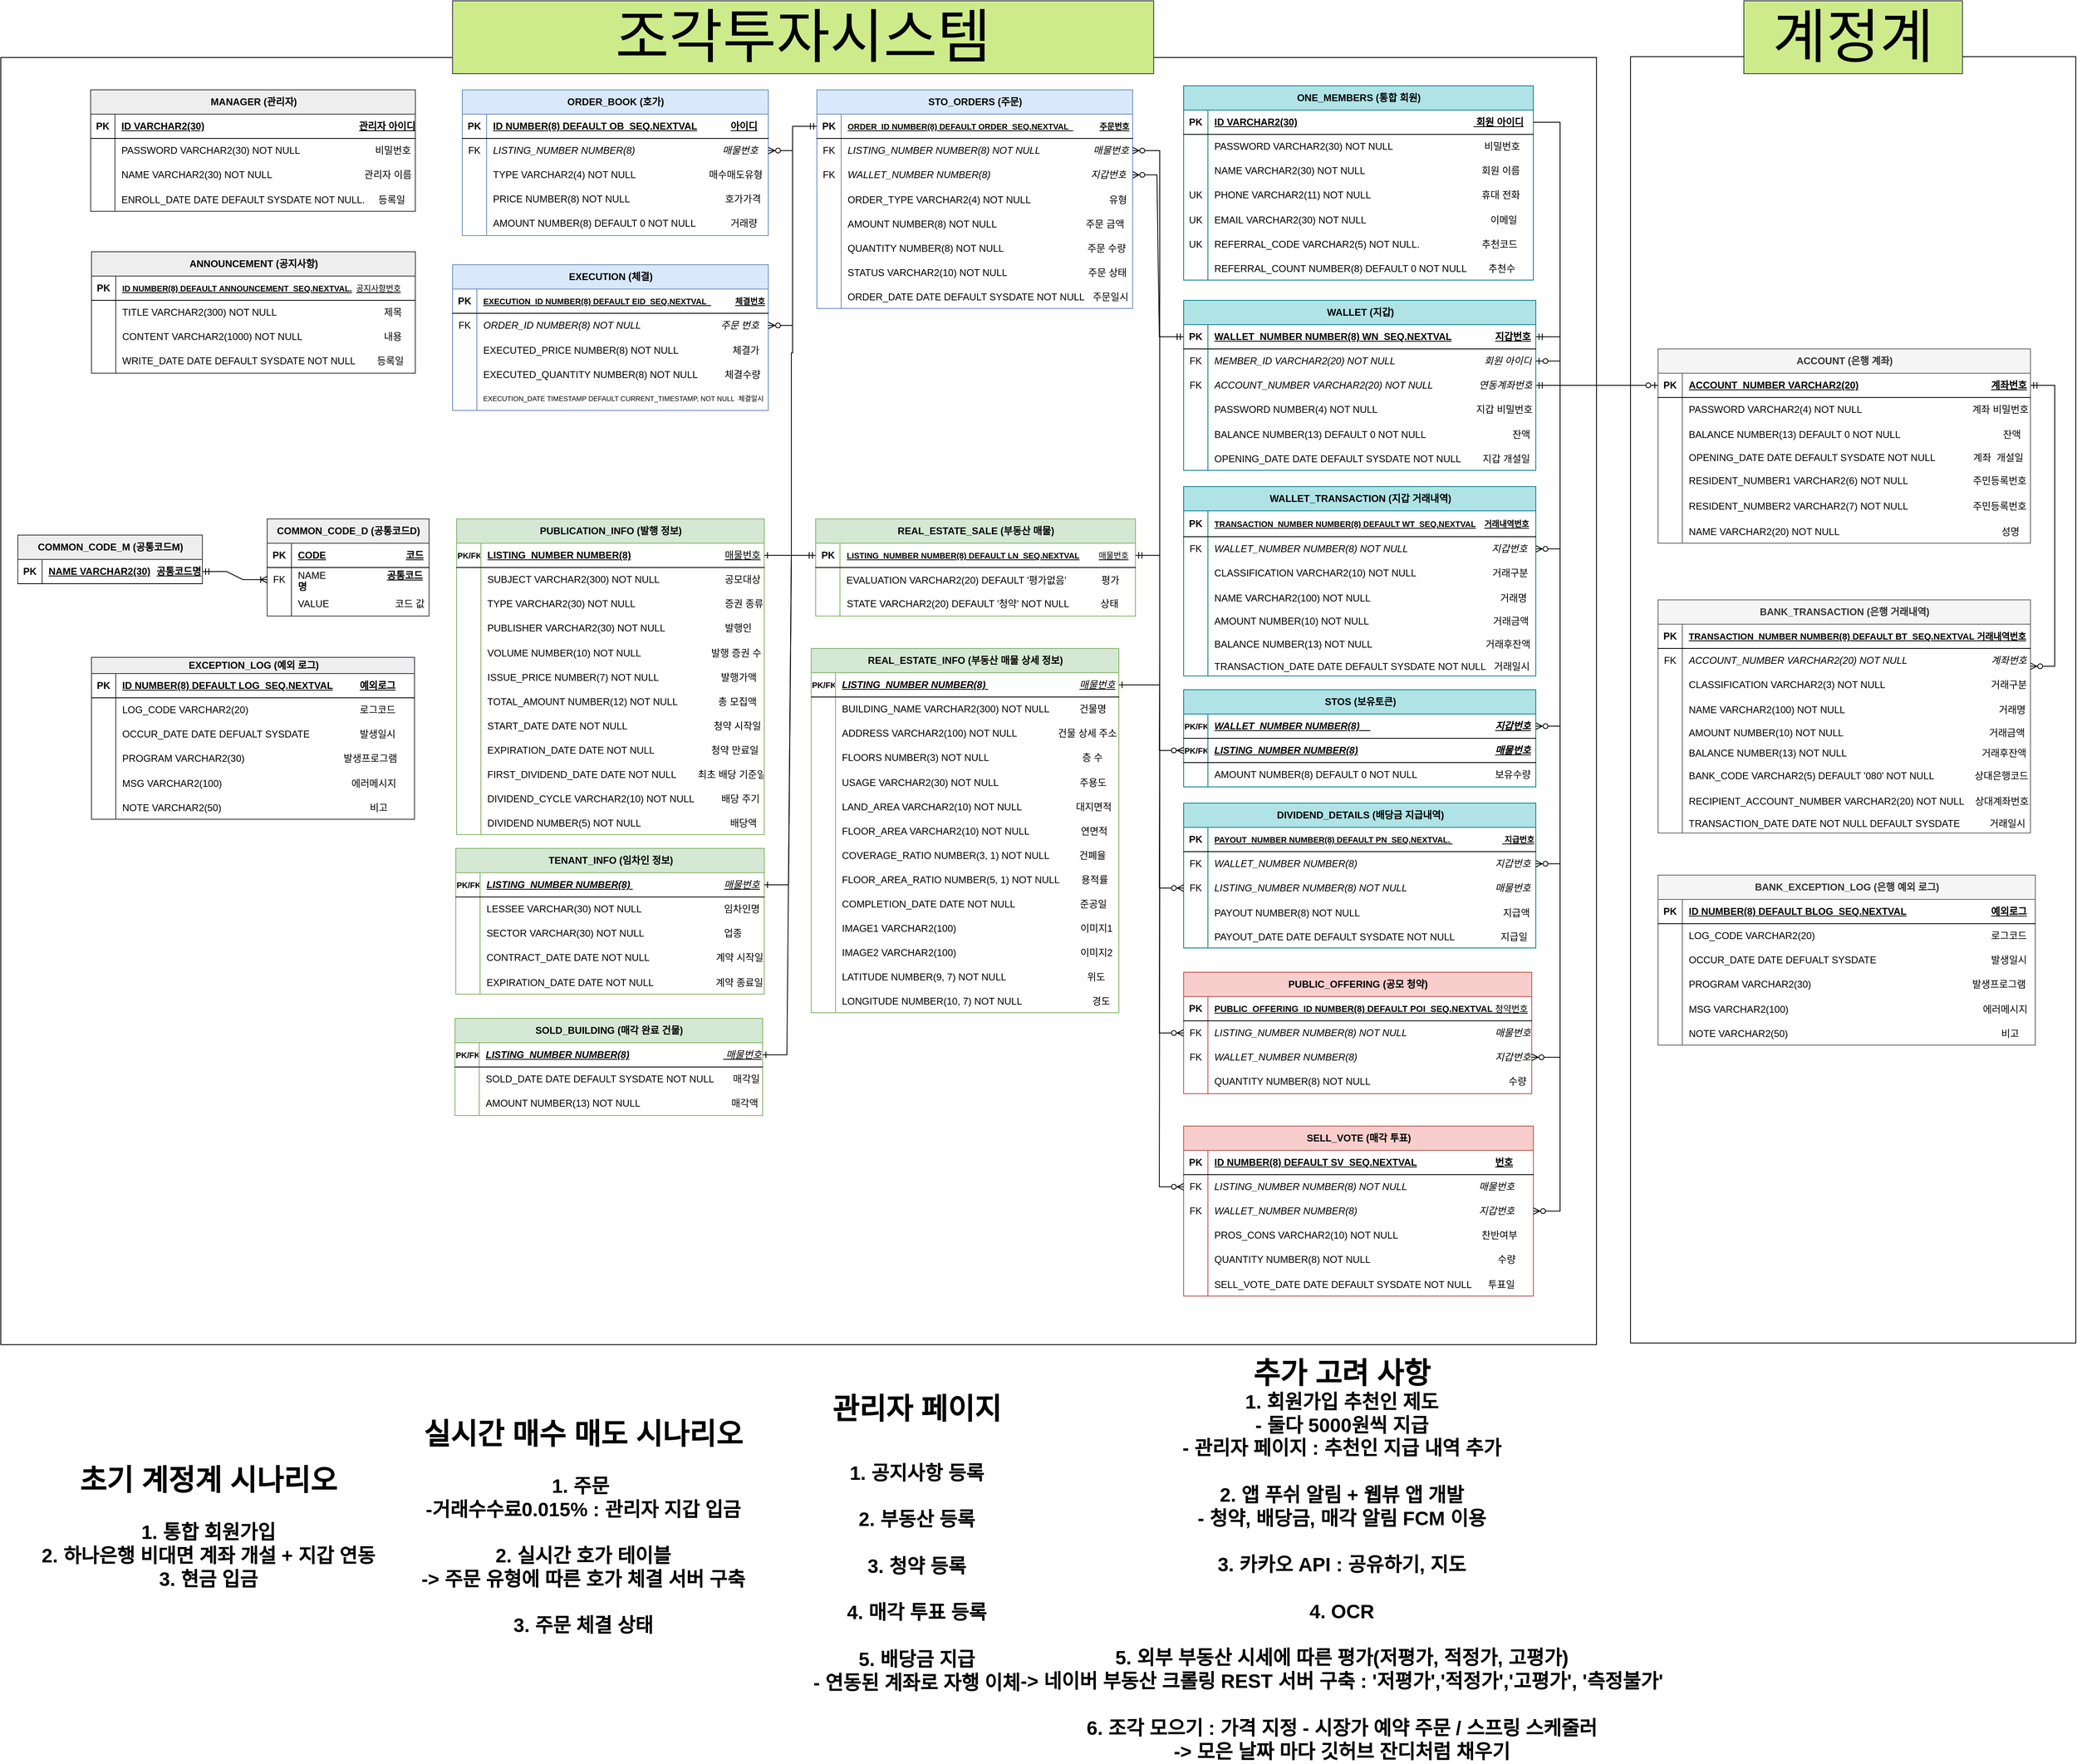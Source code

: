 <mxfile version="21.6.8" type="device">
  <diagram id="R2lEEEUBdFMjLlhIrx00" name="Page-1">
    <mxGraphModel dx="4020" dy="1580" grid="1" gridSize="10" guides="1" tooltips="1" connect="1" arrows="1" fold="1" page="1" pageScale="1" pageWidth="850" pageHeight="1100" math="0" shadow="0" extFonts="Permanent Marker^https://fonts.googleapis.com/css?family=Permanent+Marker">
      <root>
        <mxCell id="0" />
        <mxCell id="1" parent="0" />
        <mxCell id="-MrJFI244WIY_XfIuMhO-392" value="" style="verticalLabelPosition=bottom;verticalAlign=top;html=1;shape=mxgraph.basic.rect;fillColor2=none;strokeWidth=1;size=20;indent=5;" parent="1" vertex="1">
          <mxGeometry x="-1358" y="79" width="550" height="1589" as="geometry" />
        </mxCell>
        <mxCell id="-MrJFI244WIY_XfIuMhO-391" value="" style="verticalLabelPosition=bottom;verticalAlign=top;html=1;shape=mxgraph.basic.rect;fillColor2=none;strokeWidth=1;size=20;indent=5;" parent="1" vertex="1">
          <mxGeometry x="-3371" y="80" width="1971" height="1590" as="geometry" />
        </mxCell>
        <mxCell id="JYj9bb4xTtoWjhOhDIQX-9" value="ONE_MEMBERS (통합 회원)" style="shape=table;startSize=30;container=1;collapsible=1;childLayout=tableLayout;fixedRows=1;rowLines=0;fontStyle=1;align=center;resizeLast=1;html=1;fillColor=#b0e3e6;strokeColor=#0e8088;" parent="1" vertex="1">
          <mxGeometry x="-1910" y="115" width="432" height="240" as="geometry">
            <mxRectangle x="10" y="10" width="120" height="30" as="alternateBounds" />
          </mxGeometry>
        </mxCell>
        <mxCell id="JYj9bb4xTtoWjhOhDIQX-10" value="" style="shape=tableRow;horizontal=0;startSize=0;swimlaneHead=0;swimlaneBody=0;fillColor=none;collapsible=0;dropTarget=0;points=[[0,0.5],[1,0.5]];portConstraint=eastwest;top=0;left=0;right=0;bottom=1;" parent="JYj9bb4xTtoWjhOhDIQX-9" vertex="1">
          <mxGeometry y="30" width="432" height="30" as="geometry" />
        </mxCell>
        <mxCell id="JYj9bb4xTtoWjhOhDIQX-11" value="PK" style="shape=partialRectangle;connectable=0;fillColor=none;top=0;left=0;bottom=0;right=0;fontStyle=1;overflow=hidden;whiteSpace=wrap;html=1;" parent="JYj9bb4xTtoWjhOhDIQX-10" vertex="1">
          <mxGeometry width="30" height="30" as="geometry">
            <mxRectangle width="30" height="30" as="alternateBounds" />
          </mxGeometry>
        </mxCell>
        <mxCell id="JYj9bb4xTtoWjhOhDIQX-12" value="ID VARCHAR2(30)&lt;span style=&quot;white-space: pre;&quot;&gt;&#x9;&lt;/span&gt;&lt;span style=&quot;white-space: pre;&quot;&gt;&#x9;&lt;/span&gt;&lt;span style=&quot;white-space: pre;&quot;&gt;&#x9;&lt;span style=&quot;white-space: pre;&quot;&gt;&#x9;&lt;/span&gt;&lt;/span&gt;&lt;span style=&quot;white-space: pre;&quot;&gt;&#x9;&lt;/span&gt;&lt;span style=&quot;white-space: pre;&quot;&gt;&#x9;&lt;span style=&quot;white-space: pre;&quot;&gt;&#x9;&lt;/span&gt;&lt;span style=&quot;white-space: pre;&quot;&gt;&#x9;&lt;/span&gt;&lt;span style=&quot;white-space: pre;&quot;&gt;&#x9;&lt;/span&gt;&lt;/span&gt;&amp;nbsp;회원&amp;nbsp;&lt;span style=&quot;white-space: pre;&quot;&gt;아&lt;/span&gt;이디" style="shape=partialRectangle;connectable=0;fillColor=none;top=0;left=0;bottom=0;right=0;align=left;spacingLeft=6;fontStyle=5;overflow=hidden;whiteSpace=wrap;html=1;" parent="JYj9bb4xTtoWjhOhDIQX-10" vertex="1">
          <mxGeometry x="30" width="402" height="30" as="geometry">
            <mxRectangle width="402" height="30" as="alternateBounds" />
          </mxGeometry>
        </mxCell>
        <mxCell id="JYj9bb4xTtoWjhOhDIQX-13" value="" style="shape=tableRow;horizontal=0;startSize=0;swimlaneHead=0;swimlaneBody=0;fillColor=none;collapsible=0;dropTarget=0;points=[[0,0.5],[1,0.5]];portConstraint=eastwest;top=0;left=0;right=0;bottom=0;" parent="JYj9bb4xTtoWjhOhDIQX-9" vertex="1">
          <mxGeometry y="60" width="432" height="30" as="geometry" />
        </mxCell>
        <mxCell id="JYj9bb4xTtoWjhOhDIQX-14" value="" style="shape=partialRectangle;connectable=0;fillColor=none;top=0;left=0;bottom=0;right=0;editable=1;overflow=hidden;whiteSpace=wrap;html=1;" parent="JYj9bb4xTtoWjhOhDIQX-13" vertex="1">
          <mxGeometry width="30" height="30" as="geometry">
            <mxRectangle width="30" height="30" as="alternateBounds" />
          </mxGeometry>
        </mxCell>
        <mxCell id="JYj9bb4xTtoWjhOhDIQX-15" value="PASSWORD VARCHAR2(30) NOT NULL&amp;nbsp; &amp;nbsp; &amp;nbsp; &amp;nbsp; &amp;nbsp; &amp;nbsp; &lt;span style=&quot;white-space: pre;&quot;&gt;&#x9;&lt;/span&gt;&lt;span style=&quot;white-space: pre;&quot;&gt;&#x9;&lt;span style=&quot;white-space: pre;&quot;&gt;&#x9;&lt;/span&gt; &lt;/span&gt;&amp;nbsp; &amp;nbsp;비밀번호" style="shape=partialRectangle;connectable=0;fillColor=none;top=0;left=0;bottom=0;right=0;align=left;spacingLeft=6;overflow=hidden;whiteSpace=wrap;html=1;" parent="JYj9bb4xTtoWjhOhDIQX-13" vertex="1">
          <mxGeometry x="30" width="402" height="30" as="geometry">
            <mxRectangle width="402" height="30" as="alternateBounds" />
          </mxGeometry>
        </mxCell>
        <mxCell id="JYj9bb4xTtoWjhOhDIQX-16" value="" style="shape=tableRow;horizontal=0;startSize=0;swimlaneHead=0;swimlaneBody=0;fillColor=none;collapsible=0;dropTarget=0;points=[[0,0.5],[1,0.5]];portConstraint=eastwest;top=0;left=0;right=0;bottom=0;" parent="JYj9bb4xTtoWjhOhDIQX-9" vertex="1">
          <mxGeometry y="90" width="432" height="30" as="geometry" />
        </mxCell>
        <mxCell id="JYj9bb4xTtoWjhOhDIQX-17" value="" style="shape=partialRectangle;connectable=0;fillColor=none;top=0;left=0;bottom=0;right=0;editable=1;overflow=hidden;whiteSpace=wrap;html=1;" parent="JYj9bb4xTtoWjhOhDIQX-16" vertex="1">
          <mxGeometry width="30" height="30" as="geometry">
            <mxRectangle width="30" height="30" as="alternateBounds" />
          </mxGeometry>
        </mxCell>
        <mxCell id="JYj9bb4xTtoWjhOhDIQX-18" value="NAME VARCHAR2(30)&amp;nbsp;NOT NULL&amp;nbsp; &amp;nbsp; &amp;nbsp; &amp;nbsp; &amp;nbsp; &amp;nbsp; &amp;nbsp; &amp;nbsp; &amp;nbsp; &amp;nbsp; &amp;nbsp;&lt;span style=&quot;white-space: pre;&quot;&gt;&#x9;&lt;/span&gt;&lt;span style=&quot;white-space: pre;&quot;&gt;&#x9;&lt;/span&gt;&lt;span style=&quot;white-space: pre;&quot;&gt;&#x9;&lt;/span&gt;&amp;nbsp;&amp;nbsp; 회원 이름" style="shape=partialRectangle;connectable=0;fillColor=none;top=0;left=0;bottom=0;right=0;align=left;spacingLeft=6;overflow=hidden;whiteSpace=wrap;html=1;" parent="JYj9bb4xTtoWjhOhDIQX-16" vertex="1">
          <mxGeometry x="30" width="402" height="30" as="geometry">
            <mxRectangle width="402" height="30" as="alternateBounds" />
          </mxGeometry>
        </mxCell>
        <mxCell id="JYj9bb4xTtoWjhOhDIQX-19" value="" style="shape=tableRow;horizontal=0;startSize=0;swimlaneHead=0;swimlaneBody=0;fillColor=none;collapsible=0;dropTarget=0;points=[[0,0.5],[1,0.5]];portConstraint=eastwest;top=0;left=0;right=0;bottom=0;" parent="JYj9bb4xTtoWjhOhDIQX-9" vertex="1">
          <mxGeometry y="120" width="432" height="30" as="geometry" />
        </mxCell>
        <mxCell id="JYj9bb4xTtoWjhOhDIQX-20" value="UK" style="shape=partialRectangle;connectable=0;fillColor=none;top=0;left=0;bottom=0;right=0;editable=1;overflow=hidden;whiteSpace=wrap;html=1;" parent="JYj9bb4xTtoWjhOhDIQX-19" vertex="1">
          <mxGeometry width="30" height="30" as="geometry">
            <mxRectangle width="30" height="30" as="alternateBounds" />
          </mxGeometry>
        </mxCell>
        <mxCell id="JYj9bb4xTtoWjhOhDIQX-21" value="PHONE VARCHAR2(11)&amp;nbsp;NOT NULL&amp;nbsp; &amp;nbsp; &amp;nbsp; &amp;nbsp; &amp;nbsp; &amp;nbsp; &lt;span style=&quot;white-space: pre;&quot;&gt;&amp;nbsp; &lt;/span&gt;&amp;nbsp; &amp;nbsp; &amp;nbsp; &lt;span style=&quot;white-space: pre;&quot;&gt;&#x9;&lt;/span&gt;&lt;span style=&quot;white-space: pre;&quot;&gt;&#x9;&lt;/span&gt;&lt;span style=&quot;white-space: pre;&quot;&gt;&#x9;&lt;/span&gt;&amp;nbsp; &amp;nbsp;휴대 전화" style="shape=partialRectangle;connectable=0;fillColor=none;top=0;left=0;bottom=0;right=0;align=left;spacingLeft=6;overflow=hidden;whiteSpace=wrap;html=1;" parent="JYj9bb4xTtoWjhOhDIQX-19" vertex="1">
          <mxGeometry x="30" width="402" height="30" as="geometry">
            <mxRectangle width="402" height="30" as="alternateBounds" />
          </mxGeometry>
        </mxCell>
        <mxCell id="JYj9bb4xTtoWjhOhDIQX-32" value="" style="shape=tableRow;horizontal=0;startSize=0;swimlaneHead=0;swimlaneBody=0;fillColor=none;collapsible=0;dropTarget=0;points=[[0,0.5],[1,0.5]];portConstraint=eastwest;top=0;left=0;right=0;bottom=0;" parent="JYj9bb4xTtoWjhOhDIQX-9" vertex="1">
          <mxGeometry y="150" width="432" height="30" as="geometry" />
        </mxCell>
        <mxCell id="JYj9bb4xTtoWjhOhDIQX-33" value="UK" style="shape=partialRectangle;connectable=0;fillColor=none;top=0;left=0;bottom=0;right=0;editable=1;overflow=hidden;" parent="JYj9bb4xTtoWjhOhDIQX-32" vertex="1">
          <mxGeometry width="30" height="30" as="geometry">
            <mxRectangle width="30" height="30" as="alternateBounds" />
          </mxGeometry>
        </mxCell>
        <mxCell id="JYj9bb4xTtoWjhOhDIQX-34" value="EMAIL VARCHAR2(30) NOT NULL                                              이메일" style="shape=partialRectangle;connectable=0;fillColor=none;top=0;left=0;bottom=0;right=0;align=left;spacingLeft=6;overflow=hidden;" parent="JYj9bb4xTtoWjhOhDIQX-32" vertex="1">
          <mxGeometry x="30" width="402" height="30" as="geometry">
            <mxRectangle width="402" height="30" as="alternateBounds" />
          </mxGeometry>
        </mxCell>
        <mxCell id="PkdxglhGiyc6FRWSb-2s-7" value="" style="shape=tableRow;horizontal=0;startSize=0;swimlaneHead=0;swimlaneBody=0;fillColor=none;collapsible=0;dropTarget=0;points=[[0,0.5],[1,0.5]];portConstraint=eastwest;top=0;left=0;right=0;bottom=0;" parent="JYj9bb4xTtoWjhOhDIQX-9" vertex="1">
          <mxGeometry y="180" width="432" height="30" as="geometry" />
        </mxCell>
        <mxCell id="PkdxglhGiyc6FRWSb-2s-8" value="UK" style="shape=partialRectangle;connectable=0;fillColor=none;top=0;left=0;bottom=0;right=0;editable=1;overflow=hidden;" parent="PkdxglhGiyc6FRWSb-2s-7" vertex="1">
          <mxGeometry width="30" height="30" as="geometry">
            <mxRectangle width="30" height="30" as="alternateBounds" />
          </mxGeometry>
        </mxCell>
        <mxCell id="PkdxglhGiyc6FRWSb-2s-9" value="REFERRAL_CODE VARCHAR2(5) NOT NULL.                       추천코드" style="shape=partialRectangle;connectable=0;fillColor=none;top=0;left=0;bottom=0;right=0;align=left;spacingLeft=6;overflow=hidden;" parent="PkdxglhGiyc6FRWSb-2s-7" vertex="1">
          <mxGeometry x="30" width="402" height="30" as="geometry">
            <mxRectangle width="402" height="30" as="alternateBounds" />
          </mxGeometry>
        </mxCell>
        <mxCell id="zbYEeOTznjCXyOoM0qA5-14" value="" style="shape=tableRow;horizontal=0;startSize=0;swimlaneHead=0;swimlaneBody=0;fillColor=none;collapsible=0;dropTarget=0;points=[[0,0.5],[1,0.5]];portConstraint=eastwest;top=0;left=0;right=0;bottom=0;" parent="JYj9bb4xTtoWjhOhDIQX-9" vertex="1">
          <mxGeometry y="210" width="432" height="30" as="geometry" />
        </mxCell>
        <mxCell id="zbYEeOTznjCXyOoM0qA5-15" value="" style="shape=partialRectangle;connectable=0;fillColor=none;top=0;left=0;bottom=0;right=0;editable=1;overflow=hidden;" parent="zbYEeOTznjCXyOoM0qA5-14" vertex="1">
          <mxGeometry width="30" height="30" as="geometry">
            <mxRectangle width="30" height="30" as="alternateBounds" />
          </mxGeometry>
        </mxCell>
        <mxCell id="zbYEeOTznjCXyOoM0qA5-16" value="REFERRAL_COUNT NUMBER(8) DEFAULT 0 NOT NULL        추천수" style="shape=partialRectangle;connectable=0;fillColor=none;top=0;left=0;bottom=0;right=0;align=left;spacingLeft=6;overflow=hidden;fontSize=12;" parent="zbYEeOTznjCXyOoM0qA5-14" vertex="1">
          <mxGeometry x="30" width="402" height="30" as="geometry">
            <mxRectangle width="402" height="30" as="alternateBounds" />
          </mxGeometry>
        </mxCell>
        <mxCell id="JYj9bb4xTtoWjhOhDIQX-41" value="WALLET (지갑)" style="shape=table;startSize=30;container=1;collapsible=1;childLayout=tableLayout;fixedRows=1;rowLines=0;fontStyle=1;align=center;resizeLast=1;html=1;fillColor=#b0e3e6;strokeColor=#0e8088;" parent="1" vertex="1">
          <mxGeometry x="-1910" y="380" width="435" height="210" as="geometry">
            <mxRectangle x="10" y="10" width="120" height="30" as="alternateBounds" />
          </mxGeometry>
        </mxCell>
        <mxCell id="JYj9bb4xTtoWjhOhDIQX-42" value="" style="shape=tableRow;horizontal=0;startSize=0;swimlaneHead=0;swimlaneBody=0;fillColor=none;collapsible=0;dropTarget=0;points=[[0,0.5],[1,0.5]];portConstraint=eastwest;top=0;left=0;right=0;bottom=1;" parent="JYj9bb4xTtoWjhOhDIQX-41" vertex="1">
          <mxGeometry y="30" width="435" height="30" as="geometry" />
        </mxCell>
        <mxCell id="JYj9bb4xTtoWjhOhDIQX-43" value="PK" style="shape=partialRectangle;connectable=0;fillColor=none;top=0;left=0;bottom=0;right=0;fontStyle=1;overflow=hidden;whiteSpace=wrap;html=1;" parent="JYj9bb4xTtoWjhOhDIQX-42" vertex="1">
          <mxGeometry width="30" height="30" as="geometry">
            <mxRectangle width="30" height="30" as="alternateBounds" />
          </mxGeometry>
        </mxCell>
        <mxCell id="JYj9bb4xTtoWjhOhDIQX-44" value="WALLET_NUMBER NUMBER(8) WN_SEQ.NEXTVAL&lt;span style=&quot;white-space: pre;&quot;&gt;&lt;span style=&quot;white-space: pre;&quot;&gt;&lt;span style=&quot;white-space: pre;&quot;&gt;&#x9;&lt;span style=&quot;white-space: pre;&quot;&gt;&#x9;&lt;/span&gt;&lt;/span&gt;&lt;span style=&quot;white-space: pre;&quot;&gt;&lt;span style=&quot;white-space: pre;&quot;&gt;지&lt;/span&gt;갑&lt;/span&gt;&lt;/span&gt;&lt;/span&gt;번호" style="shape=partialRectangle;connectable=0;fillColor=none;top=0;left=0;bottom=0;right=0;align=left;spacingLeft=6;fontStyle=5;overflow=hidden;whiteSpace=wrap;html=1;" parent="JYj9bb4xTtoWjhOhDIQX-42" vertex="1">
          <mxGeometry x="30" width="405" height="30" as="geometry">
            <mxRectangle width="405" height="30" as="alternateBounds" />
          </mxGeometry>
        </mxCell>
        <mxCell id="JYj9bb4xTtoWjhOhDIQX-45" value="" style="shape=tableRow;horizontal=0;startSize=0;swimlaneHead=0;swimlaneBody=0;fillColor=none;collapsible=0;dropTarget=0;points=[[0,0.5],[1,0.5]];portConstraint=eastwest;top=0;left=0;right=0;bottom=0;" parent="JYj9bb4xTtoWjhOhDIQX-41" vertex="1">
          <mxGeometry y="60" width="435" height="30" as="geometry" />
        </mxCell>
        <mxCell id="JYj9bb4xTtoWjhOhDIQX-46" value="FK" style="shape=partialRectangle;connectable=0;fillColor=none;top=0;left=0;bottom=0;right=0;editable=1;overflow=hidden;whiteSpace=wrap;html=1;" parent="JYj9bb4xTtoWjhOhDIQX-45" vertex="1">
          <mxGeometry width="30" height="30" as="geometry">
            <mxRectangle width="30" height="30" as="alternateBounds" />
          </mxGeometry>
        </mxCell>
        <mxCell id="JYj9bb4xTtoWjhOhDIQX-47" value="&lt;i&gt;MEMBER_ID VARCHAR2(20) NOT NULL&amp;nbsp; &amp;nbsp; &amp;nbsp; &amp;nbsp; &amp;nbsp;&lt;span style=&quot;white-space: pre;&quot;&gt;&#x9;&lt;span style=&quot;white-space: pre;&quot;&gt;&#x9;&lt;/span&gt;&lt;span style=&quot;white-space: pre;&quot;&gt;&#x9;&lt;/span&gt; &lt;/span&gt;&amp;nbsp; &amp;nbsp;회원 아이디&lt;/i&gt;" style="shape=partialRectangle;connectable=0;fillColor=none;top=0;left=0;bottom=0;right=0;align=left;spacingLeft=6;overflow=hidden;whiteSpace=wrap;html=1;" parent="JYj9bb4xTtoWjhOhDIQX-45" vertex="1">
          <mxGeometry x="30" width="405" height="30" as="geometry">
            <mxRectangle width="405" height="30" as="alternateBounds" />
          </mxGeometry>
        </mxCell>
        <mxCell id="JYj9bb4xTtoWjhOhDIQX-398" value="" style="shape=tableRow;horizontal=0;startSize=0;swimlaneHead=0;swimlaneBody=0;fillColor=none;collapsible=0;dropTarget=0;points=[[0,0.5],[1,0.5]];portConstraint=eastwest;top=0;left=0;right=0;bottom=0;" parent="JYj9bb4xTtoWjhOhDIQX-41" vertex="1">
          <mxGeometry y="90" width="435" height="30" as="geometry" />
        </mxCell>
        <mxCell id="JYj9bb4xTtoWjhOhDIQX-399" value="FK" style="shape=partialRectangle;connectable=0;fillColor=none;top=0;left=0;bottom=0;right=0;fontStyle=0;overflow=hidden;whiteSpace=wrap;html=1;" parent="JYj9bb4xTtoWjhOhDIQX-398" vertex="1">
          <mxGeometry width="30" height="30" as="geometry">
            <mxRectangle width="30" height="30" as="alternateBounds" />
          </mxGeometry>
        </mxCell>
        <mxCell id="JYj9bb4xTtoWjhOhDIQX-400" value="&lt;i&gt;ACCOUNT_NUMBER VARCHAR2(20) NOT NULL&lt;span style=&quot;white-space: pre;&quot;&gt;&#x9;&lt;/span&gt;&lt;span style=&quot;white-space: pre;&quot;&gt;&#x9;&lt;/span&gt;&amp;nbsp; 연동계좌번호&lt;/i&gt;" style="shape=partialRectangle;connectable=0;fillColor=none;top=0;left=0;bottom=0;right=0;align=left;spacingLeft=6;fontStyle=0;overflow=hidden;whiteSpace=wrap;html=1;" parent="JYj9bb4xTtoWjhOhDIQX-398" vertex="1">
          <mxGeometry x="30" width="405" height="30" as="geometry">
            <mxRectangle width="405" height="30" as="alternateBounds" />
          </mxGeometry>
        </mxCell>
        <mxCell id="JYj9bb4xTtoWjhOhDIQX-51" value="" style="shape=tableRow;horizontal=0;startSize=0;swimlaneHead=0;swimlaneBody=0;fillColor=none;collapsible=0;dropTarget=0;points=[[0,0.5],[1,0.5]];portConstraint=eastwest;top=0;left=0;right=0;bottom=0;" parent="JYj9bb4xTtoWjhOhDIQX-41" vertex="1">
          <mxGeometry y="120" width="435" height="30" as="geometry" />
        </mxCell>
        <mxCell id="JYj9bb4xTtoWjhOhDIQX-52" value="" style="shape=partialRectangle;connectable=0;fillColor=none;top=0;left=0;bottom=0;right=0;editable=1;overflow=hidden;whiteSpace=wrap;html=1;" parent="JYj9bb4xTtoWjhOhDIQX-51" vertex="1">
          <mxGeometry width="30" height="30" as="geometry">
            <mxRectangle width="30" height="30" as="alternateBounds" />
          </mxGeometry>
        </mxCell>
        <mxCell id="JYj9bb4xTtoWjhOhDIQX-53" value="PASSWORD NUMBER(4) NOT NULL&lt;span style=&quot;white-space: pre;&quot;&gt;&#x9;&lt;/span&gt;&lt;span style=&quot;white-space: pre;&quot;&gt;&#x9;&lt;/span&gt;&amp;nbsp;&amp;nbsp;&lt;span style=&quot;white-space: pre;&quot;&gt;&#x9;&lt;/span&gt;&lt;span style=&quot;white-space: pre;&quot;&gt;&#x9;&lt;/span&gt;&lt;span style=&quot;white-space: pre;&quot;&gt;&#x9;&lt;/span&gt;&amp;nbsp;&lt;span style=&quot;white-space: pre;&quot;&gt;지갑&lt;/span&gt;&amp;nbsp;비밀번호" style="shape=partialRectangle;connectable=0;fillColor=none;top=0;left=0;bottom=0;right=0;align=left;spacingLeft=6;overflow=hidden;whiteSpace=wrap;html=1;" parent="JYj9bb4xTtoWjhOhDIQX-51" vertex="1">
          <mxGeometry x="30" width="405" height="30" as="geometry">
            <mxRectangle width="405" height="30" as="alternateBounds" />
          </mxGeometry>
        </mxCell>
        <mxCell id="JYj9bb4xTtoWjhOhDIQX-54" value="" style="shape=tableRow;horizontal=0;startSize=0;swimlaneHead=0;swimlaneBody=0;fillColor=none;collapsible=0;dropTarget=0;points=[[0,0.5],[1,0.5]];portConstraint=eastwest;top=0;left=0;right=0;bottom=0;" parent="JYj9bb4xTtoWjhOhDIQX-41" vertex="1">
          <mxGeometry y="150" width="435" height="30" as="geometry" />
        </mxCell>
        <mxCell id="JYj9bb4xTtoWjhOhDIQX-55" value="" style="shape=partialRectangle;connectable=0;fillColor=none;top=0;left=0;bottom=0;right=0;editable=1;overflow=hidden;" parent="JYj9bb4xTtoWjhOhDIQX-54" vertex="1">
          <mxGeometry width="30" height="30" as="geometry">
            <mxRectangle width="30" height="30" as="alternateBounds" />
          </mxGeometry>
        </mxCell>
        <mxCell id="JYj9bb4xTtoWjhOhDIQX-56" value="BALANCE NUMBER(13) DEFAULT 0 NOT NULL                                잔액" style="shape=partialRectangle;connectable=0;fillColor=none;top=0;left=0;bottom=0;right=0;align=left;spacingLeft=6;overflow=hidden;" parent="JYj9bb4xTtoWjhOhDIQX-54" vertex="1">
          <mxGeometry x="30" width="405" height="30" as="geometry">
            <mxRectangle width="405" height="30" as="alternateBounds" />
          </mxGeometry>
        </mxCell>
        <mxCell id="JYj9bb4xTtoWjhOhDIQX-75" value="" style="shape=tableRow;horizontal=0;startSize=0;swimlaneHead=0;swimlaneBody=0;fillColor=none;collapsible=0;dropTarget=0;points=[[0,0.5],[1,0.5]];portConstraint=eastwest;top=0;left=0;right=0;bottom=0;" parent="JYj9bb4xTtoWjhOhDIQX-41" vertex="1">
          <mxGeometry y="180" width="435" height="30" as="geometry" />
        </mxCell>
        <mxCell id="JYj9bb4xTtoWjhOhDIQX-76" value="" style="shape=partialRectangle;connectable=0;fillColor=none;top=0;left=0;bottom=0;right=0;editable=1;overflow=hidden;" parent="JYj9bb4xTtoWjhOhDIQX-75" vertex="1">
          <mxGeometry width="30" height="30" as="geometry">
            <mxRectangle width="30" height="30" as="alternateBounds" />
          </mxGeometry>
        </mxCell>
        <mxCell id="JYj9bb4xTtoWjhOhDIQX-77" value="OPENING_DATE DATE DEFAULT SYSDATE NOT NULL        지갑 개설일" style="shape=partialRectangle;connectable=0;fillColor=none;top=0;left=0;bottom=0;right=0;align=left;spacingLeft=6;overflow=hidden;" parent="JYj9bb4xTtoWjhOhDIQX-75" vertex="1">
          <mxGeometry x="30" width="405" height="30" as="geometry">
            <mxRectangle width="405" height="30" as="alternateBounds" />
          </mxGeometry>
        </mxCell>
        <mxCell id="JYj9bb4xTtoWjhOhDIQX-216" value="ACCOUNT (은행 계좌)" style="shape=table;startSize=30;container=1;collapsible=1;childLayout=tableLayout;fixedRows=1;rowLines=0;fontStyle=1;align=center;resizeLast=1;html=1;fillColor=#f5f5f5;fontColor=#333333;strokeColor=#666666;" parent="1" vertex="1">
          <mxGeometry x="-1324" y="440" width="460" height="240" as="geometry">
            <mxRectangle x="10" y="10" width="120" height="30" as="alternateBounds" />
          </mxGeometry>
        </mxCell>
        <mxCell id="JYj9bb4xTtoWjhOhDIQX-217" value="" style="shape=tableRow;horizontal=0;startSize=0;swimlaneHead=0;swimlaneBody=0;fillColor=none;collapsible=0;dropTarget=0;points=[[0,0.5],[1,0.5]];portConstraint=eastwest;top=0;left=0;right=0;bottom=1;" parent="JYj9bb4xTtoWjhOhDIQX-216" vertex="1">
          <mxGeometry y="30" width="460" height="30" as="geometry" />
        </mxCell>
        <mxCell id="JYj9bb4xTtoWjhOhDIQX-218" value="PK" style="shape=partialRectangle;connectable=0;fillColor=none;top=0;left=0;bottom=0;right=0;fontStyle=1;overflow=hidden;whiteSpace=wrap;html=1;" parent="JYj9bb4xTtoWjhOhDIQX-217" vertex="1">
          <mxGeometry width="30" height="30" as="geometry">
            <mxRectangle width="30" height="30" as="alternateBounds" />
          </mxGeometry>
        </mxCell>
        <mxCell id="JYj9bb4xTtoWjhOhDIQX-219" value="ACCOUNT_NUMBER VARCHAR2(20)&lt;span style=&quot;white-space: pre;&quot;&gt;&#x9;&lt;/span&gt;&lt;span style=&quot;white-space: pre;&quot;&gt;&#x9;&lt;span style=&quot;white-space: pre;&quot;&gt;&#x9;&lt;span style=&quot;white-space: pre;&quot;&gt;&#x9;&lt;/span&gt;&lt;span style=&quot;white-space: pre;&quot;&gt;&#x9;&lt;span style=&quot;white-space: pre;&quot;&gt;&#x9;&lt;span style=&quot;white-space: pre;&quot;&gt;&#x9;&lt;/span&gt;계&lt;/span&gt;좌&lt;/span&gt;&lt;/span&gt;&lt;/span&gt;번호" style="shape=partialRectangle;connectable=0;fillColor=none;top=0;left=0;bottom=0;right=0;align=left;spacingLeft=6;fontStyle=5;overflow=hidden;whiteSpace=wrap;html=1;" parent="JYj9bb4xTtoWjhOhDIQX-217" vertex="1">
          <mxGeometry x="30" width="430" height="30" as="geometry">
            <mxRectangle width="430" height="30" as="alternateBounds" />
          </mxGeometry>
        </mxCell>
        <mxCell id="JYj9bb4xTtoWjhOhDIQX-226" value="" style="shape=tableRow;horizontal=0;startSize=0;swimlaneHead=0;swimlaneBody=0;fillColor=none;collapsible=0;dropTarget=0;points=[[0,0.5],[1,0.5]];portConstraint=eastwest;top=0;left=0;right=0;bottom=0;" parent="JYj9bb4xTtoWjhOhDIQX-216" vertex="1">
          <mxGeometry y="60" width="460" height="30" as="geometry" />
        </mxCell>
        <mxCell id="JYj9bb4xTtoWjhOhDIQX-227" value="" style="shape=partialRectangle;connectable=0;fillColor=none;top=0;left=0;bottom=0;right=0;editable=1;overflow=hidden;whiteSpace=wrap;html=1;" parent="JYj9bb4xTtoWjhOhDIQX-226" vertex="1">
          <mxGeometry width="30" height="30" as="geometry">
            <mxRectangle width="30" height="30" as="alternateBounds" />
          </mxGeometry>
        </mxCell>
        <mxCell id="JYj9bb4xTtoWjhOhDIQX-228" value="PASSWORD VARCHAR2(4) NOT NULL&lt;span style=&quot;white-space: pre;&quot;&gt;&#x9;&lt;/span&gt;&amp;nbsp;&amp;nbsp;&lt;span style=&quot;white-space: pre;&quot;&gt;&#x9;&lt;/span&gt;&lt;span style=&quot;white-space: pre;&quot;&gt;&#x9;&lt;/span&gt;&lt;span style=&quot;white-space: pre;&quot;&gt;&#x9;&lt;/span&gt;&lt;span style=&quot;white-space: pre;&quot;&gt;&#x9;&lt;/span&gt;&lt;span style=&quot;white-space: pre;&quot;&gt; 계좌&lt;/span&gt;&amp;nbsp;비밀번호" style="shape=partialRectangle;connectable=0;fillColor=none;top=0;left=0;bottom=0;right=0;align=left;spacingLeft=6;overflow=hidden;whiteSpace=wrap;html=1;" parent="JYj9bb4xTtoWjhOhDIQX-226" vertex="1">
          <mxGeometry x="30" width="430" height="30" as="geometry">
            <mxRectangle width="430" height="30" as="alternateBounds" />
          </mxGeometry>
        </mxCell>
        <mxCell id="JYj9bb4xTtoWjhOhDIQX-229" value="" style="shape=tableRow;horizontal=0;startSize=0;swimlaneHead=0;swimlaneBody=0;fillColor=none;collapsible=0;dropTarget=0;points=[[0,0.5],[1,0.5]];portConstraint=eastwest;top=0;left=0;right=0;bottom=0;" parent="JYj9bb4xTtoWjhOhDIQX-216" vertex="1">
          <mxGeometry y="90" width="460" height="30" as="geometry" />
        </mxCell>
        <mxCell id="JYj9bb4xTtoWjhOhDIQX-230" value="" style="shape=partialRectangle;connectable=0;fillColor=none;top=0;left=0;bottom=0;right=0;editable=1;overflow=hidden;" parent="JYj9bb4xTtoWjhOhDIQX-229" vertex="1">
          <mxGeometry width="30" height="30" as="geometry">
            <mxRectangle width="30" height="30" as="alternateBounds" />
          </mxGeometry>
        </mxCell>
        <mxCell id="JYj9bb4xTtoWjhOhDIQX-231" value="BALANCE NUMBER(13) DEFAULT 0 NOT NULL                                      잔액" style="shape=partialRectangle;connectable=0;fillColor=none;top=0;left=0;bottom=0;right=0;align=left;spacingLeft=6;overflow=hidden;" parent="JYj9bb4xTtoWjhOhDIQX-229" vertex="1">
          <mxGeometry x="30" width="430" height="30" as="geometry">
            <mxRectangle width="430" height="30" as="alternateBounds" />
          </mxGeometry>
        </mxCell>
        <mxCell id="JYj9bb4xTtoWjhOhDIQX-232" value="" style="shape=tableRow;horizontal=0;startSize=0;swimlaneHead=0;swimlaneBody=0;fillColor=none;collapsible=0;dropTarget=0;points=[[0,0.5],[1,0.5]];portConstraint=eastwest;top=0;left=0;right=0;bottom=0;" parent="JYj9bb4xTtoWjhOhDIQX-216" vertex="1">
          <mxGeometry y="120" width="460" height="27" as="geometry" />
        </mxCell>
        <mxCell id="JYj9bb4xTtoWjhOhDIQX-233" value="" style="shape=partialRectangle;connectable=0;fillColor=none;top=0;left=0;bottom=0;right=0;editable=1;overflow=hidden;" parent="JYj9bb4xTtoWjhOhDIQX-232" vertex="1">
          <mxGeometry width="30" height="27" as="geometry">
            <mxRectangle width="30" height="27" as="alternateBounds" />
          </mxGeometry>
        </mxCell>
        <mxCell id="JYj9bb4xTtoWjhOhDIQX-234" value="OPENING_DATE DATE DEFAULT SYSDATE NOT NULL              계좌  개설일" style="shape=partialRectangle;connectable=0;fillColor=none;top=0;left=0;bottom=0;right=0;align=left;spacingLeft=6;overflow=hidden;" parent="JYj9bb4xTtoWjhOhDIQX-232" vertex="1">
          <mxGeometry x="30" width="430" height="27" as="geometry">
            <mxRectangle width="430" height="27" as="alternateBounds" />
          </mxGeometry>
        </mxCell>
        <mxCell id="JYj9bb4xTtoWjhOhDIQX-235" value="" style="shape=tableRow;horizontal=0;startSize=0;swimlaneHead=0;swimlaneBody=0;fillColor=none;collapsible=0;dropTarget=0;points=[[0,0.5],[1,0.5]];portConstraint=eastwest;top=0;left=0;right=0;bottom=0;" parent="JYj9bb4xTtoWjhOhDIQX-216" vertex="1">
          <mxGeometry y="147" width="460" height="30" as="geometry" />
        </mxCell>
        <mxCell id="JYj9bb4xTtoWjhOhDIQX-236" value="" style="shape=partialRectangle;connectable=0;fillColor=none;top=0;left=0;bottom=0;right=0;editable=1;overflow=hidden;" parent="JYj9bb4xTtoWjhOhDIQX-235" vertex="1">
          <mxGeometry width="30" height="30" as="geometry">
            <mxRectangle width="30" height="30" as="alternateBounds" />
          </mxGeometry>
        </mxCell>
        <mxCell id="JYj9bb4xTtoWjhOhDIQX-237" value="RESIDENT_NUMBER1 VARCHAR2(6) NOT NULL                        주민등록번호" style="shape=partialRectangle;connectable=0;fillColor=none;top=0;left=0;bottom=0;right=0;align=left;spacingLeft=6;overflow=hidden;" parent="JYj9bb4xTtoWjhOhDIQX-235" vertex="1">
          <mxGeometry x="30" width="430" height="30" as="geometry">
            <mxRectangle width="430" height="30" as="alternateBounds" />
          </mxGeometry>
        </mxCell>
        <mxCell id="JYj9bb4xTtoWjhOhDIQX-238" value="" style="shape=tableRow;horizontal=0;startSize=0;swimlaneHead=0;swimlaneBody=0;fillColor=none;collapsible=0;dropTarget=0;points=[[0,0.5],[1,0.5]];portConstraint=eastwest;top=0;left=0;right=0;bottom=0;" parent="JYj9bb4xTtoWjhOhDIQX-216" vertex="1">
          <mxGeometry y="177" width="460" height="33" as="geometry" />
        </mxCell>
        <mxCell id="JYj9bb4xTtoWjhOhDIQX-239" value="" style="shape=partialRectangle;connectable=0;fillColor=none;top=0;left=0;bottom=0;right=0;editable=1;overflow=hidden;" parent="JYj9bb4xTtoWjhOhDIQX-238" vertex="1">
          <mxGeometry width="30" height="33" as="geometry">
            <mxRectangle width="30" height="33" as="alternateBounds" />
          </mxGeometry>
        </mxCell>
        <mxCell id="JYj9bb4xTtoWjhOhDIQX-240" value="RESIDENT_NUMBER2 VARCHAR2(7) NOT NULL                        주민등록번호" style="shape=partialRectangle;connectable=0;fillColor=none;top=0;left=0;bottom=0;right=0;align=left;spacingLeft=6;overflow=hidden;" parent="JYj9bb4xTtoWjhOhDIQX-238" vertex="1">
          <mxGeometry x="30" width="430" height="33" as="geometry">
            <mxRectangle width="430" height="33" as="alternateBounds" />
          </mxGeometry>
        </mxCell>
        <mxCell id="JYj9bb4xTtoWjhOhDIQX-243" value="" style="shape=tableRow;horizontal=0;startSize=0;swimlaneHead=0;swimlaneBody=0;fillColor=none;collapsible=0;dropTarget=0;points=[[0,0.5],[1,0.5]];portConstraint=eastwest;top=0;left=0;right=0;bottom=0;" parent="JYj9bb4xTtoWjhOhDIQX-216" vertex="1">
          <mxGeometry y="210" width="460" height="30" as="geometry" />
        </mxCell>
        <mxCell id="JYj9bb4xTtoWjhOhDIQX-244" value="" style="shape=partialRectangle;connectable=0;fillColor=none;top=0;left=0;bottom=0;right=0;editable=1;overflow=hidden;" parent="JYj9bb4xTtoWjhOhDIQX-243" vertex="1">
          <mxGeometry width="30" height="30" as="geometry">
            <mxRectangle width="30" height="30" as="alternateBounds" />
          </mxGeometry>
        </mxCell>
        <mxCell id="JYj9bb4xTtoWjhOhDIQX-245" value="NAME VARCHAR2(20) NOT NULL                                                            성명" style="shape=partialRectangle;connectable=0;fillColor=none;top=0;left=0;bottom=0;right=0;align=left;spacingLeft=6;overflow=hidden;" parent="JYj9bb4xTtoWjhOhDIQX-243" vertex="1">
          <mxGeometry x="30" width="430" height="30" as="geometry">
            <mxRectangle width="430" height="30" as="alternateBounds" />
          </mxGeometry>
        </mxCell>
        <mxCell id="JYj9bb4xTtoWjhOhDIQX-241" value="&lt;font style=&quot;font-size: 36px;&quot;&gt;초기 계정계 시나리오&lt;br&gt;&lt;/font&gt;&lt;br&gt;1. 통합 회원가입&lt;br&gt;2. 하나은행 비대면 계좌 개설 + 지갑 연동&lt;br&gt;3. 현금 입금" style="text;strokeColor=none;fillColor=none;html=1;fontSize=24;fontStyle=1;verticalAlign=middle;align=center;" parent="1" vertex="1">
          <mxGeometry x="-3360" y="1730" width="490" height="330" as="geometry" />
        </mxCell>
        <mxCell id="JYj9bb4xTtoWjhOhDIQX-246" value="BANK_TRANSACTION (은행 거래내역)" style="shape=table;startSize=30;container=1;collapsible=1;childLayout=tableLayout;fixedRows=1;rowLines=0;fontStyle=1;align=center;resizeLast=1;html=1;fillColor=#f5f5f5;fontColor=#333333;strokeColor=#666666;" parent="1" vertex="1">
          <mxGeometry x="-1324" y="750" width="460" height="288" as="geometry">
            <mxRectangle x="10" y="10" width="120" height="30" as="alternateBounds" />
          </mxGeometry>
        </mxCell>
        <mxCell id="JYj9bb4xTtoWjhOhDIQX-247" value="" style="shape=tableRow;horizontal=0;startSize=0;swimlaneHead=0;swimlaneBody=0;fillColor=none;collapsible=0;dropTarget=0;points=[[0,0.5],[1,0.5]];portConstraint=eastwest;top=0;left=0;right=0;bottom=1;" parent="JYj9bb4xTtoWjhOhDIQX-246" vertex="1">
          <mxGeometry y="30" width="460" height="30" as="geometry" />
        </mxCell>
        <mxCell id="JYj9bb4xTtoWjhOhDIQX-248" value="PK" style="shape=partialRectangle;connectable=0;fillColor=none;top=0;left=0;bottom=0;right=0;fontStyle=1;overflow=hidden;whiteSpace=wrap;html=1;" parent="JYj9bb4xTtoWjhOhDIQX-247" vertex="1">
          <mxGeometry width="30" height="30" as="geometry">
            <mxRectangle width="30" height="30" as="alternateBounds" />
          </mxGeometry>
        </mxCell>
        <mxCell id="JYj9bb4xTtoWjhOhDIQX-249" value="&lt;font style=&quot;font-size: 11px;&quot;&gt;TRANSACTION_NUMBER NUMBER(8) DEFAULT BT_SEQ.NEXTVAL&amp;nbsp;&lt;span style=&quot;white-space: pre;&quot;&gt;&lt;span style=&quot;white-space: pre;&quot;&gt;거&lt;/span&gt;래&lt;/span&gt;내역번호&lt;/font&gt;" style="shape=partialRectangle;connectable=0;fillColor=none;top=0;left=0;bottom=0;right=0;align=left;spacingLeft=6;fontStyle=5;overflow=hidden;whiteSpace=wrap;html=1;" parent="JYj9bb4xTtoWjhOhDIQX-247" vertex="1">
          <mxGeometry x="30" width="430" height="30" as="geometry">
            <mxRectangle width="430" height="30" as="alternateBounds" />
          </mxGeometry>
        </mxCell>
        <mxCell id="JYj9bb4xTtoWjhOhDIQX-273" value="" style="shape=tableRow;horizontal=0;startSize=0;swimlaneHead=0;swimlaneBody=0;fillColor=none;collapsible=0;dropTarget=0;points=[[0,0.5],[1,0.5]];portConstraint=eastwest;top=0;left=0;right=0;bottom=0;" parent="JYj9bb4xTtoWjhOhDIQX-246" vertex="1">
          <mxGeometry y="60" width="460" height="30" as="geometry" />
        </mxCell>
        <mxCell id="JYj9bb4xTtoWjhOhDIQX-274" value="FK" style="shape=partialRectangle;connectable=0;fillColor=none;top=0;left=0;bottom=0;right=0;fontStyle=0;overflow=hidden;whiteSpace=wrap;html=1;" parent="JYj9bb4xTtoWjhOhDIQX-273" vertex="1">
          <mxGeometry width="30" height="30" as="geometry">
            <mxRectangle width="30" height="30" as="alternateBounds" />
          </mxGeometry>
        </mxCell>
        <mxCell id="JYj9bb4xTtoWjhOhDIQX-275" value="&lt;i&gt;ACCOUNT_NUMBER VARCHAR2(20) NOT NULL&lt;span style=&quot;white-space: pre;&quot;&gt;&#x9;&lt;/span&gt;&lt;span style=&quot;white-space: pre;&quot;&gt;&#x9;&lt;/span&gt;&lt;span style=&quot;white-space: pre;&quot;&gt;&#x9;&lt;span style=&quot;white-space: pre;&quot;&gt;&#x9;&lt;/span&gt;&lt;/span&gt;계좌번호&lt;/i&gt;" style="shape=partialRectangle;connectable=0;fillColor=none;top=0;left=0;bottom=0;right=0;align=left;spacingLeft=6;fontStyle=0;overflow=hidden;whiteSpace=wrap;html=1;" parent="JYj9bb4xTtoWjhOhDIQX-273" vertex="1">
          <mxGeometry x="30" width="430" height="30" as="geometry">
            <mxRectangle width="430" height="30" as="alternateBounds" />
          </mxGeometry>
        </mxCell>
        <mxCell id="JYj9bb4xTtoWjhOhDIQX-250" value="" style="shape=tableRow;horizontal=0;startSize=0;swimlaneHead=0;swimlaneBody=0;fillColor=none;collapsible=0;dropTarget=0;points=[[0,0.5],[1,0.5]];portConstraint=eastwest;top=0;left=0;right=0;bottom=0;" parent="JYj9bb4xTtoWjhOhDIQX-246" vertex="1">
          <mxGeometry y="90" width="460" height="30" as="geometry" />
        </mxCell>
        <mxCell id="JYj9bb4xTtoWjhOhDIQX-251" value="" style="shape=partialRectangle;connectable=0;fillColor=none;top=0;left=0;bottom=0;right=0;editable=1;overflow=hidden;whiteSpace=wrap;html=1;" parent="JYj9bb4xTtoWjhOhDIQX-250" vertex="1">
          <mxGeometry width="30" height="30" as="geometry">
            <mxRectangle width="30" height="30" as="alternateBounds" />
          </mxGeometry>
        </mxCell>
        <mxCell id="JYj9bb4xTtoWjhOhDIQX-252" value="CLASSIFICATION VARCHAR2(3) NOT NULL&amp;nbsp;&lt;span style=&quot;white-space: pre;&quot;&gt;&#x9;&lt;/span&gt;&amp;nbsp; &amp;nbsp;&amp;nbsp;&lt;span style=&quot;white-space: pre;&quot;&gt;&#x9;&lt;/span&gt;&lt;span style=&quot;white-space: pre;&quot;&gt;&#x9;&lt;/span&gt;&lt;span style=&quot;white-space: pre;&quot;&gt;&#x9;&lt;/span&gt;&amp;nbsp; &amp;nbsp; &amp;nbsp; &amp;nbsp; 거래구분" style="shape=partialRectangle;connectable=0;fillColor=none;top=0;left=0;bottom=0;right=0;align=left;spacingLeft=6;overflow=hidden;whiteSpace=wrap;html=1;" parent="JYj9bb4xTtoWjhOhDIQX-250" vertex="1">
          <mxGeometry x="30" width="430" height="30" as="geometry">
            <mxRectangle width="430" height="30" as="alternateBounds" />
          </mxGeometry>
        </mxCell>
        <mxCell id="JYj9bb4xTtoWjhOhDIQX-253" value="" style="shape=tableRow;horizontal=0;startSize=0;swimlaneHead=0;swimlaneBody=0;fillColor=none;collapsible=0;dropTarget=0;points=[[0,0.5],[1,0.5]];portConstraint=eastwest;top=0;left=0;right=0;bottom=0;" parent="JYj9bb4xTtoWjhOhDIQX-246" vertex="1">
          <mxGeometry y="120" width="460" height="30" as="geometry" />
        </mxCell>
        <mxCell id="JYj9bb4xTtoWjhOhDIQX-254" value="" style="shape=partialRectangle;connectable=0;fillColor=none;top=0;left=0;bottom=0;right=0;editable=1;overflow=hidden;" parent="JYj9bb4xTtoWjhOhDIQX-253" vertex="1">
          <mxGeometry width="30" height="30" as="geometry">
            <mxRectangle width="30" height="30" as="alternateBounds" />
          </mxGeometry>
        </mxCell>
        <mxCell id="JYj9bb4xTtoWjhOhDIQX-255" value="NAME VARCHAR2(100) NOT NULL                                                         거래명" style="shape=partialRectangle;connectable=0;fillColor=none;top=0;left=0;bottom=0;right=0;align=left;spacingLeft=6;overflow=hidden;" parent="JYj9bb4xTtoWjhOhDIQX-253" vertex="1">
          <mxGeometry x="30" width="430" height="30" as="geometry">
            <mxRectangle width="430" height="30" as="alternateBounds" />
          </mxGeometry>
        </mxCell>
        <mxCell id="JYj9bb4xTtoWjhOhDIQX-256" value="" style="shape=tableRow;horizontal=0;startSize=0;swimlaneHead=0;swimlaneBody=0;fillColor=none;collapsible=0;dropTarget=0;points=[[0,0.5],[1,0.5]];portConstraint=eastwest;top=0;left=0;right=0;bottom=0;" parent="JYj9bb4xTtoWjhOhDIQX-246" vertex="1">
          <mxGeometry y="150" width="460" height="27" as="geometry" />
        </mxCell>
        <mxCell id="JYj9bb4xTtoWjhOhDIQX-257" value="" style="shape=partialRectangle;connectable=0;fillColor=none;top=0;left=0;bottom=0;right=0;editable=1;overflow=hidden;" parent="JYj9bb4xTtoWjhOhDIQX-256" vertex="1">
          <mxGeometry width="30" height="27" as="geometry">
            <mxRectangle width="30" height="27" as="alternateBounds" />
          </mxGeometry>
        </mxCell>
        <mxCell id="JYj9bb4xTtoWjhOhDIQX-258" value="AMOUNT NUMBER(10) NOT NULL                                                      거래금액" style="shape=partialRectangle;connectable=0;fillColor=none;top=0;left=0;bottom=0;right=0;align=left;spacingLeft=6;overflow=hidden;" parent="JYj9bb4xTtoWjhOhDIQX-256" vertex="1">
          <mxGeometry x="30" width="430" height="27" as="geometry">
            <mxRectangle width="430" height="27" as="alternateBounds" />
          </mxGeometry>
        </mxCell>
        <mxCell id="JYj9bb4xTtoWjhOhDIQX-259" value="" style="shape=tableRow;horizontal=0;startSize=0;swimlaneHead=0;swimlaneBody=0;fillColor=none;collapsible=0;dropTarget=0;points=[[0,0.5],[1,0.5]];portConstraint=eastwest;top=0;left=0;right=0;bottom=0;" parent="JYj9bb4xTtoWjhOhDIQX-246" vertex="1">
          <mxGeometry y="177" width="460" height="23" as="geometry" />
        </mxCell>
        <mxCell id="JYj9bb4xTtoWjhOhDIQX-260" value="" style="shape=partialRectangle;connectable=0;fillColor=none;top=0;left=0;bottom=0;right=0;editable=1;overflow=hidden;" parent="JYj9bb4xTtoWjhOhDIQX-259" vertex="1">
          <mxGeometry width="30" height="23" as="geometry">
            <mxRectangle width="30" height="23" as="alternateBounds" />
          </mxGeometry>
        </mxCell>
        <mxCell id="JYj9bb4xTtoWjhOhDIQX-261" value="BALANCE NUMBER(13) NOT NULL                                                  거래후잔액" style="shape=partialRectangle;connectable=0;fillColor=none;top=0;left=0;bottom=0;right=0;align=left;spacingLeft=6;overflow=hidden;" parent="JYj9bb4xTtoWjhOhDIQX-259" vertex="1">
          <mxGeometry x="30" width="430" height="23" as="geometry">
            <mxRectangle width="430" height="23" as="alternateBounds" />
          </mxGeometry>
        </mxCell>
        <mxCell id="JYj9bb4xTtoWjhOhDIQX-262" value="" style="shape=tableRow;horizontal=0;startSize=0;swimlaneHead=0;swimlaneBody=0;fillColor=none;collapsible=0;dropTarget=0;points=[[0,0.5],[1,0.5]];portConstraint=eastwest;top=0;left=0;right=0;bottom=0;" parent="JYj9bb4xTtoWjhOhDIQX-246" vertex="1">
          <mxGeometry y="200" width="460" height="33" as="geometry" />
        </mxCell>
        <mxCell id="JYj9bb4xTtoWjhOhDIQX-263" value="" style="shape=partialRectangle;connectable=0;fillColor=none;top=0;left=0;bottom=0;right=0;editable=1;overflow=hidden;" parent="JYj9bb4xTtoWjhOhDIQX-262" vertex="1">
          <mxGeometry width="30" height="33" as="geometry">
            <mxRectangle width="30" height="33" as="alternateBounds" />
          </mxGeometry>
        </mxCell>
        <mxCell id="JYj9bb4xTtoWjhOhDIQX-264" value="BANK_CODE VARCHAR2(5) DEFAULT &#39;080&#39; NOT NULL               상대은행코드" style="shape=partialRectangle;connectable=0;fillColor=none;top=0;left=0;bottom=0;right=0;align=left;spacingLeft=6;overflow=hidden;" parent="JYj9bb4xTtoWjhOhDIQX-262" vertex="1">
          <mxGeometry x="30" width="430" height="33" as="geometry">
            <mxRectangle width="430" height="33" as="alternateBounds" />
          </mxGeometry>
        </mxCell>
        <mxCell id="JYj9bb4xTtoWjhOhDIQX-265" value="" style="shape=tableRow;horizontal=0;startSize=0;swimlaneHead=0;swimlaneBody=0;fillColor=none;collapsible=0;dropTarget=0;points=[[0,0.5],[1,0.5]];portConstraint=eastwest;top=0;left=0;right=0;bottom=0;" parent="JYj9bb4xTtoWjhOhDIQX-246" vertex="1">
          <mxGeometry y="233" width="460" height="30" as="geometry" />
        </mxCell>
        <mxCell id="JYj9bb4xTtoWjhOhDIQX-266" value="" style="shape=partialRectangle;connectable=0;fillColor=none;top=0;left=0;bottom=0;right=0;editable=1;overflow=hidden;" parent="JYj9bb4xTtoWjhOhDIQX-265" vertex="1">
          <mxGeometry width="30" height="30" as="geometry">
            <mxRectangle width="30" height="30" as="alternateBounds" />
          </mxGeometry>
        </mxCell>
        <mxCell id="JYj9bb4xTtoWjhOhDIQX-267" value="RECIPIENT_ACCOUNT_NUMBER VARCHAR2(20) NOT NULL    상대계좌번호" style="shape=partialRectangle;connectable=0;fillColor=none;top=0;left=0;bottom=0;right=0;align=left;spacingLeft=6;overflow=hidden;" parent="JYj9bb4xTtoWjhOhDIQX-265" vertex="1">
          <mxGeometry x="30" width="430" height="30" as="geometry">
            <mxRectangle width="430" height="30" as="alternateBounds" />
          </mxGeometry>
        </mxCell>
        <mxCell id="JYj9bb4xTtoWjhOhDIQX-278" value="" style="shape=tableRow;horizontal=0;startSize=0;swimlaneHead=0;swimlaneBody=0;fillColor=none;collapsible=0;dropTarget=0;points=[[0,0.5],[1,0.5]];portConstraint=eastwest;top=0;left=0;right=0;bottom=0;" parent="JYj9bb4xTtoWjhOhDIQX-246" vertex="1">
          <mxGeometry y="263" width="460" height="25" as="geometry" />
        </mxCell>
        <mxCell id="JYj9bb4xTtoWjhOhDIQX-279" value="" style="shape=partialRectangle;connectable=0;fillColor=none;top=0;left=0;bottom=0;right=0;editable=1;overflow=hidden;" parent="JYj9bb4xTtoWjhOhDIQX-278" vertex="1">
          <mxGeometry width="30" height="25" as="geometry">
            <mxRectangle width="30" height="25" as="alternateBounds" />
          </mxGeometry>
        </mxCell>
        <mxCell id="JYj9bb4xTtoWjhOhDIQX-280" value="TRANSACTION_DATE DATE NOT NULL DEFAULT SYSDATE           거래일시" style="shape=partialRectangle;connectable=0;fillColor=none;top=0;left=0;bottom=0;right=0;align=left;spacingLeft=6;overflow=hidden;" parent="JYj9bb4xTtoWjhOhDIQX-278" vertex="1">
          <mxGeometry x="30" width="430" height="25" as="geometry">
            <mxRectangle width="430" height="25" as="alternateBounds" />
          </mxGeometry>
        </mxCell>
        <mxCell id="JYj9bb4xTtoWjhOhDIQX-314" value="EXCEPTION_LOG (예외 로그)" style="shape=table;startSize=20;container=1;collapsible=1;childLayout=tableLayout;fixedRows=1;rowLines=0;fontStyle=1;align=center;resizeLast=1;html=1;fillColor=#eeeeee;strokeColor=#36393d;" parent="1" vertex="1">
          <mxGeometry x="-3259" y="821" width="399" height="200" as="geometry">
            <mxRectangle x="10" y="10" width="120" height="30" as="alternateBounds" />
          </mxGeometry>
        </mxCell>
        <mxCell id="JYj9bb4xTtoWjhOhDIQX-315" value="" style="shape=tableRow;horizontal=0;startSize=0;swimlaneHead=0;swimlaneBody=0;fillColor=none;collapsible=0;dropTarget=0;points=[[0,0.5],[1,0.5]];portConstraint=eastwest;top=0;left=0;right=0;bottom=1;" parent="JYj9bb4xTtoWjhOhDIQX-314" vertex="1">
          <mxGeometry y="20" width="399" height="30" as="geometry" />
        </mxCell>
        <mxCell id="JYj9bb4xTtoWjhOhDIQX-316" value="PK" style="shape=partialRectangle;connectable=0;fillColor=none;top=0;left=0;bottom=0;right=0;fontStyle=1;overflow=hidden;whiteSpace=wrap;html=1;" parent="JYj9bb4xTtoWjhOhDIQX-315" vertex="1">
          <mxGeometry width="30.0" height="30" as="geometry">
            <mxRectangle width="30.0" height="30" as="alternateBounds" />
          </mxGeometry>
        </mxCell>
        <mxCell id="JYj9bb4xTtoWjhOhDIQX-317" value="ID NUMBER(8) DEFAULT LOG_SEQ.NEXTVAL&lt;span style=&quot;white-space: pre;&quot;&gt;&lt;span style=&quot;white-space: pre;&quot;&gt;&lt;span style=&quot;white-space: pre;&quot;&gt;&#x9;&lt;/span&gt;&lt;span style=&quot;white-space: pre;&quot;&gt;&#x9;&lt;/span&gt;&lt;/span&gt;&lt;/span&gt;예외로그" style="shape=partialRectangle;connectable=0;fillColor=none;top=0;left=0;bottom=0;right=0;align=left;spacingLeft=6;fontStyle=5;overflow=hidden;whiteSpace=wrap;html=1;" parent="JYj9bb4xTtoWjhOhDIQX-315" vertex="1">
          <mxGeometry x="30.0" width="369.0" height="30" as="geometry">
            <mxRectangle width="369.0" height="30" as="alternateBounds" />
          </mxGeometry>
        </mxCell>
        <mxCell id="JYj9bb4xTtoWjhOhDIQX-318" value="" style="shape=tableRow;horizontal=0;startSize=0;swimlaneHead=0;swimlaneBody=0;fillColor=none;collapsible=0;dropTarget=0;points=[[0,0.5],[1,0.5]];portConstraint=eastwest;top=0;left=0;right=0;bottom=0;" parent="JYj9bb4xTtoWjhOhDIQX-314" vertex="1">
          <mxGeometry y="50" width="399" height="30" as="geometry" />
        </mxCell>
        <mxCell id="JYj9bb4xTtoWjhOhDIQX-319" value="" style="shape=partialRectangle;connectable=0;fillColor=none;top=0;left=0;bottom=0;right=0;editable=1;overflow=hidden;whiteSpace=wrap;html=1;" parent="JYj9bb4xTtoWjhOhDIQX-318" vertex="1">
          <mxGeometry width="30.0" height="30" as="geometry">
            <mxRectangle width="30.0" height="30" as="alternateBounds" />
          </mxGeometry>
        </mxCell>
        <mxCell id="JYj9bb4xTtoWjhOhDIQX-320" value="LOG_CODE VARCHAR2(20)&lt;span style=&quot;white-space: pre;&quot;&gt;&#x9;&lt;span style=&quot;white-space: pre;&quot;&gt;&#x9;&lt;span style=&quot;white-space: pre;&quot;&gt;&#x9;&lt;/span&gt;&lt;span style=&quot;white-space: pre;&quot;&gt;&#x9;&lt;/span&gt;&lt;span style=&quot;white-space: pre;&quot;&gt;&#x9;&lt;/span&gt;&lt;span style=&quot;white-space: pre;&quot;&gt;&#x9;&lt;/span&gt;&lt;/span&gt;로&lt;/span&gt;그코드" style="shape=partialRectangle;connectable=0;fillColor=none;top=0;left=0;bottom=0;right=0;align=left;spacingLeft=6;overflow=hidden;whiteSpace=wrap;html=1;" parent="JYj9bb4xTtoWjhOhDIQX-318" vertex="1">
          <mxGeometry x="30.0" width="369.0" height="30" as="geometry">
            <mxRectangle width="369.0" height="30" as="alternateBounds" />
          </mxGeometry>
        </mxCell>
        <mxCell id="JYj9bb4xTtoWjhOhDIQX-321" value="" style="shape=tableRow;horizontal=0;startSize=0;swimlaneHead=0;swimlaneBody=0;fillColor=none;collapsible=0;dropTarget=0;points=[[0,0.5],[1,0.5]];portConstraint=eastwest;top=0;left=0;right=0;bottom=0;" parent="JYj9bb4xTtoWjhOhDIQX-314" vertex="1">
          <mxGeometry y="80" width="399" height="30" as="geometry" />
        </mxCell>
        <mxCell id="JYj9bb4xTtoWjhOhDIQX-322" value="" style="shape=partialRectangle;connectable=0;fillColor=none;top=0;left=0;bottom=0;right=0;editable=1;overflow=hidden;whiteSpace=wrap;html=1;" parent="JYj9bb4xTtoWjhOhDIQX-321" vertex="1">
          <mxGeometry width="30.0" height="30" as="geometry">
            <mxRectangle width="30.0" height="30" as="alternateBounds" />
          </mxGeometry>
        </mxCell>
        <mxCell id="JYj9bb4xTtoWjhOhDIQX-323" value="OCCUR_DATE DATE DEFUALT SYSDATE&lt;span style=&quot;white-space: pre;&quot;&gt;&#x9;&lt;/span&gt;&lt;span style=&quot;white-space: pre;&quot;&gt;&#x9;&lt;/span&gt;&lt;span style=&quot;white-space: pre;&quot;&gt;&#x9;&lt;/span&gt;발생일시" style="shape=partialRectangle;connectable=0;fillColor=none;top=0;left=0;bottom=0;right=0;align=left;spacingLeft=6;overflow=hidden;whiteSpace=wrap;html=1;" parent="JYj9bb4xTtoWjhOhDIQX-321" vertex="1">
          <mxGeometry x="30.0" width="369.0" height="30" as="geometry">
            <mxRectangle width="369.0" height="30" as="alternateBounds" />
          </mxGeometry>
        </mxCell>
        <mxCell id="JYj9bb4xTtoWjhOhDIQX-324" value="" style="shape=tableRow;horizontal=0;startSize=0;swimlaneHead=0;swimlaneBody=0;fillColor=none;collapsible=0;dropTarget=0;points=[[0,0.5],[1,0.5]];portConstraint=eastwest;top=0;left=0;right=0;bottom=0;" parent="JYj9bb4xTtoWjhOhDIQX-314" vertex="1">
          <mxGeometry y="110" width="399" height="30" as="geometry" />
        </mxCell>
        <mxCell id="JYj9bb4xTtoWjhOhDIQX-325" value="" style="shape=partialRectangle;connectable=0;fillColor=none;top=0;left=0;bottom=0;right=0;editable=1;overflow=hidden;whiteSpace=wrap;html=1;" parent="JYj9bb4xTtoWjhOhDIQX-324" vertex="1">
          <mxGeometry width="30.0" height="30" as="geometry">
            <mxRectangle width="30.0" height="30" as="alternateBounds" />
          </mxGeometry>
        </mxCell>
        <mxCell id="JYj9bb4xTtoWjhOhDIQX-326" value="PROGRAM VARCHAR2(30)&lt;span style=&quot;white-space: pre;&quot;&gt;&#x9;&lt;/span&gt;&lt;span style=&quot;white-space: pre;&quot;&gt;&#x9;&lt;/span&gt;&lt;span style=&quot;white-space: pre;&quot;&gt;&#x9;&lt;/span&gt;&lt;span style=&quot;white-space: pre;&quot;&gt;&#x9;&lt;/span&gt;&lt;span style=&quot;white-space: pre;&quot;&gt;&#x9;&lt;/span&gt;&amp;nbsp; 발생프로그램" style="shape=partialRectangle;connectable=0;fillColor=none;top=0;left=0;bottom=0;right=0;align=left;spacingLeft=6;overflow=hidden;whiteSpace=wrap;html=1;" parent="JYj9bb4xTtoWjhOhDIQX-324" vertex="1">
          <mxGeometry x="30.0" width="369.0" height="30" as="geometry">
            <mxRectangle width="369.0" height="30" as="alternateBounds" />
          </mxGeometry>
        </mxCell>
        <mxCell id="JYj9bb4xTtoWjhOhDIQX-327" value="" style="shape=tableRow;horizontal=0;startSize=0;swimlaneHead=0;swimlaneBody=0;fillColor=none;collapsible=0;dropTarget=0;points=[[0,0.5],[1,0.5]];portConstraint=eastwest;top=0;left=0;right=0;bottom=0;" parent="JYj9bb4xTtoWjhOhDIQX-314" vertex="1">
          <mxGeometry y="140" width="399" height="30" as="geometry" />
        </mxCell>
        <mxCell id="JYj9bb4xTtoWjhOhDIQX-328" value="" style="shape=partialRectangle;connectable=0;fillColor=none;top=0;left=0;bottom=0;right=0;editable=1;overflow=hidden;" parent="JYj9bb4xTtoWjhOhDIQX-327" vertex="1">
          <mxGeometry width="30.0" height="30" as="geometry">
            <mxRectangle width="30.0" height="30" as="alternateBounds" />
          </mxGeometry>
        </mxCell>
        <mxCell id="JYj9bb4xTtoWjhOhDIQX-329" value="MSG VARCHAR2(100)                                                에러메시지" style="shape=partialRectangle;connectable=0;fillColor=none;top=0;left=0;bottom=0;right=0;align=left;spacingLeft=6;overflow=hidden;" parent="JYj9bb4xTtoWjhOhDIQX-327" vertex="1">
          <mxGeometry x="30.0" width="369.0" height="30" as="geometry">
            <mxRectangle width="369.0" height="30" as="alternateBounds" />
          </mxGeometry>
        </mxCell>
        <mxCell id="-MrJFI244WIY_XfIuMhO-395" value="" style="shape=tableRow;horizontal=0;startSize=0;swimlaneHead=0;swimlaneBody=0;fillColor=none;collapsible=0;dropTarget=0;points=[[0,0.5],[1,0.5]];portConstraint=eastwest;top=0;left=0;right=0;bottom=0;" parent="JYj9bb4xTtoWjhOhDIQX-314" vertex="1">
          <mxGeometry y="170" width="399" height="30" as="geometry" />
        </mxCell>
        <mxCell id="-MrJFI244WIY_XfIuMhO-396" value="" style="shape=partialRectangle;connectable=0;fillColor=none;top=0;left=0;bottom=0;right=0;editable=1;overflow=hidden;" parent="-MrJFI244WIY_XfIuMhO-395" vertex="1">
          <mxGeometry width="30.0" height="30" as="geometry">
            <mxRectangle width="30.0" height="30" as="alternateBounds" />
          </mxGeometry>
        </mxCell>
        <mxCell id="-MrJFI244WIY_XfIuMhO-397" value="NOTE VARCHAR2(50)                                                       비고" style="shape=partialRectangle;connectable=0;fillColor=none;top=0;left=0;bottom=0;right=0;align=left;spacingLeft=6;overflow=hidden;" parent="-MrJFI244WIY_XfIuMhO-395" vertex="1">
          <mxGeometry x="30.0" width="369.0" height="30" as="geometry">
            <mxRectangle width="369.0" height="30" as="alternateBounds" />
          </mxGeometry>
        </mxCell>
        <mxCell id="JYj9bb4xTtoWjhOhDIQX-365" value="WALLET_TRANSACTION (지갑 거래내역)" style="shape=table;startSize=30;container=1;collapsible=1;childLayout=tableLayout;fixedRows=1;rowLines=0;fontStyle=1;align=center;resizeLast=1;html=1;fillColor=#b0e3e6;strokeColor=#0e8088;" parent="1" vertex="1">
          <mxGeometry x="-1910" y="610" width="435" height="234" as="geometry">
            <mxRectangle x="10" y="10" width="120" height="30" as="alternateBounds" />
          </mxGeometry>
        </mxCell>
        <mxCell id="JYj9bb4xTtoWjhOhDIQX-366" value="" style="shape=tableRow;horizontal=0;startSize=0;swimlaneHead=0;swimlaneBody=0;fillColor=none;collapsible=0;dropTarget=0;points=[[0,0.5],[1,0.5]];portConstraint=eastwest;top=0;left=0;right=0;bottom=1;" parent="JYj9bb4xTtoWjhOhDIQX-365" vertex="1">
          <mxGeometry y="30" width="435" height="32" as="geometry" />
        </mxCell>
        <mxCell id="JYj9bb4xTtoWjhOhDIQX-367" value="PK" style="shape=partialRectangle;connectable=0;fillColor=none;top=0;left=0;bottom=0;right=0;fontStyle=1;overflow=hidden;whiteSpace=wrap;html=1;" parent="JYj9bb4xTtoWjhOhDIQX-366" vertex="1">
          <mxGeometry width="30" height="32" as="geometry">
            <mxRectangle width="30" height="32" as="alternateBounds" />
          </mxGeometry>
        </mxCell>
        <mxCell id="JYj9bb4xTtoWjhOhDIQX-368" value="&lt;font style=&quot;font-size: 10px;&quot;&gt;TRANSACTION_NUMBER NUMBER(8) DEFAULT WT_SEQ,NEXTVAL&lt;span style=&quot;white-space: pre;&quot;&gt;&#x9;&lt;/span&gt;&lt;span style=&quot;white-space: pre;&quot;&gt;&lt;span style=&quot;white-space: pre;&quot;&gt;거&lt;/span&gt;래&lt;/span&gt;내역번호&lt;/font&gt;" style="shape=partialRectangle;connectable=0;fillColor=none;top=0;left=0;bottom=0;right=0;align=left;spacingLeft=6;fontStyle=5;overflow=hidden;whiteSpace=wrap;html=1;" parent="JYj9bb4xTtoWjhOhDIQX-366" vertex="1">
          <mxGeometry x="30" width="405" height="32" as="geometry">
            <mxRectangle width="405" height="32" as="alternateBounds" />
          </mxGeometry>
        </mxCell>
        <mxCell id="JYj9bb4xTtoWjhOhDIQX-369" value="" style="shape=tableRow;horizontal=0;startSize=0;swimlaneHead=0;swimlaneBody=0;fillColor=none;collapsible=0;dropTarget=0;points=[[0,0.5],[1,0.5]];portConstraint=eastwest;top=0;left=0;right=0;bottom=0;" parent="JYj9bb4xTtoWjhOhDIQX-365" vertex="1">
          <mxGeometry y="62" width="435" height="30" as="geometry" />
        </mxCell>
        <mxCell id="JYj9bb4xTtoWjhOhDIQX-370" value="FK" style="shape=partialRectangle;connectable=0;fillColor=none;top=0;left=0;bottom=0;right=0;fontStyle=0;overflow=hidden;whiteSpace=wrap;html=1;" parent="JYj9bb4xTtoWjhOhDIQX-369" vertex="1">
          <mxGeometry width="30" height="30" as="geometry">
            <mxRectangle width="30" height="30" as="alternateBounds" />
          </mxGeometry>
        </mxCell>
        <mxCell id="JYj9bb4xTtoWjhOhDIQX-371" value="&lt;i&gt;WALLET_NUMBER NUMBER(8)&amp;nbsp;NOT NULL&lt;span style=&quot;&quot;&gt;&lt;span style=&quot;white-space: pre;&quot;&gt;&amp;nbsp;&amp;nbsp;&amp;nbsp;&amp;nbsp;&lt;/span&gt;&lt;/span&gt;&lt;span style=&quot;&quot;&gt;&lt;span style=&quot;white-space: pre;&quot;&gt;&amp;nbsp;&amp;nbsp;&amp;nbsp;&amp;nbsp;&lt;/span&gt;&lt;/span&gt;&lt;span style=&quot;&quot;&gt;&lt;span style=&quot;white-space: pre;&quot;&gt;&amp;nbsp;&amp;nbsp;&amp;nbsp;&amp;nbsp;&lt;/span&gt;&lt;/span&gt;&amp;nbsp; &amp;nbsp; &amp;nbsp; &lt;span style=&quot;&quot;&gt;&lt;span style=&quot;white-space: pre;&quot;&gt;&amp;nbsp;&amp;nbsp;&amp;nbsp;&amp;nbsp;&lt;/span&gt;&lt;/span&gt;&amp;nbsp; &amp;nbsp; &amp;nbsp; &amp;nbsp; &amp;nbsp;지갑번호&lt;/i&gt;" style="shape=partialRectangle;connectable=0;fillColor=none;top=0;left=0;bottom=0;right=0;align=left;spacingLeft=6;fontStyle=0;overflow=hidden;whiteSpace=wrap;html=1;" parent="JYj9bb4xTtoWjhOhDIQX-369" vertex="1">
          <mxGeometry x="30" width="405" height="30" as="geometry">
            <mxRectangle width="405" height="30" as="alternateBounds" />
          </mxGeometry>
        </mxCell>
        <mxCell id="JYj9bb4xTtoWjhOhDIQX-372" value="" style="shape=tableRow;horizontal=0;startSize=0;swimlaneHead=0;swimlaneBody=0;fillColor=none;collapsible=0;dropTarget=0;points=[[0,0.5],[1,0.5]];portConstraint=eastwest;top=0;left=0;right=0;bottom=0;" parent="JYj9bb4xTtoWjhOhDIQX-365" vertex="1">
          <mxGeometry y="92" width="435" height="30" as="geometry" />
        </mxCell>
        <mxCell id="JYj9bb4xTtoWjhOhDIQX-373" value="" style="shape=partialRectangle;connectable=0;fillColor=none;top=0;left=0;bottom=0;right=0;editable=1;overflow=hidden;whiteSpace=wrap;html=1;" parent="JYj9bb4xTtoWjhOhDIQX-372" vertex="1">
          <mxGeometry width="30" height="30" as="geometry">
            <mxRectangle width="30" height="30" as="alternateBounds" />
          </mxGeometry>
        </mxCell>
        <mxCell id="JYj9bb4xTtoWjhOhDIQX-374" value="CLASSIFICATION VARCHAR2(10) NOT NULL&amp;nbsp;&lt;span style=&quot;white-space: pre;&quot;&gt;&#x9;&lt;/span&gt;&amp;nbsp; &amp;nbsp;&amp;nbsp;&lt;span style=&quot;white-space: pre;&quot;&gt;&#x9;&lt;span style=&quot;white-space: pre;&quot;&gt;&#x9;&lt;/span&gt; &lt;/span&gt;&amp;nbsp; &amp;nbsp; &amp;nbsp; 거래구분" style="shape=partialRectangle;connectable=0;fillColor=none;top=0;left=0;bottom=0;right=0;align=left;spacingLeft=6;overflow=hidden;whiteSpace=wrap;html=1;" parent="JYj9bb4xTtoWjhOhDIQX-372" vertex="1">
          <mxGeometry x="30" width="405" height="30" as="geometry">
            <mxRectangle width="405" height="30" as="alternateBounds" />
          </mxGeometry>
        </mxCell>
        <mxCell id="zbYEeOTznjCXyOoM0qA5-72" value="" style="shape=tableRow;horizontal=0;startSize=0;swimlaneHead=0;swimlaneBody=0;fillColor=none;collapsible=0;dropTarget=0;points=[[0,0.5],[1,0.5]];portConstraint=eastwest;top=0;left=0;right=0;bottom=0;" parent="JYj9bb4xTtoWjhOhDIQX-365" vertex="1">
          <mxGeometry y="122" width="435" height="30" as="geometry" />
        </mxCell>
        <mxCell id="zbYEeOTznjCXyOoM0qA5-73" value="" style="shape=partialRectangle;connectable=0;fillColor=none;top=0;left=0;bottom=0;right=0;editable=1;overflow=hidden;" parent="zbYEeOTznjCXyOoM0qA5-72" vertex="1">
          <mxGeometry width="30" height="30" as="geometry">
            <mxRectangle width="30" height="30" as="alternateBounds" />
          </mxGeometry>
        </mxCell>
        <mxCell id="zbYEeOTznjCXyOoM0qA5-74" value="NAME VARCHAR2(100) NOT NULL                                                거래명" style="shape=partialRectangle;connectable=0;fillColor=none;top=0;left=0;bottom=0;right=0;align=left;spacingLeft=6;overflow=hidden;" parent="zbYEeOTznjCXyOoM0qA5-72" vertex="1">
          <mxGeometry x="30" width="405" height="30" as="geometry">
            <mxRectangle width="405" height="30" as="alternateBounds" />
          </mxGeometry>
        </mxCell>
        <mxCell id="JYj9bb4xTtoWjhOhDIQX-378" value="" style="shape=tableRow;horizontal=0;startSize=0;swimlaneHead=0;swimlaneBody=0;fillColor=none;collapsible=0;dropTarget=0;points=[[0,0.5],[1,0.5]];portConstraint=eastwest;top=0;left=0;right=0;bottom=0;" parent="JYj9bb4xTtoWjhOhDIQX-365" vertex="1">
          <mxGeometry y="152" width="435" height="27" as="geometry" />
        </mxCell>
        <mxCell id="JYj9bb4xTtoWjhOhDIQX-379" value="" style="shape=partialRectangle;connectable=0;fillColor=none;top=0;left=0;bottom=0;right=0;editable=1;overflow=hidden;" parent="JYj9bb4xTtoWjhOhDIQX-378" vertex="1">
          <mxGeometry width="30" height="27" as="geometry">
            <mxRectangle width="30" height="27" as="alternateBounds" />
          </mxGeometry>
        </mxCell>
        <mxCell id="JYj9bb4xTtoWjhOhDIQX-380" value="AMOUNT NUMBER(10) NOT NULL                                              거래금액" style="shape=partialRectangle;connectable=0;fillColor=none;top=0;left=0;bottom=0;right=0;align=left;spacingLeft=6;overflow=hidden;" parent="JYj9bb4xTtoWjhOhDIQX-378" vertex="1">
          <mxGeometry x="30" width="405" height="27" as="geometry">
            <mxRectangle width="405" height="27" as="alternateBounds" />
          </mxGeometry>
        </mxCell>
        <mxCell id="JYj9bb4xTtoWjhOhDIQX-381" value="" style="shape=tableRow;horizontal=0;startSize=0;swimlaneHead=0;swimlaneBody=0;fillColor=none;collapsible=0;dropTarget=0;points=[[0,0.5],[1,0.5]];portConstraint=eastwest;top=0;left=0;right=0;bottom=0;" parent="JYj9bb4xTtoWjhOhDIQX-365" vertex="1">
          <mxGeometry y="179" width="435" height="30" as="geometry" />
        </mxCell>
        <mxCell id="JYj9bb4xTtoWjhOhDIQX-382" value="" style="shape=partialRectangle;connectable=0;fillColor=none;top=0;left=0;bottom=0;right=0;editable=1;overflow=hidden;" parent="JYj9bb4xTtoWjhOhDIQX-381" vertex="1">
          <mxGeometry width="30" height="30" as="geometry">
            <mxRectangle width="30" height="30" as="alternateBounds" />
          </mxGeometry>
        </mxCell>
        <mxCell id="JYj9bb4xTtoWjhOhDIQX-383" value="BALANCE NUMBER(13) NOT NULL                                          거래후잔액" style="shape=partialRectangle;connectable=0;fillColor=none;top=0;left=0;bottom=0;right=0;align=left;spacingLeft=6;overflow=hidden;" parent="JYj9bb4xTtoWjhOhDIQX-381" vertex="1">
          <mxGeometry x="30" width="405" height="30" as="geometry">
            <mxRectangle width="405" height="30" as="alternateBounds" />
          </mxGeometry>
        </mxCell>
        <mxCell id="JYj9bb4xTtoWjhOhDIQX-390" value="" style="shape=tableRow;horizontal=0;startSize=0;swimlaneHead=0;swimlaneBody=0;fillColor=none;collapsible=0;dropTarget=0;points=[[0,0.5],[1,0.5]];portConstraint=eastwest;top=0;left=0;right=0;bottom=0;" parent="JYj9bb4xTtoWjhOhDIQX-365" vertex="1">
          <mxGeometry y="209" width="435" height="25" as="geometry" />
        </mxCell>
        <mxCell id="JYj9bb4xTtoWjhOhDIQX-391" value="" style="shape=partialRectangle;connectable=0;fillColor=none;top=0;left=0;bottom=0;right=0;editable=1;overflow=hidden;" parent="JYj9bb4xTtoWjhOhDIQX-390" vertex="1">
          <mxGeometry width="30" height="25" as="geometry">
            <mxRectangle width="30" height="25" as="alternateBounds" />
          </mxGeometry>
        </mxCell>
        <mxCell id="JYj9bb4xTtoWjhOhDIQX-392" value="TRANSACTION_DATE DATE DEFAULT SYSDATE NOT NULL   거래일시" style="shape=partialRectangle;connectable=0;fillColor=none;top=0;left=0;bottom=0;right=0;align=left;spacingLeft=6;overflow=hidden;" parent="JYj9bb4xTtoWjhOhDIQX-390" vertex="1">
          <mxGeometry x="30" width="405" height="25" as="geometry">
            <mxRectangle width="405" height="25" as="alternateBounds" />
          </mxGeometry>
        </mxCell>
        <mxCell id="JYj9bb4xTtoWjhOhDIQX-394" value="&lt;span style=&quot;font-size: 36px;&quot;&gt;실시간 매수 매도 시나리오&lt;br&gt;&lt;/span&gt;&lt;br&gt;1. 주문&amp;nbsp;&lt;br&gt;-거래수수료0.015% : 관리자 지갑 입금&lt;br&gt;&lt;br&gt;2. 실시간 호가 테이블&lt;br&gt;-&amp;gt; 주문 유형에 따른 호가 체결 서버 구축&lt;br&gt;&lt;br&gt;3. 주문 체결 상태&lt;br&gt;" style="text;strokeColor=none;fillColor=none;html=1;fontSize=24;fontStyle=1;verticalAlign=middle;align=center;" parent="1" vertex="1">
          <mxGeometry x="-2842" y="1760" width="380" height="270" as="geometry" />
        </mxCell>
        <mxCell id="JYj9bb4xTtoWjhOhDIQX-396" value="&lt;span style=&quot;font-size: 36px;&quot;&gt;관리자 페이지&lt;br&gt;&lt;br&gt;&lt;/span&gt;1. 공지사항 등록&lt;br&gt;&lt;br&gt;2. 부동산 등록&lt;br&gt;&lt;br&gt;3. 청약 등록&lt;br&gt;&lt;br&gt;4. 매각 투표 등록&lt;br&gt;&lt;br&gt;5. 배당금 지급&lt;br&gt;- 연동된 계좌로 자행 이체" style="text;strokeColor=none;fillColor=none;html=1;fontSize=24;fontStyle=1;verticalAlign=middle;align=center;" parent="1" vertex="1">
          <mxGeometry x="-2430" y="1780" width="380" height="270" as="geometry" />
        </mxCell>
        <mxCell id="JYj9bb4xTtoWjhOhDIQX-401" value="" style="edgeStyle=entityRelationEdgeStyle;fontSize=12;html=1;endArrow=ERzeroToOne;startArrow=ERmandOne;rounded=0;entryX=0;entryY=0.5;entryDx=0;entryDy=0;exitX=1;exitY=0.5;exitDx=0;exitDy=0;" parent="1" source="JYj9bb4xTtoWjhOhDIQX-398" target="JYj9bb4xTtoWjhOhDIQX-217" edge="1">
          <mxGeometry width="100" height="100" relative="1" as="geometry">
            <mxPoint x="-1446" y="460" as="sourcePoint" />
            <mxPoint x="-1166" y="200" as="targetPoint" />
          </mxGeometry>
        </mxCell>
        <mxCell id="-MrJFI244WIY_XfIuMhO-1" value="MANAGER (관리자)" style="shape=table;startSize=30;container=1;collapsible=1;childLayout=tableLayout;fixedRows=1;rowLines=0;fontStyle=1;align=center;resizeLast=1;html=1;fillColor=#eeeeee;strokeColor=#36393d;" parent="1" vertex="1">
          <mxGeometry x="-3260" y="120" width="401" height="150" as="geometry">
            <mxRectangle x="10" y="10" width="120" height="30" as="alternateBounds" />
          </mxGeometry>
        </mxCell>
        <mxCell id="-MrJFI244WIY_XfIuMhO-2" value="" style="shape=tableRow;horizontal=0;startSize=0;swimlaneHead=0;swimlaneBody=0;fillColor=none;collapsible=0;dropTarget=0;points=[[0,0.5],[1,0.5]];portConstraint=eastwest;top=0;left=0;right=0;bottom=1;" parent="-MrJFI244WIY_XfIuMhO-1" vertex="1">
          <mxGeometry y="30" width="401" height="30" as="geometry" />
        </mxCell>
        <mxCell id="-MrJFI244WIY_XfIuMhO-3" value="PK" style="shape=partialRectangle;connectable=0;fillColor=none;top=0;left=0;bottom=0;right=0;fontStyle=1;overflow=hidden;whiteSpace=wrap;html=1;" parent="-MrJFI244WIY_XfIuMhO-2" vertex="1">
          <mxGeometry width="30" height="30" as="geometry">
            <mxRectangle width="30" height="30" as="alternateBounds" />
          </mxGeometry>
        </mxCell>
        <mxCell id="-MrJFI244WIY_XfIuMhO-4" value="ID VARCHAR2(30)&lt;span style=&quot;white-space: pre;&quot;&gt;&#x9;&lt;/span&gt;&lt;span style=&quot;white-space: pre;&quot;&gt;&#x9;&lt;/span&gt;&lt;span style=&quot;white-space: pre;&quot;&gt;&#x9;&lt;span style=&quot;white-space: pre;&quot;&gt;&#x9;&lt;/span&gt;&lt;/span&gt;&lt;span style=&quot;white-space: pre;&quot;&gt;&#x9;&lt;/span&gt;&lt;span style=&quot;white-space: pre;&quot;&gt;&#x9;&lt;span style=&quot;white-space: pre;&quot;&gt;&#x9;&lt;span style=&quot;white-space: pre;&quot;&gt;&#x9;&lt;/span&gt;&lt;/span&gt;&lt;/span&gt;관리자&amp;nbsp;&lt;span style=&quot;white-space: pre;&quot;&gt;아&lt;/span&gt;이디" style="shape=partialRectangle;connectable=0;fillColor=none;top=0;left=0;bottom=0;right=0;align=left;spacingLeft=6;fontStyle=5;overflow=hidden;whiteSpace=wrap;html=1;" parent="-MrJFI244WIY_XfIuMhO-2" vertex="1">
          <mxGeometry x="30" width="371" height="30" as="geometry">
            <mxRectangle width="371" height="30" as="alternateBounds" />
          </mxGeometry>
        </mxCell>
        <mxCell id="-MrJFI244WIY_XfIuMhO-5" value="" style="shape=tableRow;horizontal=0;startSize=0;swimlaneHead=0;swimlaneBody=0;fillColor=none;collapsible=0;dropTarget=0;points=[[0,0.5],[1,0.5]];portConstraint=eastwest;top=0;left=0;right=0;bottom=0;" parent="-MrJFI244WIY_XfIuMhO-1" vertex="1">
          <mxGeometry y="60" width="401" height="30" as="geometry" />
        </mxCell>
        <mxCell id="-MrJFI244WIY_XfIuMhO-6" value="" style="shape=partialRectangle;connectable=0;fillColor=none;top=0;left=0;bottom=0;right=0;editable=1;overflow=hidden;whiteSpace=wrap;html=1;" parent="-MrJFI244WIY_XfIuMhO-5" vertex="1">
          <mxGeometry width="30" height="30" as="geometry">
            <mxRectangle width="30" height="30" as="alternateBounds" />
          </mxGeometry>
        </mxCell>
        <mxCell id="-MrJFI244WIY_XfIuMhO-7" value="PASSWORD VARCHAR2(30) NOT NULL&amp;nbsp; &amp;nbsp; &amp;nbsp; &amp;nbsp; &amp;nbsp; &amp;nbsp; &lt;span style=&quot;white-space: pre;&quot;&gt;&#x9;&lt;/span&gt;&lt;span style=&quot;white-space: pre;&quot;&gt;&#x9;&lt;/span&gt;&amp;nbsp; &amp;nbsp; &amp;nbsp; 비밀번호" style="shape=partialRectangle;connectable=0;fillColor=none;top=0;left=0;bottom=0;right=0;align=left;spacingLeft=6;overflow=hidden;whiteSpace=wrap;html=1;" parent="-MrJFI244WIY_XfIuMhO-5" vertex="1">
          <mxGeometry x="30" width="371" height="30" as="geometry">
            <mxRectangle width="371" height="30" as="alternateBounds" />
          </mxGeometry>
        </mxCell>
        <mxCell id="-MrJFI244WIY_XfIuMhO-8" value="" style="shape=tableRow;horizontal=0;startSize=0;swimlaneHead=0;swimlaneBody=0;fillColor=none;collapsible=0;dropTarget=0;points=[[0,0.5],[1,0.5]];portConstraint=eastwest;top=0;left=0;right=0;bottom=0;" parent="-MrJFI244WIY_XfIuMhO-1" vertex="1">
          <mxGeometry y="90" width="401" height="30" as="geometry" />
        </mxCell>
        <mxCell id="-MrJFI244WIY_XfIuMhO-9" value="" style="shape=partialRectangle;connectable=0;fillColor=none;top=0;left=0;bottom=0;right=0;editable=1;overflow=hidden;whiteSpace=wrap;html=1;" parent="-MrJFI244WIY_XfIuMhO-8" vertex="1">
          <mxGeometry width="30" height="30" as="geometry">
            <mxRectangle width="30" height="30" as="alternateBounds" />
          </mxGeometry>
        </mxCell>
        <mxCell id="-MrJFI244WIY_XfIuMhO-10" value="NAME VARCHAR2(30)&amp;nbsp;NOT NULL&amp;nbsp; &amp;nbsp; &amp;nbsp; &amp;nbsp; &amp;nbsp; &amp;nbsp; &amp;nbsp; &amp;nbsp; &amp;nbsp; &amp;nbsp; &lt;span style=&quot;white-space: pre;&quot;&gt;&#x9;&lt;/span&gt;&lt;span style=&quot;white-space: pre;&quot;&gt;&#x9;&lt;/span&gt;&amp;nbsp; 관리자 이름" style="shape=partialRectangle;connectable=0;fillColor=none;top=0;left=0;bottom=0;right=0;align=left;spacingLeft=6;overflow=hidden;whiteSpace=wrap;html=1;" parent="-MrJFI244WIY_XfIuMhO-8" vertex="1">
          <mxGeometry x="30" width="371" height="30" as="geometry">
            <mxRectangle width="371" height="30" as="alternateBounds" />
          </mxGeometry>
        </mxCell>
        <mxCell id="-MrJFI244WIY_XfIuMhO-14" value="" style="shape=tableRow;horizontal=0;startSize=0;swimlaneHead=0;swimlaneBody=0;fillColor=none;collapsible=0;dropTarget=0;points=[[0,0.5],[1,0.5]];portConstraint=eastwest;top=0;left=0;right=0;bottom=0;" parent="-MrJFI244WIY_XfIuMhO-1" vertex="1">
          <mxGeometry y="120" width="401" height="30" as="geometry" />
        </mxCell>
        <mxCell id="-MrJFI244WIY_XfIuMhO-15" value="" style="shape=partialRectangle;connectable=0;fillColor=none;top=0;left=0;bottom=0;right=0;editable=1;overflow=hidden;" parent="-MrJFI244WIY_XfIuMhO-14" vertex="1">
          <mxGeometry width="30" height="30" as="geometry">
            <mxRectangle width="30" height="30" as="alternateBounds" />
          </mxGeometry>
        </mxCell>
        <mxCell id="-MrJFI244WIY_XfIuMhO-16" value="ENROLL_DATE DATE DEFAULT SYSDATE NOT NULL.     등록일" style="shape=partialRectangle;connectable=0;fillColor=none;top=0;left=0;bottom=0;right=0;align=left;spacingLeft=6;overflow=hidden;" parent="-MrJFI244WIY_XfIuMhO-14" vertex="1">
          <mxGeometry x="30" width="371" height="30" as="geometry">
            <mxRectangle width="371" height="30" as="alternateBounds" />
          </mxGeometry>
        </mxCell>
        <mxCell id="-MrJFI244WIY_XfIuMhO-17" value="STOS (보유토큰)" style="shape=table;startSize=30;container=1;collapsible=1;childLayout=tableLayout;fixedRows=1;rowLines=0;fontStyle=1;align=center;resizeLast=1;html=1;fillColor=#b0e3e6;strokeColor=#0e8088;" parent="1" vertex="1">
          <mxGeometry x="-1910" y="861" width="435" height="120" as="geometry">
            <mxRectangle x="10" y="10" width="120" height="30" as="alternateBounds" />
          </mxGeometry>
        </mxCell>
        <mxCell id="-MrJFI244WIY_XfIuMhO-18" value="" style="shape=tableRow;horizontal=0;startSize=0;swimlaneHead=0;swimlaneBody=0;fillColor=none;collapsible=0;dropTarget=0;points=[[0,0.5],[1,0.5]];portConstraint=eastwest;top=0;left=0;right=0;bottom=1;" parent="-MrJFI244WIY_XfIuMhO-17" vertex="1">
          <mxGeometry y="30" width="435" height="30" as="geometry" />
        </mxCell>
        <mxCell id="-MrJFI244WIY_XfIuMhO-19" value="&lt;font style=&quot;font-size: 10px;&quot;&gt;PK/FK&lt;/font&gt;" style="shape=partialRectangle;connectable=0;fillColor=none;top=0;left=0;bottom=0;right=0;fontStyle=1;overflow=hidden;whiteSpace=wrap;html=1;" parent="-MrJFI244WIY_XfIuMhO-18" vertex="1">
          <mxGeometry width="30" height="30" as="geometry">
            <mxRectangle width="30" height="30" as="alternateBounds" />
          </mxGeometry>
        </mxCell>
        <mxCell id="-MrJFI244WIY_XfIuMhO-20" value="&lt;i&gt;WALLET_NUMBER NUMBER(8)&lt;span style=&quot;white-space: pre;&quot;&gt;&amp;nbsp;&amp;nbsp;&amp;nbsp;&amp;nbsp;&lt;span style=&quot;white-space: pre;&quot;&gt;&#x9;&lt;/span&gt;&lt;span style=&quot;white-space: pre;&quot;&gt;&#x9;&lt;/span&gt;&lt;span style=&quot;white-space: pre;&quot;&gt;&#x9;&lt;/span&gt;&lt;span style=&quot;white-space: pre;&quot;&gt;&#x9;&lt;/span&gt;&lt;span style=&quot;white-space: pre;&quot;&gt;&#x9;&lt;span style=&quot;white-space: pre;&quot;&gt;&#x9;&lt;/span&gt;&lt;/span&gt;&lt;/span&gt;지갑번호&lt;/i&gt;" style="shape=partialRectangle;connectable=0;fillColor=none;top=0;left=0;bottom=0;right=0;align=left;spacingLeft=6;fontStyle=5;overflow=hidden;whiteSpace=wrap;html=1;" parent="-MrJFI244WIY_XfIuMhO-18" vertex="1">
          <mxGeometry x="30" width="405" height="30" as="geometry">
            <mxRectangle width="405" height="30" as="alternateBounds" />
          </mxGeometry>
        </mxCell>
        <mxCell id="-MrJFI244WIY_XfIuMhO-35" value="" style="shape=tableRow;horizontal=0;startSize=0;swimlaneHead=0;swimlaneBody=0;fillColor=none;collapsible=0;dropTarget=0;points=[[0,0.5],[1,0.5]];portConstraint=eastwest;top=0;left=0;right=0;bottom=1;" parent="-MrJFI244WIY_XfIuMhO-17" vertex="1">
          <mxGeometry y="60" width="435" height="30" as="geometry" />
        </mxCell>
        <mxCell id="-MrJFI244WIY_XfIuMhO-36" value="&lt;font style=&quot;font-size: 10px;&quot;&gt;PK/FK&lt;/font&gt;" style="shape=partialRectangle;connectable=0;fillColor=none;top=0;left=0;bottom=0;right=0;fontStyle=1;overflow=hidden;whiteSpace=wrap;html=1;" parent="-MrJFI244WIY_XfIuMhO-35" vertex="1">
          <mxGeometry width="30" height="30" as="geometry">
            <mxRectangle width="30" height="30" as="alternateBounds" />
          </mxGeometry>
        </mxCell>
        <mxCell id="-MrJFI244WIY_XfIuMhO-37" value="&lt;i&gt;LISTING_NUMBER NUMBER(8)&lt;span style=&quot;white-space: pre;&quot;&gt;&#x9;&lt;/span&gt;&lt;span style=&quot;white-space: pre;&quot;&gt;&#x9;&lt;/span&gt;&lt;span style=&quot;white-space: pre;&quot;&gt;&#x9;&lt;/span&gt;&lt;span style=&quot;white-space: pre;&quot;&gt;&#x9;&lt;span style=&quot;white-space: pre;&quot;&gt;&#x9;&lt;/span&gt;&lt;span style=&quot;white-space: pre;&quot;&gt;&#x9;&lt;/span&gt;&lt;span style=&quot;white-space: pre;&quot;&gt;&#x9;&lt;/span&gt;&lt;/span&gt;매물번호&lt;/i&gt;" style="shape=partialRectangle;connectable=0;fillColor=none;top=0;left=0;bottom=0;right=0;align=left;spacingLeft=6;fontStyle=5;overflow=hidden;whiteSpace=wrap;html=1;" parent="-MrJFI244WIY_XfIuMhO-35" vertex="1">
          <mxGeometry x="30" width="405" height="30" as="geometry">
            <mxRectangle width="405" height="30" as="alternateBounds" />
          </mxGeometry>
        </mxCell>
        <mxCell id="-MrJFI244WIY_XfIuMhO-24" value="" style="shape=tableRow;horizontal=0;startSize=0;swimlaneHead=0;swimlaneBody=0;fillColor=none;collapsible=0;dropTarget=0;points=[[0,0.5],[1,0.5]];portConstraint=eastwest;top=0;left=0;right=0;bottom=0;" parent="-MrJFI244WIY_XfIuMhO-17" vertex="1">
          <mxGeometry y="90" width="435" height="30" as="geometry" />
        </mxCell>
        <mxCell id="-MrJFI244WIY_XfIuMhO-25" value="" style="shape=partialRectangle;connectable=0;fillColor=none;top=0;left=0;bottom=0;right=0;editable=1;overflow=hidden;whiteSpace=wrap;html=1;" parent="-MrJFI244WIY_XfIuMhO-24" vertex="1">
          <mxGeometry width="30" height="30" as="geometry">
            <mxRectangle width="30" height="30" as="alternateBounds" />
          </mxGeometry>
        </mxCell>
        <mxCell id="-MrJFI244WIY_XfIuMhO-26" value="AMOUNT NUMBER(8) DEFAULT 0 NOT NULL&amp;nbsp; &amp;nbsp; &amp;nbsp;&lt;span style=&quot;white-space: pre;&quot;&gt;&#x9;&lt;/span&gt;&lt;span style=&quot;white-space: pre;&quot;&gt;&#x9;&lt;/span&gt;&lt;span style=&quot;white-space: pre;&quot;&gt;&#x9;&lt;/span&gt;보유수량" style="shape=partialRectangle;connectable=0;fillColor=none;top=0;left=0;bottom=0;right=0;align=left;spacingLeft=6;overflow=hidden;whiteSpace=wrap;html=1;" parent="-MrJFI244WIY_XfIuMhO-24" vertex="1">
          <mxGeometry x="30" width="405" height="30" as="geometry">
            <mxRectangle width="405" height="30" as="alternateBounds" />
          </mxGeometry>
        </mxCell>
        <mxCell id="-MrJFI244WIY_XfIuMhO-38" value="STO_ORDERS (주문)" style="shape=table;startSize=30;container=1;collapsible=1;childLayout=tableLayout;fixedRows=1;rowLines=0;fontStyle=1;align=center;resizeLast=1;html=1;fillColor=#dae8fc;strokeColor=#6c8ebf;" parent="1" vertex="1">
          <mxGeometry x="-2363" y="120" width="390" height="270" as="geometry">
            <mxRectangle x="-2369" y="380" width="120" height="30" as="alternateBounds" />
          </mxGeometry>
        </mxCell>
        <mxCell id="-MrJFI244WIY_XfIuMhO-39" value="" style="shape=tableRow;horizontal=0;startSize=0;swimlaneHead=0;swimlaneBody=0;fillColor=none;collapsible=0;dropTarget=0;points=[[0,0.5],[1,0.5]];portConstraint=eastwest;top=0;left=0;right=0;bottom=1;" parent="-MrJFI244WIY_XfIuMhO-38" vertex="1">
          <mxGeometry y="30" width="390" height="30" as="geometry" />
        </mxCell>
        <mxCell id="-MrJFI244WIY_XfIuMhO-40" value="PK" style="shape=partialRectangle;connectable=0;fillColor=none;top=0;left=0;bottom=0;right=0;fontStyle=1;overflow=hidden;whiteSpace=wrap;html=1;" parent="-MrJFI244WIY_XfIuMhO-39" vertex="1">
          <mxGeometry width="30" height="30" as="geometry">
            <mxRectangle width="30" height="30" as="alternateBounds" />
          </mxGeometry>
        </mxCell>
        <mxCell id="-MrJFI244WIY_XfIuMhO-41" value="&lt;font style=&quot;font-size: 10px;&quot;&gt;&lt;font style=&quot;&quot;&gt;ORDER_ID NUMBER(8) DEFAULT ORDER_SEQ&lt;/font&gt;.&lt;font style=&quot;&quot;&gt;NEXTVAL&lt;/font&gt;&amp;nbsp; &lt;span style=&quot;white-space: pre;&quot;&gt;&#x9;&lt;span style=&quot;white-space: pre;&quot;&gt;&#x9;&lt;/span&gt;&lt;/span&gt;주문번호&lt;/font&gt;" style="shape=partialRectangle;connectable=0;fillColor=none;top=0;left=0;bottom=0;right=0;align=left;spacingLeft=6;fontStyle=5;overflow=hidden;whiteSpace=wrap;html=1;" parent="-MrJFI244WIY_XfIuMhO-39" vertex="1">
          <mxGeometry x="30" width="360" height="30" as="geometry">
            <mxRectangle width="360" height="30" as="alternateBounds" />
          </mxGeometry>
        </mxCell>
        <mxCell id="-MrJFI244WIY_XfIuMhO-53" value="" style="shape=tableRow;horizontal=0;startSize=0;swimlaneHead=0;swimlaneBody=0;fillColor=none;collapsible=0;dropTarget=0;points=[[0,0.5],[1,0.5]];portConstraint=eastwest;top=0;left=0;right=0;bottom=0;" parent="-MrJFI244WIY_XfIuMhO-38" vertex="1">
          <mxGeometry y="60" width="390" height="30" as="geometry" />
        </mxCell>
        <mxCell id="-MrJFI244WIY_XfIuMhO-54" value="FK" style="shape=partialRectangle;connectable=0;fillColor=none;top=0;left=0;bottom=0;right=0;fontStyle=0;overflow=hidden;whiteSpace=wrap;html=1;" parent="-MrJFI244WIY_XfIuMhO-53" vertex="1">
          <mxGeometry width="30" height="30" as="geometry">
            <mxRectangle width="30" height="30" as="alternateBounds" />
          </mxGeometry>
        </mxCell>
        <mxCell id="-MrJFI244WIY_XfIuMhO-55" value="&lt;i&gt;LISTING_NUMBER NUMBER(8) NOT NULL&lt;span style=&quot;white-space: pre;&quot;&gt;&#x9;&lt;/span&gt;&lt;span style=&quot;white-space: pre;&quot;&gt;&#x9;&lt;span style=&quot;white-space: pre;&quot;&gt;&#x9;&lt;/span&gt; &lt;/span&gt;&amp;nbsp; 매물번호&lt;/i&gt;" style="shape=partialRectangle;connectable=0;fillColor=none;top=0;left=0;bottom=0;right=0;align=left;spacingLeft=6;fontStyle=0;overflow=hidden;whiteSpace=wrap;html=1;" parent="-MrJFI244WIY_XfIuMhO-53" vertex="1">
          <mxGeometry x="30" width="360" height="30" as="geometry">
            <mxRectangle width="360" height="30" as="alternateBounds" />
          </mxGeometry>
        </mxCell>
        <mxCell id="-MrJFI244WIY_XfIuMhO-49" value="" style="shape=tableRow;horizontal=0;startSize=0;swimlaneHead=0;swimlaneBody=0;fillColor=none;collapsible=0;dropTarget=0;points=[[0,0.5],[1,0.5]];portConstraint=eastwest;top=0;left=0;right=0;bottom=0;" parent="-MrJFI244WIY_XfIuMhO-38" vertex="1">
          <mxGeometry y="90" width="390" height="30" as="geometry" />
        </mxCell>
        <mxCell id="-MrJFI244WIY_XfIuMhO-50" value="FK" style="shape=partialRectangle;connectable=0;fillColor=none;top=0;left=0;bottom=0;right=0;fontStyle=0;overflow=hidden;whiteSpace=wrap;html=1;" parent="-MrJFI244WIY_XfIuMhO-49" vertex="1">
          <mxGeometry width="30" height="30" as="geometry">
            <mxRectangle width="30" height="30" as="alternateBounds" />
          </mxGeometry>
        </mxCell>
        <mxCell id="-MrJFI244WIY_XfIuMhO-51" value="&lt;span style=&quot;border-color: var(--border-color);&quot;&gt;&lt;i&gt;WALLET_NUMBER NUMBER(8)&amp;nbsp;&amp;nbsp;&amp;nbsp;&amp;nbsp;&lt;span style=&quot;border-color: var(--border-color);&quot;&gt;&lt;span style=&quot;white-space: pre;&quot;&gt;&amp;nbsp;&amp;nbsp;&amp;nbsp;&amp;nbsp;&lt;/span&gt;&lt;/span&gt;&lt;span style=&quot;border-color: var(--border-color);&quot;&gt;&lt;span style=&quot;white-space: pre;&quot;&gt;&amp;nbsp;&amp;nbsp;&amp;nbsp;&amp;nbsp;&lt;/span&gt;&lt;/span&gt;&lt;span style=&quot;border-color: var(--border-color);&quot;&gt;&lt;span style=&quot;white-space: pre;&quot;&gt;&amp;nbsp;&amp;nbsp;&amp;nbsp;&amp;nbsp;&lt;/span&gt;&lt;/span&gt;&lt;span style=&quot;border-color: var(--border-color);&quot;&gt;&lt;span style=&quot;white-space: pre;&quot;&gt;&amp;nbsp;&amp;nbsp;&amp;nbsp;&amp;nbsp;&lt;/span&gt;&lt;/span&gt;&lt;span style=&quot;border-color: var(--border-color);&quot;&gt;&lt;span style=&quot;white-space: pre;&quot;&gt;&amp;nbsp;&amp;nbsp;&amp;nbsp;&amp;nbsp;&lt;/span&gt;&lt;/span&gt;&lt;span style=&quot;border-color: var(--border-color);&quot;&gt;&lt;span style=&quot;white-space: pre;&quot;&gt;&amp;nbsp;&amp;nbsp;&amp;nbsp;&amp;nbsp;&lt;span style=&quot;white-space: pre;&quot;&gt;&#x9;&lt;/span&gt;  &lt;/span&gt;&lt;/span&gt;&lt;span style=&quot;border-color: var(--border-color); border-color: var(--border-color);&quot;&gt;&lt;/span&gt;&lt;span style=&quot;border-color: var(--border-color); border-color: var(--border-color);&quot;&gt;&lt;/span&gt;지갑번호&lt;/i&gt;&lt;/span&gt;" style="shape=partialRectangle;connectable=0;fillColor=none;top=0;left=0;bottom=0;right=0;align=left;spacingLeft=6;fontStyle=0;overflow=hidden;whiteSpace=wrap;html=1;" parent="-MrJFI244WIY_XfIuMhO-49" vertex="1">
          <mxGeometry x="30" width="360" height="30" as="geometry">
            <mxRectangle width="360" height="30" as="alternateBounds" />
          </mxGeometry>
        </mxCell>
        <mxCell id="-MrJFI244WIY_XfIuMhO-57" value="" style="shape=tableRow;horizontal=0;startSize=0;swimlaneHead=0;swimlaneBody=0;fillColor=none;collapsible=0;dropTarget=0;points=[[0,0.5],[1,0.5]];portConstraint=eastwest;top=0;left=0;right=0;bottom=0;" parent="-MrJFI244WIY_XfIuMhO-38" vertex="1">
          <mxGeometry y="120" width="390" height="30" as="geometry" />
        </mxCell>
        <mxCell id="-MrJFI244WIY_XfIuMhO-58" value="" style="shape=partialRectangle;connectable=0;fillColor=none;top=0;left=0;bottom=0;right=0;editable=1;overflow=hidden;" parent="-MrJFI244WIY_XfIuMhO-57" vertex="1">
          <mxGeometry width="30" height="30" as="geometry">
            <mxRectangle width="30" height="30" as="alternateBounds" />
          </mxGeometry>
        </mxCell>
        <mxCell id="-MrJFI244WIY_XfIuMhO-59" value="ORDER_TYPE VARCHAR2(4) NOT NULL                              유형" style="shape=partialRectangle;connectable=0;fillColor=none;top=0;left=0;bottom=0;right=0;align=left;spacingLeft=6;overflow=hidden;" parent="-MrJFI244WIY_XfIuMhO-57" vertex="1">
          <mxGeometry x="30" width="360" height="30" as="geometry">
            <mxRectangle width="360" height="30" as="alternateBounds" />
          </mxGeometry>
        </mxCell>
        <mxCell id="-MrJFI244WIY_XfIuMhO-61" value="" style="shape=tableRow;horizontal=0;startSize=0;swimlaneHead=0;swimlaneBody=0;fillColor=none;collapsible=0;dropTarget=0;points=[[0,0.5],[1,0.5]];portConstraint=eastwest;top=0;left=0;right=0;bottom=0;" parent="-MrJFI244WIY_XfIuMhO-38" vertex="1">
          <mxGeometry y="150" width="390" height="30" as="geometry" />
        </mxCell>
        <mxCell id="-MrJFI244WIY_XfIuMhO-62" value="" style="shape=partialRectangle;connectable=0;fillColor=none;top=0;left=0;bottom=0;right=0;editable=1;overflow=hidden;" parent="-MrJFI244WIY_XfIuMhO-61" vertex="1">
          <mxGeometry width="30" height="30" as="geometry">
            <mxRectangle width="30" height="30" as="alternateBounds" />
          </mxGeometry>
        </mxCell>
        <mxCell id="-MrJFI244WIY_XfIuMhO-63" value="AMOUNT NUMBER(8) NOT NULL                                 주문 금액" style="shape=partialRectangle;connectable=0;fillColor=none;top=0;left=0;bottom=0;right=0;align=left;spacingLeft=6;overflow=hidden;" parent="-MrJFI244WIY_XfIuMhO-61" vertex="1">
          <mxGeometry x="30" width="360" height="30" as="geometry">
            <mxRectangle width="360" height="30" as="alternateBounds" />
          </mxGeometry>
        </mxCell>
        <mxCell id="-MrJFI244WIY_XfIuMhO-65" value="" style="shape=tableRow;horizontal=0;startSize=0;swimlaneHead=0;swimlaneBody=0;fillColor=none;collapsible=0;dropTarget=0;points=[[0,0.5],[1,0.5]];portConstraint=eastwest;top=0;left=0;right=0;bottom=0;" parent="-MrJFI244WIY_XfIuMhO-38" vertex="1">
          <mxGeometry y="180" width="390" height="30" as="geometry" />
        </mxCell>
        <mxCell id="-MrJFI244WIY_XfIuMhO-66" value="" style="shape=partialRectangle;connectable=0;fillColor=none;top=0;left=0;bottom=0;right=0;editable=1;overflow=hidden;" parent="-MrJFI244WIY_XfIuMhO-65" vertex="1">
          <mxGeometry width="30" height="30" as="geometry">
            <mxRectangle width="30" height="30" as="alternateBounds" />
          </mxGeometry>
        </mxCell>
        <mxCell id="-MrJFI244WIY_XfIuMhO-67" value="QUANTITY NUMBER(8) NOT NULL                               주문 수량" style="shape=partialRectangle;connectable=0;fillColor=none;top=0;left=0;bottom=0;right=0;align=left;spacingLeft=6;overflow=hidden;" parent="-MrJFI244WIY_XfIuMhO-65" vertex="1">
          <mxGeometry x="30" width="360" height="30" as="geometry">
            <mxRectangle width="360" height="30" as="alternateBounds" />
          </mxGeometry>
        </mxCell>
        <mxCell id="-MrJFI244WIY_XfIuMhO-69" value="" style="shape=tableRow;horizontal=0;startSize=0;swimlaneHead=0;swimlaneBody=0;fillColor=none;collapsible=0;dropTarget=0;points=[[0,0.5],[1,0.5]];portConstraint=eastwest;top=0;left=0;right=0;bottom=0;" parent="-MrJFI244WIY_XfIuMhO-38" vertex="1">
          <mxGeometry y="210" width="390" height="30" as="geometry" />
        </mxCell>
        <mxCell id="-MrJFI244WIY_XfIuMhO-70" value="" style="shape=partialRectangle;connectable=0;fillColor=none;top=0;left=0;bottom=0;right=0;editable=1;overflow=hidden;" parent="-MrJFI244WIY_XfIuMhO-69" vertex="1">
          <mxGeometry width="30" height="30" as="geometry">
            <mxRectangle width="30" height="30" as="alternateBounds" />
          </mxGeometry>
        </mxCell>
        <mxCell id="-MrJFI244WIY_XfIuMhO-71" value="STATUS VARCHAR2(10) NOT NULL                              주문 상태" style="shape=partialRectangle;connectable=0;fillColor=none;top=0;left=0;bottom=0;right=0;align=left;spacingLeft=6;overflow=hidden;" parent="-MrJFI244WIY_XfIuMhO-69" vertex="1">
          <mxGeometry x="30" width="360" height="30" as="geometry">
            <mxRectangle width="360" height="30" as="alternateBounds" />
          </mxGeometry>
        </mxCell>
        <mxCell id="-MrJFI244WIY_XfIuMhO-78" value="" style="shape=tableRow;horizontal=0;startSize=0;swimlaneHead=0;swimlaneBody=0;fillColor=none;collapsible=0;dropTarget=0;points=[[0,0.5],[1,0.5]];portConstraint=eastwest;top=0;left=0;right=0;bottom=0;" parent="-MrJFI244WIY_XfIuMhO-38" vertex="1">
          <mxGeometry y="240" width="390" height="30" as="geometry" />
        </mxCell>
        <mxCell id="-MrJFI244WIY_XfIuMhO-79" value="" style="shape=partialRectangle;connectable=0;fillColor=none;top=0;left=0;bottom=0;right=0;editable=1;overflow=hidden;" parent="-MrJFI244WIY_XfIuMhO-78" vertex="1">
          <mxGeometry width="30" height="30" as="geometry">
            <mxRectangle width="30" height="30" as="alternateBounds" />
          </mxGeometry>
        </mxCell>
        <mxCell id="-MrJFI244WIY_XfIuMhO-80" value="ORDER_DATE DATE DEFAULT SYSDATE NOT NULL   주문일시" style="shape=partialRectangle;connectable=0;fillColor=none;top=0;left=0;bottom=0;right=0;align=left;spacingLeft=6;overflow=hidden;" parent="-MrJFI244WIY_XfIuMhO-78" vertex="1">
          <mxGeometry x="30" width="360" height="30" as="geometry">
            <mxRectangle width="360" height="30" as="alternateBounds" />
          </mxGeometry>
        </mxCell>
        <mxCell id="-MrJFI244WIY_XfIuMhO-81" value="ORDER_BOOK (호가)" style="shape=table;startSize=30;container=1;collapsible=1;childLayout=tableLayout;fixedRows=1;rowLines=0;fontStyle=1;align=center;resizeLast=1;html=1;fillColor=#dae8fc;strokeColor=#6c8ebf;" parent="1" vertex="1">
          <mxGeometry x="-2801" y="120" width="378" height="180" as="geometry" />
        </mxCell>
        <mxCell id="-MrJFI244WIY_XfIuMhO-466" value="" style="shape=tableRow;horizontal=0;startSize=0;swimlaneHead=0;swimlaneBody=0;fillColor=none;collapsible=0;dropTarget=0;points=[[0,0.5],[1,0.5]];portConstraint=eastwest;top=0;left=0;right=0;bottom=1;" parent="-MrJFI244WIY_XfIuMhO-81" vertex="1">
          <mxGeometry y="30" width="378" height="30" as="geometry" />
        </mxCell>
        <mxCell id="-MrJFI244WIY_XfIuMhO-467" value="PK" style="shape=partialRectangle;connectable=0;fillColor=none;top=0;left=0;bottom=0;right=0;fontStyle=1;overflow=hidden;whiteSpace=wrap;html=1;" parent="-MrJFI244WIY_XfIuMhO-466" vertex="1">
          <mxGeometry width="30" height="30" as="geometry">
            <mxRectangle width="30" height="30" as="alternateBounds" />
          </mxGeometry>
        </mxCell>
        <mxCell id="-MrJFI244WIY_XfIuMhO-468" value="ID NUMBER(8) DEFAULT OB_SEQ.NEXTVAL&lt;span style=&quot;white-space: pre;&quot;&gt;&#x9;&lt;/span&gt;&lt;span style=&quot;white-space: pre;&quot;&gt;&#x9;&lt;/span&gt;아이디" style="shape=partialRectangle;connectable=0;fillColor=none;top=0;left=0;bottom=0;right=0;align=left;spacingLeft=6;fontStyle=5;overflow=hidden;whiteSpace=wrap;html=1;" parent="-MrJFI244WIY_XfIuMhO-466" vertex="1">
          <mxGeometry x="30" width="348" height="30" as="geometry">
            <mxRectangle width="348" height="30" as="alternateBounds" />
          </mxGeometry>
        </mxCell>
        <mxCell id="-MrJFI244WIY_XfIuMhO-470" value="" style="shape=tableRow;horizontal=0;startSize=0;swimlaneHead=0;swimlaneBody=0;fillColor=none;collapsible=0;dropTarget=0;points=[[0,0.5],[1,0.5]];portConstraint=eastwest;top=0;left=0;right=0;bottom=0;" parent="-MrJFI244WIY_XfIuMhO-81" vertex="1">
          <mxGeometry y="60" width="378" height="30" as="geometry" />
        </mxCell>
        <mxCell id="-MrJFI244WIY_XfIuMhO-471" value="FK" style="shape=partialRectangle;connectable=0;fillColor=none;top=0;left=0;bottom=0;right=0;fontStyle=0;overflow=hidden;whiteSpace=wrap;html=1;" parent="-MrJFI244WIY_XfIuMhO-470" vertex="1">
          <mxGeometry width="30" height="30" as="geometry">
            <mxRectangle width="30" height="30" as="alternateBounds" />
          </mxGeometry>
        </mxCell>
        <mxCell id="-MrJFI244WIY_XfIuMhO-472" value="&lt;i style=&quot;border-color: var(--border-color);&quot;&gt;LISTING_NUMBER NUMBER(8)&lt;span style=&quot;white-space: pre;&quot;&gt;&amp;nbsp;&amp;nbsp;&amp;nbsp;&amp;nbsp;&lt;/span&gt;&lt;span style=&quot;border-color: var(--border-color);&quot;&gt;&lt;span style=&quot;white-space: pre;&quot;&gt;&amp;nbsp;&amp;nbsp;&amp;nbsp;&amp;nbsp;&lt;/span&gt;&lt;/span&gt;&lt;span style=&quot;border-color: var(--border-color);&quot;&gt;&lt;span style=&quot;white-space: pre;&quot;&gt;&amp;nbsp;&amp;nbsp;&amp;nbsp;&amp;nbsp;&lt;/span&gt;&lt;span style=&quot;border-color: var(--border-color);&quot;&gt;&lt;span style=&quot;white-space: pre;&quot;&gt;&amp;nbsp;&amp;nbsp;&amp;nbsp;&amp;nbsp;&lt;/span&gt;&lt;span style=&quot;border-color: var(--border-color);&quot;&gt;&lt;span style=&quot;white-space: pre;&quot;&gt;&amp;nbsp;&amp;nbsp;&amp;nbsp;&lt;span style=&quot;white-space: pre;&quot;&gt;&#x9;&lt;/span&gt;     &lt;/span&gt;&lt;/span&gt;&lt;/span&gt;&lt;/span&gt;매물번호&lt;/i&gt;" style="shape=partialRectangle;connectable=0;fillColor=none;top=0;left=0;bottom=0;right=0;align=left;spacingLeft=6;fontStyle=0;overflow=hidden;whiteSpace=wrap;html=1;" parent="-MrJFI244WIY_XfIuMhO-470" vertex="1">
          <mxGeometry x="30" width="348" height="30" as="geometry">
            <mxRectangle width="348" height="30" as="alternateBounds" />
          </mxGeometry>
        </mxCell>
        <mxCell id="-MrJFI244WIY_XfIuMhO-85" value="" style="shape=tableRow;horizontal=0;startSize=0;swimlaneHead=0;swimlaneBody=0;fillColor=none;collapsible=0;dropTarget=0;points=[[0,0.5],[1,0.5]];portConstraint=eastwest;top=0;left=0;right=0;bottom=0;" parent="-MrJFI244WIY_XfIuMhO-81" vertex="1">
          <mxGeometry y="90" width="378" height="30" as="geometry" />
        </mxCell>
        <mxCell id="-MrJFI244WIY_XfIuMhO-86" value="" style="shape=partialRectangle;connectable=0;fillColor=none;top=0;left=0;bottom=0;right=0;editable=1;overflow=hidden;whiteSpace=wrap;html=1;" parent="-MrJFI244WIY_XfIuMhO-85" vertex="1">
          <mxGeometry width="30" height="30" as="geometry">
            <mxRectangle width="30" height="30" as="alternateBounds" />
          </mxGeometry>
        </mxCell>
        <mxCell id="-MrJFI244WIY_XfIuMhO-87" value="TYPE VARCHAR2(4) NOT NULL&lt;span style=&quot;white-space: pre;&quot;&gt;&#x9;&lt;/span&gt;&lt;span style=&quot;white-space: pre;&quot;&gt;&#x9;&lt;/span&gt;&amp;nbsp; &amp;nbsp;&lt;span style=&quot;white-space: pre;&quot;&gt;&#x9;&lt;/span&gt;&lt;span style=&quot;white-space: pre;&quot;&gt;&#x9;&lt;/span&gt;매수매도유형" style="shape=partialRectangle;connectable=0;fillColor=none;top=0;left=0;bottom=0;right=0;align=left;spacingLeft=6;overflow=hidden;whiteSpace=wrap;html=1;" parent="-MrJFI244WIY_XfIuMhO-85" vertex="1">
          <mxGeometry x="30" width="348" height="30" as="geometry">
            <mxRectangle width="348" height="30" as="alternateBounds" />
          </mxGeometry>
        </mxCell>
        <mxCell id="-MrJFI244WIY_XfIuMhO-88" value="" style="shape=tableRow;horizontal=0;startSize=0;swimlaneHead=0;swimlaneBody=0;fillColor=none;collapsible=0;dropTarget=0;points=[[0,0.5],[1,0.5]];portConstraint=eastwest;top=0;left=0;right=0;bottom=0;" parent="-MrJFI244WIY_XfIuMhO-81" vertex="1">
          <mxGeometry y="120" width="378" height="30" as="geometry" />
        </mxCell>
        <mxCell id="-MrJFI244WIY_XfIuMhO-89" value="" style="shape=partialRectangle;connectable=0;fillColor=none;top=0;left=0;bottom=0;right=0;editable=1;overflow=hidden;whiteSpace=wrap;html=1;" parent="-MrJFI244WIY_XfIuMhO-88" vertex="1">
          <mxGeometry width="30" height="30" as="geometry">
            <mxRectangle width="30" height="30" as="alternateBounds" />
          </mxGeometry>
        </mxCell>
        <mxCell id="-MrJFI244WIY_XfIuMhO-90" value="PRICE NUMBER(8) NOT NULL&lt;span style=&quot;white-space: pre;&quot;&gt;&#x9;&lt;/span&gt;&lt;span style=&quot;white-space: pre;&quot;&gt;&#x9;&lt;/span&gt;&amp;nbsp; &amp;nbsp; &amp;nbsp; &amp;nbsp;&lt;span style=&quot;white-space: pre;&quot;&gt;&#x9;&lt;span style=&quot;white-space: pre;&quot;&gt;&#x9;&lt;/span&gt; &lt;/span&gt;&amp;nbsp; &amp;nbsp; &amp;nbsp;호가가격" style="shape=partialRectangle;connectable=0;fillColor=none;top=0;left=0;bottom=0;right=0;align=left;spacingLeft=6;overflow=hidden;whiteSpace=wrap;html=1;" parent="-MrJFI244WIY_XfIuMhO-88" vertex="1">
          <mxGeometry x="30" width="348" height="30" as="geometry">
            <mxRectangle width="348" height="30" as="alternateBounds" />
          </mxGeometry>
        </mxCell>
        <mxCell id="-MrJFI244WIY_XfIuMhO-91" value="" style="shape=tableRow;horizontal=0;startSize=0;swimlaneHead=0;swimlaneBody=0;fillColor=none;collapsible=0;dropTarget=0;points=[[0,0.5],[1,0.5]];portConstraint=eastwest;top=0;left=0;right=0;bottom=0;" parent="-MrJFI244WIY_XfIuMhO-81" vertex="1">
          <mxGeometry y="150" width="378" height="30" as="geometry" />
        </mxCell>
        <mxCell id="-MrJFI244WIY_XfIuMhO-92" value="" style="shape=partialRectangle;connectable=0;fillColor=none;top=0;left=0;bottom=0;right=0;editable=1;overflow=hidden;whiteSpace=wrap;html=1;" parent="-MrJFI244WIY_XfIuMhO-91" vertex="1">
          <mxGeometry width="30" height="30" as="geometry">
            <mxRectangle width="30" height="30" as="alternateBounds" />
          </mxGeometry>
        </mxCell>
        <mxCell id="-MrJFI244WIY_XfIuMhO-93" value="AMOUNT NUMBER(8) DEFAULT 0 NOT NULL&lt;span style=&quot;white-space: pre;&quot;&gt;&#x9;&lt;/span&gt;&amp;nbsp; &amp;nbsp;&lt;span style=&quot;white-space: pre;&quot;&gt;&#x9;&lt;/span&gt;거래량" style="shape=partialRectangle;connectable=0;fillColor=none;top=0;left=0;bottom=0;right=0;align=left;spacingLeft=6;overflow=hidden;whiteSpace=wrap;html=1;" parent="-MrJFI244WIY_XfIuMhO-91" vertex="1">
          <mxGeometry x="30" width="348" height="30" as="geometry">
            <mxRectangle width="348" height="30" as="alternateBounds" />
          </mxGeometry>
        </mxCell>
        <mxCell id="-MrJFI244WIY_XfIuMhO-94" value="DIVIDEND_DETAILS (배당금 지급내역)" style="shape=table;startSize=30;container=1;collapsible=1;childLayout=tableLayout;fixedRows=1;rowLines=0;fontStyle=1;align=center;resizeLast=1;html=1;fillColor=#b0e3e6;strokeColor=#0e8088;" parent="1" vertex="1">
          <mxGeometry x="-1910" y="1001" width="435" height="179" as="geometry" />
        </mxCell>
        <mxCell id="-MrJFI244WIY_XfIuMhO-95" value="" style="shape=tableRow;horizontal=0;startSize=0;swimlaneHead=0;swimlaneBody=0;fillColor=none;collapsible=0;dropTarget=0;points=[[0,0.5],[1,0.5]];portConstraint=eastwest;top=0;left=0;right=0;bottom=1;" parent="-MrJFI244WIY_XfIuMhO-94" vertex="1">
          <mxGeometry y="30" width="435" height="30" as="geometry" />
        </mxCell>
        <mxCell id="-MrJFI244WIY_XfIuMhO-96" value="PK" style="shape=partialRectangle;connectable=0;fillColor=none;top=0;left=0;bottom=0;right=0;fontStyle=1;overflow=hidden;whiteSpace=wrap;html=1;" parent="-MrJFI244WIY_XfIuMhO-95" vertex="1">
          <mxGeometry width="30" height="30" as="geometry">
            <mxRectangle width="30" height="30" as="alternateBounds" />
          </mxGeometry>
        </mxCell>
        <mxCell id="-MrJFI244WIY_XfIuMhO-97" value="&lt;font style=&quot;font-size: 10px;&quot;&gt;PAYOUT_NUMBER NUMBER(8) DEFAULT PN_SEQ.NEXTVAL.&amp;nbsp;&lt;span style=&quot;white-space: pre;&quot;&gt;&#x9;&lt;/span&gt;&lt;span style=&quot;white-space: pre;&quot;&gt;&#x9;&lt;span style=&quot;white-space: pre;&quot;&gt;&#x9;&lt;/span&gt;&lt;/span&gt;&amp;nbsp;&lt;span style=&quot;white-space: pre;&quot;&gt;지&lt;/span&gt;급번호&lt;/font&gt;" style="shape=partialRectangle;connectable=0;fillColor=none;top=0;left=0;bottom=0;right=0;align=left;spacingLeft=6;fontStyle=5;overflow=hidden;whiteSpace=wrap;html=1;" parent="-MrJFI244WIY_XfIuMhO-95" vertex="1">
          <mxGeometry x="30" width="405" height="30" as="geometry">
            <mxRectangle width="405" height="30" as="alternateBounds" />
          </mxGeometry>
        </mxCell>
        <mxCell id="-MrJFI244WIY_XfIuMhO-98" value="" style="shape=tableRow;horizontal=0;startSize=0;swimlaneHead=0;swimlaneBody=0;fillColor=none;collapsible=0;dropTarget=0;points=[[0,0.5],[1,0.5]];portConstraint=eastwest;top=0;left=0;right=0;bottom=0;" parent="-MrJFI244WIY_XfIuMhO-94" vertex="1">
          <mxGeometry y="60" width="435" height="30" as="geometry" />
        </mxCell>
        <mxCell id="-MrJFI244WIY_XfIuMhO-99" value="FK" style="shape=partialRectangle;connectable=0;fillColor=none;top=0;left=0;bottom=0;right=0;editable=1;overflow=hidden;whiteSpace=wrap;html=1;" parent="-MrJFI244WIY_XfIuMhO-98" vertex="1">
          <mxGeometry width="30" height="30" as="geometry">
            <mxRectangle width="30" height="30" as="alternateBounds" />
          </mxGeometry>
        </mxCell>
        <mxCell id="-MrJFI244WIY_XfIuMhO-100" value="&lt;i style=&quot;border-color: var(--border-color);&quot;&gt;WALLET_NUMBER NUMBER(8)&amp;nbsp;&amp;nbsp;&amp;nbsp;&amp;nbsp;&lt;span style=&quot;border-color: var(--border-color);&quot;&gt;&lt;/span&gt;&lt;span style=&quot;border-color: var(--border-color);&quot;&gt;&lt;span style=&quot;border-color: var(--border-color);&quot;&gt;&amp;nbsp;&amp;nbsp;&amp;nbsp;&amp;nbsp;&lt;/span&gt;&lt;/span&gt;&lt;span style=&quot;border-color: var(--border-color);&quot;&gt;&lt;span style=&quot;border-color: var(--border-color);&quot;&gt;&amp;nbsp;&amp;nbsp;&amp;nbsp;&amp;nbsp;&lt;/span&gt;&lt;/span&gt;&lt;span style=&quot;border-color: var(--border-color);&quot;&gt;&lt;span style=&quot;border-color: var(--border-color);&quot;&gt;&amp;nbsp;&amp;nbsp;&amp;nbsp;&amp;nbsp;&lt;/span&gt;&lt;/span&gt;&lt;span style=&quot;border-color: var(--border-color);&quot;&gt;&lt;span style=&quot;border-color: var(--border-color);&quot;&gt;&amp;nbsp;&amp;nbsp;&amp;nbsp;&amp;nbsp;&lt;/span&gt;&lt;/span&gt;&lt;span style=&quot;border-color: var(--border-color);&quot;&gt;&lt;span style=&quot;border-color: var(--border-color);&quot;&gt;&amp;nbsp;&amp;nbsp;&amp;nbsp;&amp;nbsp;&lt;span style=&quot;border-color: var(--border-color);&quot;&gt;&lt;span style=&quot;white-space: pre;&quot;&gt;&amp;nbsp;&amp;nbsp;&amp;nbsp;&amp;nbsp;&lt;/span&gt;&lt;/span&gt;&amp;nbsp; &amp;nbsp; &amp;nbsp; &amp;nbsp;&lt;span style=&quot;white-space: pre;&quot;&gt;&#x9;&lt;/span&gt;&amp;nbsp; &amp;nbsp;&lt;span style=&quot;white-space: pre;&quot;&gt;&#x9;&lt;/span&gt;&lt;/span&gt;&lt;/span&gt;지갑번호&lt;/i&gt;" style="shape=partialRectangle;connectable=0;fillColor=none;top=0;left=0;bottom=0;right=0;align=left;spacingLeft=6;overflow=hidden;whiteSpace=wrap;html=1;" parent="-MrJFI244WIY_XfIuMhO-98" vertex="1">
          <mxGeometry x="30" width="405" height="30" as="geometry">
            <mxRectangle width="405" height="30" as="alternateBounds" />
          </mxGeometry>
        </mxCell>
        <mxCell id="-MrJFI244WIY_XfIuMhO-101" value="" style="shape=tableRow;horizontal=0;startSize=0;swimlaneHead=0;swimlaneBody=0;fillColor=none;collapsible=0;dropTarget=0;points=[[0,0.5],[1,0.5]];portConstraint=eastwest;top=0;left=0;right=0;bottom=0;" parent="-MrJFI244WIY_XfIuMhO-94" vertex="1">
          <mxGeometry y="90" width="435" height="30" as="geometry" />
        </mxCell>
        <mxCell id="-MrJFI244WIY_XfIuMhO-102" value="FK" style="shape=partialRectangle;connectable=0;fillColor=none;top=0;left=0;bottom=0;right=0;editable=1;overflow=hidden;whiteSpace=wrap;html=1;" parent="-MrJFI244WIY_XfIuMhO-101" vertex="1">
          <mxGeometry width="30" height="30" as="geometry">
            <mxRectangle width="30" height="30" as="alternateBounds" />
          </mxGeometry>
        </mxCell>
        <mxCell id="-MrJFI244WIY_XfIuMhO-103" value="&lt;i&gt;LISTING_NUMBER NUMBER(8) NOT NULL&#x9;&lt;span style=&quot;border-color: var(--border-color);&quot;&gt;&lt;span style=&quot;white-space: pre;&quot;&gt;&amp;nbsp;&amp;nbsp;&amp;nbsp;&amp;nbsp;&lt;/span&gt;&lt;span style=&quot;border-color: var(--border-color);&quot;&gt;&lt;span style=&quot;white-space: pre;&quot;&gt;&amp;nbsp;&amp;nbsp;&amp;nbsp;&amp;nbsp;&lt;/span&gt;&lt;/span&gt; &lt;span style=&quot;white-space: pre;&quot;&gt;&#x9;&lt;/span&gt;&lt;/span&gt;&amp;nbsp; &lt;span style=&quot;white-space: pre;&quot;&gt;&#x9;&lt;/span&gt;&amp;nbsp; &amp;nbsp;&lt;span style=&quot;white-space: pre;&quot;&gt;&#x9;&lt;/span&gt;매물번호&lt;/i&gt;" style="shape=partialRectangle;connectable=0;fillColor=none;top=0;left=0;bottom=0;right=0;align=left;spacingLeft=6;overflow=hidden;whiteSpace=wrap;html=1;" parent="-MrJFI244WIY_XfIuMhO-101" vertex="1">
          <mxGeometry x="30" width="405" height="30" as="geometry">
            <mxRectangle width="405" height="30" as="alternateBounds" />
          </mxGeometry>
        </mxCell>
        <mxCell id="zbYEeOTznjCXyOoM0qA5-81" value="" style="shape=tableRow;horizontal=0;startSize=0;swimlaneHead=0;swimlaneBody=0;fillColor=none;collapsible=0;dropTarget=0;points=[[0,0.5],[1,0.5]];portConstraint=eastwest;top=0;left=0;right=0;bottom=0;" parent="-MrJFI244WIY_XfIuMhO-94" vertex="1">
          <mxGeometry y="120" width="435" height="30" as="geometry" />
        </mxCell>
        <mxCell id="zbYEeOTznjCXyOoM0qA5-82" value="" style="shape=partialRectangle;connectable=0;fillColor=none;top=0;left=0;bottom=0;right=0;editable=1;overflow=hidden;" parent="zbYEeOTznjCXyOoM0qA5-81" vertex="1">
          <mxGeometry width="30" height="30" as="geometry">
            <mxRectangle width="30" height="30" as="alternateBounds" />
          </mxGeometry>
        </mxCell>
        <mxCell id="zbYEeOTznjCXyOoM0qA5-83" value="PAYOUT NUMBER(8) NOT NULL                                                     지급액" style="shape=partialRectangle;connectable=0;fillColor=none;top=0;left=0;bottom=0;right=0;align=left;spacingLeft=6;overflow=hidden;" parent="zbYEeOTznjCXyOoM0qA5-81" vertex="1">
          <mxGeometry x="30" width="405" height="30" as="geometry">
            <mxRectangle width="405" height="30" as="alternateBounds" />
          </mxGeometry>
        </mxCell>
        <mxCell id="-MrJFI244WIY_XfIuMhO-112" value="" style="shape=tableRow;horizontal=0;startSize=0;swimlaneHead=0;swimlaneBody=0;fillColor=none;collapsible=0;dropTarget=0;points=[[0,0.5],[1,0.5]];portConstraint=eastwest;top=0;left=0;right=0;bottom=0;" parent="-MrJFI244WIY_XfIuMhO-94" vertex="1">
          <mxGeometry y="150" width="435" height="29" as="geometry" />
        </mxCell>
        <mxCell id="-MrJFI244WIY_XfIuMhO-113" value="" style="shape=partialRectangle;connectable=0;fillColor=none;top=0;left=0;bottom=0;right=0;editable=1;overflow=hidden;" parent="-MrJFI244WIY_XfIuMhO-112" vertex="1">
          <mxGeometry width="30" height="29" as="geometry">
            <mxRectangle width="30" height="29" as="alternateBounds" />
          </mxGeometry>
        </mxCell>
        <mxCell id="-MrJFI244WIY_XfIuMhO-114" value="PAYOUT_DATE DATE DEFAULT SYSDATE NOT NULL                 지급일" style="shape=partialRectangle;connectable=0;fillColor=none;top=0;left=0;bottom=0;right=0;align=left;spacingLeft=6;overflow=hidden;" parent="-MrJFI244WIY_XfIuMhO-112" vertex="1">
          <mxGeometry x="30" width="405" height="29" as="geometry">
            <mxRectangle width="405" height="29" as="alternateBounds" />
          </mxGeometry>
        </mxCell>
        <mxCell id="-MrJFI244WIY_XfIuMhO-115" value="REAL_ESTATE_SALE (부동산 매물)" style="shape=table;startSize=30;container=1;collapsible=1;childLayout=tableLayout;fixedRows=1;rowLines=0;fontStyle=1;align=center;resizeLast=1;html=1;fillColor=#d5e8d4;strokeColor=#82b366;" parent="1" vertex="1">
          <mxGeometry x="-2364.5" y="650" width="395" height="120" as="geometry" />
        </mxCell>
        <mxCell id="-MrJFI244WIY_XfIuMhO-116" value="" style="shape=tableRow;horizontal=0;startSize=0;swimlaneHead=0;swimlaneBody=0;fillColor=none;collapsible=0;dropTarget=0;points=[[0,0.5],[1,0.5]];portConstraint=eastwest;top=0;left=0;right=0;bottom=1;" parent="-MrJFI244WIY_XfIuMhO-115" vertex="1">
          <mxGeometry y="30" width="395" height="30" as="geometry" />
        </mxCell>
        <mxCell id="-MrJFI244WIY_XfIuMhO-117" value="PK" style="shape=partialRectangle;connectable=0;fillColor=none;top=0;left=0;bottom=0;right=0;fontStyle=1;overflow=hidden;whiteSpace=wrap;html=1;" parent="-MrJFI244WIY_XfIuMhO-116" vertex="1">
          <mxGeometry width="30" height="30" as="geometry">
            <mxRectangle width="30" height="30" as="alternateBounds" />
          </mxGeometry>
        </mxCell>
        <mxCell id="-MrJFI244WIY_XfIuMhO-118" value="&lt;font style=&quot;font-size: 10px;&quot;&gt;LISTING_NUMBER NUMBER(8) DEFAULT LN_SEQ.NEXTVAL&lt;span style=&quot;white-space: pre;&quot;&gt;&#x9;&lt;/span&gt;&lt;span style=&quot;white-space: pre;&quot;&gt;&#x9;&lt;/span&gt;&lt;span style=&quot;font-weight: 400;&quot;&gt;매물번호&lt;/span&gt;&lt;/font&gt;" style="shape=partialRectangle;connectable=0;fillColor=none;top=0;left=0;bottom=0;right=0;align=left;spacingLeft=6;fontStyle=5;overflow=hidden;whiteSpace=wrap;html=1;" parent="-MrJFI244WIY_XfIuMhO-116" vertex="1">
          <mxGeometry x="30" width="365" height="30" as="geometry">
            <mxRectangle width="365" height="30" as="alternateBounds" />
          </mxGeometry>
        </mxCell>
        <mxCell id="zbYEeOTznjCXyOoM0qA5-7" value="" style="shape=tableRow;horizontal=0;startSize=0;swimlaneHead=0;swimlaneBody=0;fillColor=none;collapsible=0;dropTarget=0;points=[[0,0.5],[1,0.5]];portConstraint=eastwest;top=0;left=0;right=0;bottom=0;" parent="-MrJFI244WIY_XfIuMhO-115" vertex="1">
          <mxGeometry y="60" width="395" height="30" as="geometry" />
        </mxCell>
        <mxCell id="zbYEeOTznjCXyOoM0qA5-8" value="" style="shape=partialRectangle;connectable=0;fillColor=none;top=0;left=0;bottom=0;right=0;editable=1;overflow=hidden;" parent="zbYEeOTznjCXyOoM0qA5-7" vertex="1">
          <mxGeometry width="30" height="30" as="geometry">
            <mxRectangle width="30" height="30" as="alternateBounds" />
          </mxGeometry>
        </mxCell>
        <mxCell id="zbYEeOTznjCXyOoM0qA5-9" value="EVALUATION VARCHAR2(20) DEFAULT &#39;평가없음&#39;             평가" style="shape=partialRectangle;connectable=0;fillColor=none;top=0;left=0;bottom=0;right=0;align=left;spacingLeft=6;overflow=hidden;" parent="zbYEeOTznjCXyOoM0qA5-7" vertex="1">
          <mxGeometry x="30" width="365" height="30" as="geometry">
            <mxRectangle width="365" height="30" as="alternateBounds" />
          </mxGeometry>
        </mxCell>
        <mxCell id="-MrJFI244WIY_XfIuMhO-125" value="" style="shape=tableRow;horizontal=0;startSize=0;swimlaneHead=0;swimlaneBody=0;fillColor=none;collapsible=0;dropTarget=0;points=[[0,0.5],[1,0.5]];portConstraint=eastwest;top=0;left=0;right=0;bottom=0;" parent="-MrJFI244WIY_XfIuMhO-115" vertex="1">
          <mxGeometry y="90" width="395" height="30" as="geometry" />
        </mxCell>
        <mxCell id="-MrJFI244WIY_XfIuMhO-126" value="" style="shape=partialRectangle;connectable=0;fillColor=none;top=0;left=0;bottom=0;right=0;editable=1;overflow=hidden;whiteSpace=wrap;html=1;" parent="-MrJFI244WIY_XfIuMhO-125" vertex="1">
          <mxGeometry width="30" height="30" as="geometry">
            <mxRectangle width="30" height="30" as="alternateBounds" />
          </mxGeometry>
        </mxCell>
        <mxCell id="-MrJFI244WIY_XfIuMhO-127" value="STATE VARCHAR2(20) DEFAULT &#39;청약&#39; NOT NULL&lt;span style=&quot;white-space: pre;&quot;&gt;&#x9;&lt;/span&gt;&lt;span style=&quot;white-space: pre;&quot;&gt;&amp;nbsp;&lt;/span&gt;&amp;nbsp; &amp;nbsp; &amp;nbsp;상태" style="shape=partialRectangle;connectable=0;fillColor=none;top=0;left=0;bottom=0;right=0;align=left;spacingLeft=6;overflow=hidden;whiteSpace=wrap;html=1;" parent="-MrJFI244WIY_XfIuMhO-125" vertex="1">
          <mxGeometry x="30" width="365" height="30" as="geometry">
            <mxRectangle width="365" height="30" as="alternateBounds" />
          </mxGeometry>
        </mxCell>
        <mxCell id="-MrJFI244WIY_XfIuMhO-128" value="COMMON_CODE_M (공통코드M)" style="shape=table;startSize=30;container=1;collapsible=1;childLayout=tableLayout;fixedRows=1;rowLines=0;fontStyle=1;align=center;resizeLast=1;html=1;fillColor=#eeeeee;strokeColor=#36393d;" parent="1" vertex="1">
          <mxGeometry x="-3350" y="670" width="228" height="60" as="geometry" />
        </mxCell>
        <mxCell id="-MrJFI244WIY_XfIuMhO-129" value="" style="shape=tableRow;horizontal=0;startSize=0;swimlaneHead=0;swimlaneBody=0;fillColor=none;collapsible=0;dropTarget=0;points=[[0,0.5],[1,0.5]];portConstraint=eastwest;top=0;left=0;right=0;bottom=1;" parent="-MrJFI244WIY_XfIuMhO-128" vertex="1">
          <mxGeometry y="30" width="228" height="30" as="geometry" />
        </mxCell>
        <mxCell id="-MrJFI244WIY_XfIuMhO-130" value="PK" style="shape=partialRectangle;connectable=0;fillColor=none;top=0;left=0;bottom=0;right=0;fontStyle=1;overflow=hidden;whiteSpace=wrap;html=1;" parent="-MrJFI244WIY_XfIuMhO-129" vertex="1">
          <mxGeometry width="30" height="30" as="geometry">
            <mxRectangle width="30" height="30" as="alternateBounds" />
          </mxGeometry>
        </mxCell>
        <mxCell id="-MrJFI244WIY_XfIuMhO-131" value="NAME VARCHAR2(30)&lt;span style=&quot;white-space: pre;&quot;&gt;&lt;span style=&quot;white-space: pre;&quot;&gt;&lt;span style=&quot;white-space: pre;&quot;&gt;&#x9;&lt;/span&gt;&lt;/span&gt;&lt;/span&gt;공통코드명" style="shape=partialRectangle;connectable=0;fillColor=none;top=0;left=0;bottom=0;right=0;align=left;spacingLeft=6;fontStyle=5;overflow=hidden;whiteSpace=wrap;html=1;" parent="-MrJFI244WIY_XfIuMhO-129" vertex="1">
          <mxGeometry x="30" width="198" height="30" as="geometry">
            <mxRectangle width="198" height="30" as="alternateBounds" />
          </mxGeometry>
        </mxCell>
        <mxCell id="-MrJFI244WIY_XfIuMhO-141" value="COMMON_CODE_D (공통코드D)" style="shape=table;startSize=30;container=1;collapsible=1;childLayout=tableLayout;fixedRows=1;rowLines=0;fontStyle=1;align=center;resizeLast=1;html=1;fillColor=#eeeeee;strokeColor=#36393d;" parent="1" vertex="1">
          <mxGeometry x="-3042" y="650" width="200" height="120" as="geometry" />
        </mxCell>
        <mxCell id="-MrJFI244WIY_XfIuMhO-142" value="" style="shape=tableRow;horizontal=0;startSize=0;swimlaneHead=0;swimlaneBody=0;fillColor=none;collapsible=0;dropTarget=0;points=[[0,0.5],[1,0.5]];portConstraint=eastwest;top=0;left=0;right=0;bottom=1;" parent="-MrJFI244WIY_XfIuMhO-141" vertex="1">
          <mxGeometry y="30" width="200" height="30" as="geometry" />
        </mxCell>
        <mxCell id="-MrJFI244WIY_XfIuMhO-143" value="PK" style="shape=partialRectangle;connectable=0;fillColor=none;top=0;left=0;bottom=0;right=0;fontStyle=1;overflow=hidden;whiteSpace=wrap;html=1;" parent="-MrJFI244WIY_XfIuMhO-142" vertex="1">
          <mxGeometry width="30" height="30" as="geometry">
            <mxRectangle width="30" height="30" as="alternateBounds" />
          </mxGeometry>
        </mxCell>
        <mxCell id="-MrJFI244WIY_XfIuMhO-144" value="CODE&lt;span style=&quot;white-space: pre;&quot;&gt;&#x9;&lt;/span&gt;&lt;span style=&quot;white-space: pre;&quot;&gt;&#x9;&lt;/span&gt;&lt;span style=&quot;white-space: pre;&quot;&gt;&#x9;&lt;span style=&quot;white-space: pre;&quot;&gt;&#x9;&lt;/span&gt;&lt;/span&gt;코드" style="shape=partialRectangle;connectable=0;fillColor=none;top=0;left=0;bottom=0;right=0;align=left;spacingLeft=6;fontStyle=5;overflow=hidden;whiteSpace=wrap;html=1;" parent="-MrJFI244WIY_XfIuMhO-142" vertex="1">
          <mxGeometry x="30" width="170" height="30" as="geometry">
            <mxRectangle width="170" height="30" as="alternateBounds" />
          </mxGeometry>
        </mxCell>
        <mxCell id="-MrJFI244WIY_XfIuMhO-145" value="" style="shape=tableRow;horizontal=0;startSize=0;swimlaneHead=0;swimlaneBody=0;fillColor=none;collapsible=0;dropTarget=0;points=[[0,0.5],[1,0.5]];portConstraint=eastwest;top=0;left=0;right=0;bottom=0;" parent="-MrJFI244WIY_XfIuMhO-141" vertex="1">
          <mxGeometry y="60" width="200" height="30" as="geometry" />
        </mxCell>
        <mxCell id="-MrJFI244WIY_XfIuMhO-146" value="FK" style="shape=partialRectangle;connectable=0;fillColor=none;top=0;left=0;bottom=0;right=0;editable=1;overflow=hidden;whiteSpace=wrap;html=1;" parent="-MrJFI244WIY_XfIuMhO-145" vertex="1">
          <mxGeometry width="30" height="30" as="geometry">
            <mxRectangle width="30" height="30" as="alternateBounds" />
          </mxGeometry>
        </mxCell>
        <mxCell id="-MrJFI244WIY_XfIuMhO-147" value="NAME&lt;span style=&quot;border-color: var(--border-color); font-weight: 700;&quot;&gt;&lt;span style=&quot;white-space: pre;&quot;&gt;&amp;nbsp;&amp;nbsp;&amp;nbsp;&amp;nbsp;&lt;/span&gt;&lt;/span&gt;&lt;span style=&quot;border-color: var(--border-color); font-weight: 700;&quot;&gt;&lt;span style=&quot;white-space: pre;&quot;&gt;&amp;nbsp;&amp;nbsp;&amp;nbsp;&amp;nbsp;&lt;/span&gt;&lt;span style=&quot;border-color: var(--border-color);&quot;&gt;&lt;span style=&quot;white-space: pre;&quot;&gt;&amp;nbsp;&amp;nbsp;&amp;nbsp;&amp;nbsp;&lt;/span&gt;&lt;span style=&quot;border-color: var(--border-color);&quot;&gt;&lt;span style=&quot;white-space: pre;&quot;&gt;&amp;nbsp;&amp;nbsp;&lt;span style=&quot;white-space: pre;&quot;&gt;&#x9;&lt;/span&gt;&amp;nbsp;&lt;/span&gt;&lt;/span&gt;&lt;/span&gt;&lt;/span&gt;&lt;span style=&quot;font-weight: 700; text-decoration-line: underline;&quot;&gt;공통코드명&lt;/span&gt;" style="shape=partialRectangle;connectable=0;fillColor=none;top=0;left=0;bottom=0;right=0;align=left;spacingLeft=6;overflow=hidden;whiteSpace=wrap;html=1;" parent="-MrJFI244WIY_XfIuMhO-145" vertex="1">
          <mxGeometry x="30" width="170" height="30" as="geometry">
            <mxRectangle width="170" height="30" as="alternateBounds" />
          </mxGeometry>
        </mxCell>
        <mxCell id="-MrJFI244WIY_XfIuMhO-148" value="" style="shape=tableRow;horizontal=0;startSize=0;swimlaneHead=0;swimlaneBody=0;fillColor=none;collapsible=0;dropTarget=0;points=[[0,0.5],[1,0.5]];portConstraint=eastwest;top=0;left=0;right=0;bottom=0;" parent="-MrJFI244WIY_XfIuMhO-141" vertex="1">
          <mxGeometry y="90" width="200" height="30" as="geometry" />
        </mxCell>
        <mxCell id="-MrJFI244WIY_XfIuMhO-149" value="" style="shape=partialRectangle;connectable=0;fillColor=none;top=0;left=0;bottom=0;right=0;editable=1;overflow=hidden;whiteSpace=wrap;html=1;" parent="-MrJFI244WIY_XfIuMhO-148" vertex="1">
          <mxGeometry width="30" height="30" as="geometry">
            <mxRectangle width="30" height="30" as="alternateBounds" />
          </mxGeometry>
        </mxCell>
        <mxCell id="-MrJFI244WIY_XfIuMhO-150" value="VALUE&lt;span style=&quot;white-space: pre;&quot;&gt;&#x9;&lt;/span&gt;&lt;span style=&quot;white-space: pre;&quot;&gt;&#x9;&lt;/span&gt;&lt;span style=&quot;white-space: pre;&quot;&gt;&#x9;&lt;/span&gt;&amp;nbsp; &amp;nbsp; 코드 값" style="shape=partialRectangle;connectable=0;fillColor=none;top=0;left=0;bottom=0;right=0;align=left;spacingLeft=6;overflow=hidden;whiteSpace=wrap;html=1;" parent="-MrJFI244WIY_XfIuMhO-148" vertex="1">
          <mxGeometry x="30" width="170" height="30" as="geometry">
            <mxRectangle width="170" height="30" as="alternateBounds" />
          </mxGeometry>
        </mxCell>
        <mxCell id="-MrJFI244WIY_XfIuMhO-154" value="" style="edgeStyle=entityRelationEdgeStyle;fontSize=12;html=1;endArrow=ERoneToMany;startArrow=ERmandOne;rounded=0;exitX=1;exitY=0.5;exitDx=0;exitDy=0;entryX=0;entryY=0.5;entryDx=0;entryDy=0;" parent="1" source="-MrJFI244WIY_XfIuMhO-129" target="-MrJFI244WIY_XfIuMhO-145" edge="1">
          <mxGeometry width="100" height="100" relative="1" as="geometry">
            <mxPoint x="-2867" y="580" as="sourcePoint" />
            <mxPoint x="-2767" y="480" as="targetPoint" />
          </mxGeometry>
        </mxCell>
        <mxCell id="-MrJFI244WIY_XfIuMhO-155" value="REAL_ESTATE_INFO (부동산 매물 상세 정보)" style="shape=table;startSize=30;container=1;collapsible=1;childLayout=tableLayout;fixedRows=1;rowLines=0;fontStyle=1;align=center;resizeLast=1;html=1;fillColor=#d5e8d4;strokeColor=#82b366;" parent="1" vertex="1">
          <mxGeometry x="-2370" y="810" width="380" height="450" as="geometry" />
        </mxCell>
        <mxCell id="-MrJFI244WIY_XfIuMhO-156" value="" style="shape=tableRow;horizontal=0;startSize=0;swimlaneHead=0;swimlaneBody=0;fillColor=none;collapsible=0;dropTarget=0;points=[[0,0.5],[1,0.5]];portConstraint=eastwest;top=0;left=0;right=0;bottom=1;" parent="-MrJFI244WIY_XfIuMhO-155" vertex="1">
          <mxGeometry y="30" width="380" height="30" as="geometry" />
        </mxCell>
        <mxCell id="-MrJFI244WIY_XfIuMhO-157" value="&lt;font style=&quot;font-size: 10px;&quot;&gt;PK/FK&lt;/font&gt;" style="shape=partialRectangle;connectable=0;fillColor=none;top=0;left=0;bottom=0;right=0;fontStyle=1;overflow=hidden;whiteSpace=wrap;html=1;" parent="-MrJFI244WIY_XfIuMhO-156" vertex="1">
          <mxGeometry width="30" height="30" as="geometry">
            <mxRectangle width="30" height="30" as="alternateBounds" />
          </mxGeometry>
        </mxCell>
        <mxCell id="-MrJFI244WIY_XfIuMhO-158" value="&lt;i&gt;LISTING_NUMBER NUMBER(8) &lt;span style=&quot;white-space: pre;&quot;&gt;&#x9;&lt;/span&gt;&lt;span style=&quot;white-space: pre;&quot;&gt;&#x9;&lt;/span&gt;&lt;span style=&quot;white-space: pre;&quot;&gt;&#x9;&lt;span style=&quot;white-space: pre;&quot;&gt;&#x9;&lt;/span&gt;&lt;span style=&quot;white-space: pre;&quot;&gt;&#x9;&lt;/span&gt;&lt;/span&gt;&lt;span style=&quot;font-weight: 400;&quot;&gt;매물번호&lt;/span&gt;&lt;/i&gt;" style="shape=partialRectangle;connectable=0;fillColor=none;top=0;left=0;bottom=0;right=0;align=left;spacingLeft=6;fontStyle=5;overflow=hidden;whiteSpace=wrap;html=1;" parent="-MrJFI244WIY_XfIuMhO-156" vertex="1">
          <mxGeometry x="30" width="350" height="30" as="geometry">
            <mxRectangle width="350" height="30" as="alternateBounds" />
          </mxGeometry>
        </mxCell>
        <mxCell id="-MrJFI244WIY_XfIuMhO-159" value="" style="shape=tableRow;horizontal=0;startSize=0;swimlaneHead=0;swimlaneBody=0;fillColor=none;collapsible=0;dropTarget=0;points=[[0,0.5],[1,0.5]];portConstraint=eastwest;top=0;left=0;right=0;bottom=0;" parent="-MrJFI244WIY_XfIuMhO-155" vertex="1">
          <mxGeometry y="60" width="380" height="30" as="geometry" />
        </mxCell>
        <mxCell id="-MrJFI244WIY_XfIuMhO-160" value="" style="shape=partialRectangle;connectable=0;fillColor=none;top=0;left=0;bottom=0;right=0;editable=1;overflow=hidden;whiteSpace=wrap;html=1;" parent="-MrJFI244WIY_XfIuMhO-159" vertex="1">
          <mxGeometry width="30" height="30" as="geometry">
            <mxRectangle width="30" height="30" as="alternateBounds" />
          </mxGeometry>
        </mxCell>
        <mxCell id="-MrJFI244WIY_XfIuMhO-161" value="BUILDING_NAME VARCHAR2(300) NOT NULL&lt;span style=&quot;white-space: pre;&quot;&gt;&#x9;&lt;/span&gt;&lt;span style=&quot;white-space: pre;&quot;&gt;&#x9;&lt;/span&gt;건물명" style="shape=partialRectangle;connectable=0;fillColor=none;top=0;left=0;bottom=0;right=0;align=left;spacingLeft=6;overflow=hidden;whiteSpace=wrap;html=1;" parent="-MrJFI244WIY_XfIuMhO-159" vertex="1">
          <mxGeometry x="30" width="350" height="30" as="geometry">
            <mxRectangle width="350" height="30" as="alternateBounds" />
          </mxGeometry>
        </mxCell>
        <mxCell id="-MrJFI244WIY_XfIuMhO-162" value="" style="shape=tableRow;horizontal=0;startSize=0;swimlaneHead=0;swimlaneBody=0;fillColor=none;collapsible=0;dropTarget=0;points=[[0,0.5],[1,0.5]];portConstraint=eastwest;top=0;left=0;right=0;bottom=0;" parent="-MrJFI244WIY_XfIuMhO-155" vertex="1">
          <mxGeometry y="90" width="380" height="30" as="geometry" />
        </mxCell>
        <mxCell id="-MrJFI244WIY_XfIuMhO-163" value="" style="shape=partialRectangle;connectable=0;fillColor=none;top=0;left=0;bottom=0;right=0;editable=1;overflow=hidden;whiteSpace=wrap;html=1;" parent="-MrJFI244WIY_XfIuMhO-162" vertex="1">
          <mxGeometry width="30" height="30" as="geometry">
            <mxRectangle width="30" height="30" as="alternateBounds" />
          </mxGeometry>
        </mxCell>
        <mxCell id="-MrJFI244WIY_XfIuMhO-164" value="ADDRESS VARCHAR2(100) NOT NULL&lt;span style=&quot;white-space: pre;&quot;&gt;&#x9;&lt;/span&gt;&lt;span style=&quot;white-space: pre;&quot;&gt;&#x9;&lt;/span&gt;건물 상세 주소" style="shape=partialRectangle;connectable=0;fillColor=none;top=0;left=0;bottom=0;right=0;align=left;spacingLeft=6;overflow=hidden;whiteSpace=wrap;html=1;" parent="-MrJFI244WIY_XfIuMhO-162" vertex="1">
          <mxGeometry x="30" width="350" height="30" as="geometry">
            <mxRectangle width="350" height="30" as="alternateBounds" />
          </mxGeometry>
        </mxCell>
        <mxCell id="-MrJFI244WIY_XfIuMhO-165" value="" style="shape=tableRow;horizontal=0;startSize=0;swimlaneHead=0;swimlaneBody=0;fillColor=none;collapsible=0;dropTarget=0;points=[[0,0.5],[1,0.5]];portConstraint=eastwest;top=0;left=0;right=0;bottom=0;" parent="-MrJFI244WIY_XfIuMhO-155" vertex="1">
          <mxGeometry y="120" width="380" height="30" as="geometry" />
        </mxCell>
        <mxCell id="-MrJFI244WIY_XfIuMhO-166" value="" style="shape=partialRectangle;connectable=0;fillColor=none;top=0;left=0;bottom=0;right=0;editable=1;overflow=hidden;whiteSpace=wrap;html=1;" parent="-MrJFI244WIY_XfIuMhO-165" vertex="1">
          <mxGeometry width="30" height="30" as="geometry">
            <mxRectangle width="30" height="30" as="alternateBounds" />
          </mxGeometry>
        </mxCell>
        <mxCell id="-MrJFI244WIY_XfIuMhO-167" value="FLOORS NUMBER(3) NOT NULL&lt;span style=&quot;white-space: pre;&quot;&gt;&#x9;&lt;/span&gt;&lt;span style=&quot;white-space: pre;&quot;&gt;&#x9;&lt;/span&gt;&lt;span style=&quot;white-space: pre;&quot;&gt;&#x9;&lt;/span&gt;&lt;span style=&quot;white-space: pre;&quot;&gt;&#x9;&lt;/span&gt;&lt;span style=&quot;white-space: pre;&quot;&gt;&#x9;&lt;/span&gt; 층 수" style="shape=partialRectangle;connectable=0;fillColor=none;top=0;left=0;bottom=0;right=0;align=left;spacingLeft=6;overflow=hidden;whiteSpace=wrap;html=1;" parent="-MrJFI244WIY_XfIuMhO-165" vertex="1">
          <mxGeometry x="30" width="350" height="30" as="geometry">
            <mxRectangle width="350" height="30" as="alternateBounds" />
          </mxGeometry>
        </mxCell>
        <mxCell id="-MrJFI244WIY_XfIuMhO-173" value="" style="shape=tableRow;horizontal=0;startSize=0;swimlaneHead=0;swimlaneBody=0;fillColor=none;collapsible=0;dropTarget=0;points=[[0,0.5],[1,0.5]];portConstraint=eastwest;top=0;left=0;right=0;bottom=0;" parent="-MrJFI244WIY_XfIuMhO-155" vertex="1">
          <mxGeometry y="150" width="380" height="30" as="geometry" />
        </mxCell>
        <mxCell id="-MrJFI244WIY_XfIuMhO-174" value="" style="shape=partialRectangle;connectable=0;fillColor=none;top=0;left=0;bottom=0;right=0;editable=1;overflow=hidden;" parent="-MrJFI244WIY_XfIuMhO-173" vertex="1">
          <mxGeometry width="30" height="30" as="geometry">
            <mxRectangle width="30" height="30" as="alternateBounds" />
          </mxGeometry>
        </mxCell>
        <mxCell id="-MrJFI244WIY_XfIuMhO-175" value="USAGE VARCHAR2(30) NOT NULL                              주용도" style="shape=partialRectangle;connectable=0;fillColor=none;top=0;left=0;bottom=0;right=0;align=left;spacingLeft=6;overflow=hidden;" parent="-MrJFI244WIY_XfIuMhO-173" vertex="1">
          <mxGeometry x="30" width="350" height="30" as="geometry">
            <mxRectangle width="350" height="30" as="alternateBounds" />
          </mxGeometry>
        </mxCell>
        <mxCell id="-MrJFI244WIY_XfIuMhO-181" value="" style="shape=tableRow;horizontal=0;startSize=0;swimlaneHead=0;swimlaneBody=0;fillColor=none;collapsible=0;dropTarget=0;points=[[0,0.5],[1,0.5]];portConstraint=eastwest;top=0;left=0;right=0;bottom=0;" parent="-MrJFI244WIY_XfIuMhO-155" vertex="1">
          <mxGeometry y="180" width="380" height="30" as="geometry" />
        </mxCell>
        <mxCell id="-MrJFI244WIY_XfIuMhO-182" value="" style="shape=partialRectangle;connectable=0;fillColor=none;top=0;left=0;bottom=0;right=0;editable=1;overflow=hidden;" parent="-MrJFI244WIY_XfIuMhO-181" vertex="1">
          <mxGeometry width="30" height="30" as="geometry">
            <mxRectangle width="30" height="30" as="alternateBounds" />
          </mxGeometry>
        </mxCell>
        <mxCell id="-MrJFI244WIY_XfIuMhO-183" value="LAND_AREA VARCHAR2(10) NOT NULL                    대지면적" style="shape=partialRectangle;connectable=0;fillColor=none;top=0;left=0;bottom=0;right=0;align=left;spacingLeft=6;overflow=hidden;" parent="-MrJFI244WIY_XfIuMhO-181" vertex="1">
          <mxGeometry x="30" width="350" height="30" as="geometry">
            <mxRectangle width="350" height="30" as="alternateBounds" />
          </mxGeometry>
        </mxCell>
        <mxCell id="-MrJFI244WIY_XfIuMhO-177" value="" style="shape=tableRow;horizontal=0;startSize=0;swimlaneHead=0;swimlaneBody=0;fillColor=none;collapsible=0;dropTarget=0;points=[[0,0.5],[1,0.5]];portConstraint=eastwest;top=0;left=0;right=0;bottom=0;" parent="-MrJFI244WIY_XfIuMhO-155" vertex="1">
          <mxGeometry y="210" width="380" height="30" as="geometry" />
        </mxCell>
        <mxCell id="-MrJFI244WIY_XfIuMhO-178" value="" style="shape=partialRectangle;connectable=0;fillColor=none;top=0;left=0;bottom=0;right=0;editable=1;overflow=hidden;" parent="-MrJFI244WIY_XfIuMhO-177" vertex="1">
          <mxGeometry width="30" height="30" as="geometry">
            <mxRectangle width="30" height="30" as="alternateBounds" />
          </mxGeometry>
        </mxCell>
        <mxCell id="-MrJFI244WIY_XfIuMhO-179" value="FLOOR_AREA VARCHAR2(10) NOT NULL                   연면적" style="shape=partialRectangle;connectable=0;fillColor=none;top=0;left=0;bottom=0;right=0;align=left;spacingLeft=6;overflow=hidden;" parent="-MrJFI244WIY_XfIuMhO-177" vertex="1">
          <mxGeometry x="30" width="350" height="30" as="geometry">
            <mxRectangle width="350" height="30" as="alternateBounds" />
          </mxGeometry>
        </mxCell>
        <mxCell id="-MrJFI244WIY_XfIuMhO-185" value="" style="shape=tableRow;horizontal=0;startSize=0;swimlaneHead=0;swimlaneBody=0;fillColor=none;collapsible=0;dropTarget=0;points=[[0,0.5],[1,0.5]];portConstraint=eastwest;top=0;left=0;right=0;bottom=0;" parent="-MrJFI244WIY_XfIuMhO-155" vertex="1">
          <mxGeometry y="240" width="380" height="30" as="geometry" />
        </mxCell>
        <mxCell id="-MrJFI244WIY_XfIuMhO-186" value="" style="shape=partialRectangle;connectable=0;fillColor=none;top=0;left=0;bottom=0;right=0;editable=1;overflow=hidden;" parent="-MrJFI244WIY_XfIuMhO-185" vertex="1">
          <mxGeometry width="30" height="30" as="geometry">
            <mxRectangle width="30" height="30" as="alternateBounds" />
          </mxGeometry>
        </mxCell>
        <mxCell id="-MrJFI244WIY_XfIuMhO-187" value="COVERAGE_RATIO NUMBER(3, 1) NOT NULL           건폐율" style="shape=partialRectangle;connectable=0;fillColor=none;top=0;left=0;bottom=0;right=0;align=left;spacingLeft=6;overflow=hidden;" parent="-MrJFI244WIY_XfIuMhO-185" vertex="1">
          <mxGeometry x="30" width="350" height="30" as="geometry">
            <mxRectangle width="350" height="30" as="alternateBounds" />
          </mxGeometry>
        </mxCell>
        <mxCell id="-MrJFI244WIY_XfIuMhO-189" value="" style="shape=tableRow;horizontal=0;startSize=0;swimlaneHead=0;swimlaneBody=0;fillColor=none;collapsible=0;dropTarget=0;points=[[0,0.5],[1,0.5]];portConstraint=eastwest;top=0;left=0;right=0;bottom=0;" parent="-MrJFI244WIY_XfIuMhO-155" vertex="1">
          <mxGeometry y="270" width="380" height="30" as="geometry" />
        </mxCell>
        <mxCell id="-MrJFI244WIY_XfIuMhO-190" value="" style="shape=partialRectangle;connectable=0;fillColor=none;top=0;left=0;bottom=0;right=0;editable=1;overflow=hidden;" parent="-MrJFI244WIY_XfIuMhO-189" vertex="1">
          <mxGeometry width="30" height="30" as="geometry">
            <mxRectangle width="30" height="30" as="alternateBounds" />
          </mxGeometry>
        </mxCell>
        <mxCell id="-MrJFI244WIY_XfIuMhO-191" value="FLOOR_AREA_RATIO NUMBER(5, 1) NOT NULL        용적률" style="shape=partialRectangle;connectable=0;fillColor=none;top=0;left=0;bottom=0;right=0;align=left;spacingLeft=6;overflow=hidden;" parent="-MrJFI244WIY_XfIuMhO-189" vertex="1">
          <mxGeometry x="30" width="350" height="30" as="geometry">
            <mxRectangle width="350" height="30" as="alternateBounds" />
          </mxGeometry>
        </mxCell>
        <mxCell id="-MrJFI244WIY_XfIuMhO-193" value="" style="shape=tableRow;horizontal=0;startSize=0;swimlaneHead=0;swimlaneBody=0;fillColor=none;collapsible=0;dropTarget=0;points=[[0,0.5],[1,0.5]];portConstraint=eastwest;top=0;left=0;right=0;bottom=0;" parent="-MrJFI244WIY_XfIuMhO-155" vertex="1">
          <mxGeometry y="300" width="380" height="30" as="geometry" />
        </mxCell>
        <mxCell id="-MrJFI244WIY_XfIuMhO-194" value="" style="shape=partialRectangle;connectable=0;fillColor=none;top=0;left=0;bottom=0;right=0;editable=1;overflow=hidden;" parent="-MrJFI244WIY_XfIuMhO-193" vertex="1">
          <mxGeometry width="30" height="30" as="geometry">
            <mxRectangle width="30" height="30" as="alternateBounds" />
          </mxGeometry>
        </mxCell>
        <mxCell id="-MrJFI244WIY_XfIuMhO-195" value="COMPLETION_DATE DATE NOT NULL                        준공일" style="shape=partialRectangle;connectable=0;fillColor=none;top=0;left=0;bottom=0;right=0;align=left;spacingLeft=6;overflow=hidden;" parent="-MrJFI244WIY_XfIuMhO-193" vertex="1">
          <mxGeometry x="30" width="350" height="30" as="geometry">
            <mxRectangle width="350" height="30" as="alternateBounds" />
          </mxGeometry>
        </mxCell>
        <mxCell id="-MrJFI244WIY_XfIuMhO-197" value="" style="shape=tableRow;horizontal=0;startSize=0;swimlaneHead=0;swimlaneBody=0;fillColor=none;collapsible=0;dropTarget=0;points=[[0,0.5],[1,0.5]];portConstraint=eastwest;top=0;left=0;right=0;bottom=0;" parent="-MrJFI244WIY_XfIuMhO-155" vertex="1">
          <mxGeometry y="330" width="380" height="30" as="geometry" />
        </mxCell>
        <mxCell id="-MrJFI244WIY_XfIuMhO-198" value="" style="shape=partialRectangle;connectable=0;fillColor=none;top=0;left=0;bottom=0;right=0;editable=1;overflow=hidden;" parent="-MrJFI244WIY_XfIuMhO-197" vertex="1">
          <mxGeometry width="30" height="30" as="geometry">
            <mxRectangle width="30" height="30" as="alternateBounds" />
          </mxGeometry>
        </mxCell>
        <mxCell id="-MrJFI244WIY_XfIuMhO-199" value="IMAGE1 VARCHAR2(100)                                              이미지1" style="shape=partialRectangle;connectable=0;fillColor=none;top=0;left=0;bottom=0;right=0;align=left;spacingLeft=6;overflow=hidden;" parent="-MrJFI244WIY_XfIuMhO-197" vertex="1">
          <mxGeometry x="30" width="350" height="30" as="geometry">
            <mxRectangle width="350" height="30" as="alternateBounds" />
          </mxGeometry>
        </mxCell>
        <mxCell id="-MrJFI244WIY_XfIuMhO-201" value="" style="shape=tableRow;horizontal=0;startSize=0;swimlaneHead=0;swimlaneBody=0;fillColor=none;collapsible=0;dropTarget=0;points=[[0,0.5],[1,0.5]];portConstraint=eastwest;top=0;left=0;right=0;bottom=0;" parent="-MrJFI244WIY_XfIuMhO-155" vertex="1">
          <mxGeometry y="360" width="380" height="30" as="geometry" />
        </mxCell>
        <mxCell id="-MrJFI244WIY_XfIuMhO-202" value="" style="shape=partialRectangle;connectable=0;fillColor=none;top=0;left=0;bottom=0;right=0;editable=1;overflow=hidden;" parent="-MrJFI244WIY_XfIuMhO-201" vertex="1">
          <mxGeometry width="30" height="30" as="geometry">
            <mxRectangle width="30" height="30" as="alternateBounds" />
          </mxGeometry>
        </mxCell>
        <mxCell id="-MrJFI244WIY_XfIuMhO-203" value="IMAGE2 VARCHAR2(100)                                              이미지2" style="shape=partialRectangle;connectable=0;fillColor=none;top=0;left=0;bottom=0;right=0;align=left;spacingLeft=6;overflow=hidden;" parent="-MrJFI244WIY_XfIuMhO-201" vertex="1">
          <mxGeometry x="30" width="350" height="30" as="geometry">
            <mxRectangle width="350" height="30" as="alternateBounds" />
          </mxGeometry>
        </mxCell>
        <mxCell id="-MrJFI244WIY_XfIuMhO-205" value="" style="shape=tableRow;horizontal=0;startSize=0;swimlaneHead=0;swimlaneBody=0;fillColor=none;collapsible=0;dropTarget=0;points=[[0,0.5],[1,0.5]];portConstraint=eastwest;top=0;left=0;right=0;bottom=0;" parent="-MrJFI244WIY_XfIuMhO-155" vertex="1">
          <mxGeometry y="390" width="380" height="30" as="geometry" />
        </mxCell>
        <mxCell id="-MrJFI244WIY_XfIuMhO-206" value="" style="shape=partialRectangle;connectable=0;fillColor=none;top=0;left=0;bottom=0;right=0;editable=1;overflow=hidden;" parent="-MrJFI244WIY_XfIuMhO-205" vertex="1">
          <mxGeometry width="30" height="30" as="geometry">
            <mxRectangle width="30" height="30" as="alternateBounds" />
          </mxGeometry>
        </mxCell>
        <mxCell id="-MrJFI244WIY_XfIuMhO-207" value="LATITUDE NUMBER(9, 7) NOT NULL                              위도" style="shape=partialRectangle;connectable=0;fillColor=none;top=0;left=0;bottom=0;right=0;align=left;spacingLeft=6;overflow=hidden;" parent="-MrJFI244WIY_XfIuMhO-205" vertex="1">
          <mxGeometry x="30" width="350" height="30" as="geometry">
            <mxRectangle width="350" height="30" as="alternateBounds" />
          </mxGeometry>
        </mxCell>
        <mxCell id="-MrJFI244WIY_XfIuMhO-475" value="" style="shape=tableRow;horizontal=0;startSize=0;swimlaneHead=0;swimlaneBody=0;fillColor=none;collapsible=0;dropTarget=0;points=[[0,0.5],[1,0.5]];portConstraint=eastwest;top=0;left=0;right=0;bottom=0;" parent="-MrJFI244WIY_XfIuMhO-155" vertex="1">
          <mxGeometry y="420" width="380" height="30" as="geometry" />
        </mxCell>
        <mxCell id="-MrJFI244WIY_XfIuMhO-476" value="" style="shape=partialRectangle;connectable=0;fillColor=none;top=0;left=0;bottom=0;right=0;editable=1;overflow=hidden;" parent="-MrJFI244WIY_XfIuMhO-475" vertex="1">
          <mxGeometry width="30" height="30" as="geometry">
            <mxRectangle width="30" height="30" as="alternateBounds" />
          </mxGeometry>
        </mxCell>
        <mxCell id="-MrJFI244WIY_XfIuMhO-477" value="LONGITUDE NUMBER(10, 7) NOT NULL                          경도" style="shape=partialRectangle;connectable=0;fillColor=none;top=0;left=0;bottom=0;right=0;align=left;spacingLeft=6;overflow=hidden;" parent="-MrJFI244WIY_XfIuMhO-475" vertex="1">
          <mxGeometry x="30" width="350" height="30" as="geometry">
            <mxRectangle width="350" height="30" as="alternateBounds" />
          </mxGeometry>
        </mxCell>
        <mxCell id="-MrJFI244WIY_XfIuMhO-208" value="PUBLICATION_INFO (발행 정보)" style="shape=table;startSize=30;container=1;collapsible=1;childLayout=tableLayout;fixedRows=1;rowLines=0;fontStyle=1;align=center;resizeLast=1;html=1;fillColor=#d5e8d4;strokeColor=#82b366;" parent="1" vertex="1">
          <mxGeometry x="-2808" y="650" width="380" height="390" as="geometry" />
        </mxCell>
        <mxCell id="-MrJFI244WIY_XfIuMhO-209" value="" style="shape=tableRow;horizontal=0;startSize=0;swimlaneHead=0;swimlaneBody=0;fillColor=none;collapsible=0;dropTarget=0;points=[[0,0.5],[1,0.5]];portConstraint=eastwest;top=0;left=0;right=0;bottom=1;" parent="-MrJFI244WIY_XfIuMhO-208" vertex="1">
          <mxGeometry y="30" width="380" height="30" as="geometry" />
        </mxCell>
        <mxCell id="-MrJFI244WIY_XfIuMhO-210" value="&lt;font style=&quot;font-size: 10px;&quot;&gt;PK/FK&lt;/font&gt;" style="shape=partialRectangle;connectable=0;fillColor=none;top=0;left=0;bottom=0;right=0;fontStyle=1;overflow=hidden;whiteSpace=wrap;html=1;" parent="-MrJFI244WIY_XfIuMhO-209" vertex="1">
          <mxGeometry width="30" height="30" as="geometry">
            <mxRectangle width="30" height="30" as="alternateBounds" />
          </mxGeometry>
        </mxCell>
        <mxCell id="-MrJFI244WIY_XfIuMhO-211" value="LISTING_NUMBER NUMBER(8)&lt;span style=&quot;white-space: pre;&quot;&gt;&#x9;&lt;/span&gt;&lt;span style=&quot;white-space: pre;&quot;&gt;&#x9;&lt;/span&gt;&lt;span style=&quot;white-space: pre;&quot;&gt;&#x9;&lt;/span&gt;&lt;span style=&quot;white-space: pre;&quot;&gt;&#x9;&lt;/span&gt;&lt;span style=&quot;white-space: pre;&quot;&gt;&#x9;&lt;/span&gt;&lt;span style=&quot;font-weight: 400;&quot;&gt;매물번호&lt;/span&gt;" style="shape=partialRectangle;connectable=0;fillColor=none;top=0;left=0;bottom=0;right=0;align=left;spacingLeft=6;fontStyle=5;overflow=hidden;whiteSpace=wrap;html=1;" parent="-MrJFI244WIY_XfIuMhO-209" vertex="1">
          <mxGeometry x="30" width="350" height="30" as="geometry">
            <mxRectangle width="350" height="30" as="alternateBounds" />
          </mxGeometry>
        </mxCell>
        <mxCell id="-MrJFI244WIY_XfIuMhO-212" value="" style="shape=tableRow;horizontal=0;startSize=0;swimlaneHead=0;swimlaneBody=0;fillColor=none;collapsible=0;dropTarget=0;points=[[0,0.5],[1,0.5]];portConstraint=eastwest;top=0;left=0;right=0;bottom=0;" parent="-MrJFI244WIY_XfIuMhO-208" vertex="1">
          <mxGeometry y="60" width="380" height="30" as="geometry" />
        </mxCell>
        <mxCell id="-MrJFI244WIY_XfIuMhO-213" value="" style="shape=partialRectangle;connectable=0;fillColor=none;top=0;left=0;bottom=0;right=0;editable=1;overflow=hidden;whiteSpace=wrap;html=1;" parent="-MrJFI244WIY_XfIuMhO-212" vertex="1">
          <mxGeometry width="30" height="30" as="geometry">
            <mxRectangle width="30" height="30" as="alternateBounds" />
          </mxGeometry>
        </mxCell>
        <mxCell id="-MrJFI244WIY_XfIuMhO-214" value="SUBJECT VARCHAR2(300) NOT NULL&lt;span style=&quot;white-space: pre;&quot;&gt;&#x9;&lt;/span&gt;&lt;span style=&quot;white-space: pre;&quot;&gt;&#x9;&lt;/span&gt;&lt;span style=&quot;white-space: pre;&quot;&gt;&#x9;&lt;/span&gt;공모대상" style="shape=partialRectangle;connectable=0;fillColor=none;top=0;left=0;bottom=0;right=0;align=left;spacingLeft=6;overflow=hidden;whiteSpace=wrap;html=1;" parent="-MrJFI244WIY_XfIuMhO-212" vertex="1">
          <mxGeometry x="30" width="350" height="30" as="geometry">
            <mxRectangle width="350" height="30" as="alternateBounds" />
          </mxGeometry>
        </mxCell>
        <mxCell id="-MrJFI244WIY_XfIuMhO-215" value="" style="shape=tableRow;horizontal=0;startSize=0;swimlaneHead=0;swimlaneBody=0;fillColor=none;collapsible=0;dropTarget=0;points=[[0,0.5],[1,0.5]];portConstraint=eastwest;top=0;left=0;right=0;bottom=0;" parent="-MrJFI244WIY_XfIuMhO-208" vertex="1">
          <mxGeometry y="90" width="380" height="30" as="geometry" />
        </mxCell>
        <mxCell id="-MrJFI244WIY_XfIuMhO-216" value="" style="shape=partialRectangle;connectable=0;fillColor=none;top=0;left=0;bottom=0;right=0;editable=1;overflow=hidden;whiteSpace=wrap;html=1;" parent="-MrJFI244WIY_XfIuMhO-215" vertex="1">
          <mxGeometry width="30" height="30" as="geometry">
            <mxRectangle width="30" height="30" as="alternateBounds" />
          </mxGeometry>
        </mxCell>
        <mxCell id="-MrJFI244WIY_XfIuMhO-217" value="TYPE VARCHAR2(30) NOT NULL&lt;span style=&quot;white-space: pre;&quot;&gt;&#x9;&lt;/span&gt;&lt;span style=&quot;white-space: pre;&quot;&gt;&#x9;&lt;/span&gt;&lt;span style=&quot;white-space: pre;&quot;&gt;&#x9;&lt;/span&gt;&lt;span style=&quot;white-space: pre;&quot;&gt;&#x9;&lt;/span&gt;&lt;span style=&quot;white-space: pre;&quot;&gt;&#x9;&lt;/span&gt;증권 종류" style="shape=partialRectangle;connectable=0;fillColor=none;top=0;left=0;bottom=0;right=0;align=left;spacingLeft=6;overflow=hidden;whiteSpace=wrap;html=1;" parent="-MrJFI244WIY_XfIuMhO-215" vertex="1">
          <mxGeometry x="30" width="350" height="30" as="geometry">
            <mxRectangle width="350" height="30" as="alternateBounds" />
          </mxGeometry>
        </mxCell>
        <mxCell id="-MrJFI244WIY_XfIuMhO-218" value="" style="shape=tableRow;horizontal=0;startSize=0;swimlaneHead=0;swimlaneBody=0;fillColor=none;collapsible=0;dropTarget=0;points=[[0,0.5],[1,0.5]];portConstraint=eastwest;top=0;left=0;right=0;bottom=0;" parent="-MrJFI244WIY_XfIuMhO-208" vertex="1">
          <mxGeometry y="120" width="380" height="30" as="geometry" />
        </mxCell>
        <mxCell id="-MrJFI244WIY_XfIuMhO-219" value="" style="shape=partialRectangle;connectable=0;fillColor=none;top=0;left=0;bottom=0;right=0;editable=1;overflow=hidden;whiteSpace=wrap;html=1;" parent="-MrJFI244WIY_XfIuMhO-218" vertex="1">
          <mxGeometry width="30" height="30" as="geometry">
            <mxRectangle width="30" height="30" as="alternateBounds" />
          </mxGeometry>
        </mxCell>
        <mxCell id="-MrJFI244WIY_XfIuMhO-220" value="PUBLISHER VARCHAR2(30) NOT NULL&lt;span style=&quot;white-space: pre;&quot;&gt;&#x9;&lt;/span&gt;&lt;span style=&quot;white-space: pre;&quot;&gt;&#x9;&lt;/span&gt;&lt;span style=&quot;white-space: pre;&quot;&gt;&#x9;&lt;/span&gt;발행인" style="shape=partialRectangle;connectable=0;fillColor=none;top=0;left=0;bottom=0;right=0;align=left;spacingLeft=6;overflow=hidden;whiteSpace=wrap;html=1;" parent="-MrJFI244WIY_XfIuMhO-218" vertex="1">
          <mxGeometry x="30" width="350" height="30" as="geometry">
            <mxRectangle width="350" height="30" as="alternateBounds" />
          </mxGeometry>
        </mxCell>
        <mxCell id="-MrJFI244WIY_XfIuMhO-221" value="" style="shape=tableRow;horizontal=0;startSize=0;swimlaneHead=0;swimlaneBody=0;fillColor=none;collapsible=0;dropTarget=0;points=[[0,0.5],[1,0.5]];portConstraint=eastwest;top=0;left=0;right=0;bottom=0;" parent="-MrJFI244WIY_XfIuMhO-208" vertex="1">
          <mxGeometry y="150" width="380" height="30" as="geometry" />
        </mxCell>
        <mxCell id="-MrJFI244WIY_XfIuMhO-222" value="" style="shape=partialRectangle;connectable=0;fillColor=none;top=0;left=0;bottom=0;right=0;editable=1;overflow=hidden;" parent="-MrJFI244WIY_XfIuMhO-221" vertex="1">
          <mxGeometry width="30" height="30" as="geometry">
            <mxRectangle width="30" height="30" as="alternateBounds" />
          </mxGeometry>
        </mxCell>
        <mxCell id="-MrJFI244WIY_XfIuMhO-223" value="VOLUME NUMBER(10) NOT NULL                          발행 증권 수" style="shape=partialRectangle;connectable=0;fillColor=none;top=0;left=0;bottom=0;right=0;align=left;spacingLeft=6;overflow=hidden;" parent="-MrJFI244WIY_XfIuMhO-221" vertex="1">
          <mxGeometry x="30" width="350" height="30" as="geometry">
            <mxRectangle width="350" height="30" as="alternateBounds" />
          </mxGeometry>
        </mxCell>
        <mxCell id="-MrJFI244WIY_XfIuMhO-224" value="" style="shape=tableRow;horizontal=0;startSize=0;swimlaneHead=0;swimlaneBody=0;fillColor=none;collapsible=0;dropTarget=0;points=[[0,0.5],[1,0.5]];portConstraint=eastwest;top=0;left=0;right=0;bottom=0;" parent="-MrJFI244WIY_XfIuMhO-208" vertex="1">
          <mxGeometry y="180" width="380" height="30" as="geometry" />
        </mxCell>
        <mxCell id="-MrJFI244WIY_XfIuMhO-225" value="" style="shape=partialRectangle;connectable=0;fillColor=none;top=0;left=0;bottom=0;right=0;editable=1;overflow=hidden;" parent="-MrJFI244WIY_XfIuMhO-224" vertex="1">
          <mxGeometry width="30" height="30" as="geometry">
            <mxRectangle width="30" height="30" as="alternateBounds" />
          </mxGeometry>
        </mxCell>
        <mxCell id="-MrJFI244WIY_XfIuMhO-226" value="ISSUE_PRICE NUMBER(7) NOT NULL                       발행가액" style="shape=partialRectangle;connectable=0;fillColor=none;top=0;left=0;bottom=0;right=0;align=left;spacingLeft=6;overflow=hidden;" parent="-MrJFI244WIY_XfIuMhO-224" vertex="1">
          <mxGeometry x="30" width="350" height="30" as="geometry">
            <mxRectangle width="350" height="30" as="alternateBounds" />
          </mxGeometry>
        </mxCell>
        <mxCell id="-MrJFI244WIY_XfIuMhO-227" value="" style="shape=tableRow;horizontal=0;startSize=0;swimlaneHead=0;swimlaneBody=0;fillColor=none;collapsible=0;dropTarget=0;points=[[0,0.5],[1,0.5]];portConstraint=eastwest;top=0;left=0;right=0;bottom=0;" parent="-MrJFI244WIY_XfIuMhO-208" vertex="1">
          <mxGeometry y="210" width="380" height="30" as="geometry" />
        </mxCell>
        <mxCell id="-MrJFI244WIY_XfIuMhO-228" value="" style="shape=partialRectangle;connectable=0;fillColor=none;top=0;left=0;bottom=0;right=0;editable=1;overflow=hidden;" parent="-MrJFI244WIY_XfIuMhO-227" vertex="1">
          <mxGeometry width="30" height="30" as="geometry">
            <mxRectangle width="30" height="30" as="alternateBounds" />
          </mxGeometry>
        </mxCell>
        <mxCell id="-MrJFI244WIY_XfIuMhO-229" value="TOTAL_AMOUNT NUMBER(12) NOT NULL               총 모집액" style="shape=partialRectangle;connectable=0;fillColor=none;top=0;left=0;bottom=0;right=0;align=left;spacingLeft=6;overflow=hidden;" parent="-MrJFI244WIY_XfIuMhO-227" vertex="1">
          <mxGeometry x="30" width="350" height="30" as="geometry">
            <mxRectangle width="350" height="30" as="alternateBounds" />
          </mxGeometry>
        </mxCell>
        <mxCell id="-MrJFI244WIY_XfIuMhO-230" value="" style="shape=tableRow;horizontal=0;startSize=0;swimlaneHead=0;swimlaneBody=0;fillColor=none;collapsible=0;dropTarget=0;points=[[0,0.5],[1,0.5]];portConstraint=eastwest;top=0;left=0;right=0;bottom=0;" parent="-MrJFI244WIY_XfIuMhO-208" vertex="1">
          <mxGeometry y="240" width="380" height="30" as="geometry" />
        </mxCell>
        <mxCell id="-MrJFI244WIY_XfIuMhO-231" value="" style="shape=partialRectangle;connectable=0;fillColor=none;top=0;left=0;bottom=0;right=0;editable=1;overflow=hidden;" parent="-MrJFI244WIY_XfIuMhO-230" vertex="1">
          <mxGeometry width="30" height="30" as="geometry">
            <mxRectangle width="30" height="30" as="alternateBounds" />
          </mxGeometry>
        </mxCell>
        <mxCell id="-MrJFI244WIY_XfIuMhO-232" value="START_DATE DATE NOT NULL                                청약 시작일" style="shape=partialRectangle;connectable=0;fillColor=none;top=0;left=0;bottom=0;right=0;align=left;spacingLeft=6;overflow=hidden;" parent="-MrJFI244WIY_XfIuMhO-230" vertex="1">
          <mxGeometry x="30" width="350" height="30" as="geometry">
            <mxRectangle width="350" height="30" as="alternateBounds" />
          </mxGeometry>
        </mxCell>
        <mxCell id="-MrJFI244WIY_XfIuMhO-233" value="" style="shape=tableRow;horizontal=0;startSize=0;swimlaneHead=0;swimlaneBody=0;fillColor=none;collapsible=0;dropTarget=0;points=[[0,0.5],[1,0.5]];portConstraint=eastwest;top=0;left=0;right=0;bottom=0;" parent="-MrJFI244WIY_XfIuMhO-208" vertex="1">
          <mxGeometry y="270" width="380" height="30" as="geometry" />
        </mxCell>
        <mxCell id="-MrJFI244WIY_XfIuMhO-234" value="" style="shape=partialRectangle;connectable=0;fillColor=none;top=0;left=0;bottom=0;right=0;editable=1;overflow=hidden;" parent="-MrJFI244WIY_XfIuMhO-233" vertex="1">
          <mxGeometry width="30" height="30" as="geometry">
            <mxRectangle width="30" height="30" as="alternateBounds" />
          </mxGeometry>
        </mxCell>
        <mxCell id="-MrJFI244WIY_XfIuMhO-235" value="EXPIRATION_DATE DATE NOT NULL                      청약 만료일" style="shape=partialRectangle;connectable=0;fillColor=none;top=0;left=0;bottom=0;right=0;align=left;spacingLeft=6;overflow=hidden;" parent="-MrJFI244WIY_XfIuMhO-233" vertex="1">
          <mxGeometry x="30" width="350" height="30" as="geometry">
            <mxRectangle width="350" height="30" as="alternateBounds" />
          </mxGeometry>
        </mxCell>
        <mxCell id="-MrJFI244WIY_XfIuMhO-236" value="" style="shape=tableRow;horizontal=0;startSize=0;swimlaneHead=0;swimlaneBody=0;fillColor=none;collapsible=0;dropTarget=0;points=[[0,0.5],[1,0.5]];portConstraint=eastwest;top=0;left=0;right=0;bottom=0;" parent="-MrJFI244WIY_XfIuMhO-208" vertex="1">
          <mxGeometry y="300" width="380" height="30" as="geometry" />
        </mxCell>
        <mxCell id="-MrJFI244WIY_XfIuMhO-237" value="" style="shape=partialRectangle;connectable=0;fillColor=none;top=0;left=0;bottom=0;right=0;editable=1;overflow=hidden;" parent="-MrJFI244WIY_XfIuMhO-236" vertex="1">
          <mxGeometry width="30" height="30" as="geometry">
            <mxRectangle width="30" height="30" as="alternateBounds" />
          </mxGeometry>
        </mxCell>
        <mxCell id="-MrJFI244WIY_XfIuMhO-238" value="FIRST_DIVIDEND_DATE DATE NOT NULL        최초 배당 기준일" style="shape=partialRectangle;connectable=0;fillColor=none;top=0;left=0;bottom=0;right=0;align=left;spacingLeft=6;overflow=hidden;" parent="-MrJFI244WIY_XfIuMhO-236" vertex="1">
          <mxGeometry x="30" width="350" height="30" as="geometry">
            <mxRectangle width="350" height="30" as="alternateBounds" />
          </mxGeometry>
        </mxCell>
        <mxCell id="-MrJFI244WIY_XfIuMhO-239" value="" style="shape=tableRow;horizontal=0;startSize=0;swimlaneHead=0;swimlaneBody=0;fillColor=none;collapsible=0;dropTarget=0;points=[[0,0.5],[1,0.5]];portConstraint=eastwest;top=0;left=0;right=0;bottom=0;" parent="-MrJFI244WIY_XfIuMhO-208" vertex="1">
          <mxGeometry y="330" width="380" height="30" as="geometry" />
        </mxCell>
        <mxCell id="-MrJFI244WIY_XfIuMhO-240" value="" style="shape=partialRectangle;connectable=0;fillColor=none;top=0;left=0;bottom=0;right=0;editable=1;overflow=hidden;" parent="-MrJFI244WIY_XfIuMhO-239" vertex="1">
          <mxGeometry width="30" height="30" as="geometry">
            <mxRectangle width="30" height="30" as="alternateBounds" />
          </mxGeometry>
        </mxCell>
        <mxCell id="-MrJFI244WIY_XfIuMhO-241" value="DIVIDEND_CYCLE VARCHAR2(10) NOT NULL          배당 주기" style="shape=partialRectangle;connectable=0;fillColor=none;top=0;left=0;bottom=0;right=0;align=left;spacingLeft=6;overflow=hidden;" parent="-MrJFI244WIY_XfIuMhO-239" vertex="1">
          <mxGeometry x="30" width="350" height="30" as="geometry">
            <mxRectangle width="350" height="30" as="alternateBounds" />
          </mxGeometry>
        </mxCell>
        <mxCell id="zbYEeOTznjCXyOoM0qA5-68" value="" style="shape=tableRow;horizontal=0;startSize=0;swimlaneHead=0;swimlaneBody=0;fillColor=none;collapsible=0;dropTarget=0;points=[[0,0.5],[1,0.5]];portConstraint=eastwest;top=0;left=0;right=0;bottom=0;" parent="-MrJFI244WIY_XfIuMhO-208" vertex="1">
          <mxGeometry y="360" width="380" height="30" as="geometry" />
        </mxCell>
        <mxCell id="zbYEeOTznjCXyOoM0qA5-69" value="" style="shape=partialRectangle;connectable=0;fillColor=none;top=0;left=0;bottom=0;right=0;editable=1;overflow=hidden;" parent="zbYEeOTznjCXyOoM0qA5-68" vertex="1">
          <mxGeometry width="30" height="30" as="geometry">
            <mxRectangle width="30" height="30" as="alternateBounds" />
          </mxGeometry>
        </mxCell>
        <mxCell id="zbYEeOTznjCXyOoM0qA5-70" value="DIVIDEND NUMBER(5) NOT NULL                                 배당액" style="shape=partialRectangle;connectable=0;fillColor=none;top=0;left=0;bottom=0;right=0;align=left;spacingLeft=6;overflow=hidden;" parent="zbYEeOTznjCXyOoM0qA5-68" vertex="1">
          <mxGeometry x="30" width="350" height="30" as="geometry">
            <mxRectangle width="350" height="30" as="alternateBounds" />
          </mxGeometry>
        </mxCell>
        <mxCell id="-MrJFI244WIY_XfIuMhO-285" value="PUBLIC_OFFERING (공모 청약)" style="shape=table;startSize=30;container=1;collapsible=1;childLayout=tableLayout;fixedRows=1;rowLines=0;fontStyle=1;align=center;resizeLast=1;html=1;fillColor=#f8cecc;strokeColor=#b85450;" parent="1" vertex="1">
          <mxGeometry x="-1910" y="1210" width="430" height="150" as="geometry" />
        </mxCell>
        <mxCell id="-MrJFI244WIY_XfIuMhO-286" value="" style="shape=tableRow;horizontal=0;startSize=0;swimlaneHead=0;swimlaneBody=0;fillColor=none;collapsible=0;dropTarget=0;points=[[0,0.5],[1,0.5]];portConstraint=eastwest;top=0;left=0;right=0;bottom=1;" parent="-MrJFI244WIY_XfIuMhO-285" vertex="1">
          <mxGeometry y="30" width="430" height="30" as="geometry" />
        </mxCell>
        <mxCell id="-MrJFI244WIY_XfIuMhO-287" value="PK" style="shape=partialRectangle;connectable=0;fillColor=none;top=0;left=0;bottom=0;right=0;fontStyle=1;overflow=hidden;whiteSpace=wrap;html=1;" parent="-MrJFI244WIY_XfIuMhO-286" vertex="1">
          <mxGeometry width="30" height="30" as="geometry">
            <mxRectangle width="30" height="30" as="alternateBounds" />
          </mxGeometry>
        </mxCell>
        <mxCell id="-MrJFI244WIY_XfIuMhO-288" value="&lt;font style=&quot;font-size: 11px;&quot;&gt;PUBLIC_OFFERING_ID NUMBER(8) DEFAULT POI_SEQ.NEXTVAL&lt;span style=&quot;white-space: pre;&quot;&gt;&amp;nbsp;&lt;/span&gt;&lt;span style=&quot;border-color: var(--border-color); font-weight: 400;&quot;&gt;청&lt;/span&gt;&lt;span style=&quot;font-weight: 400;&quot;&gt;약번호&lt;/span&gt;&lt;/font&gt;" style="shape=partialRectangle;connectable=0;fillColor=none;top=0;left=0;bottom=0;right=0;align=left;spacingLeft=6;fontStyle=5;overflow=hidden;whiteSpace=wrap;html=1;" parent="-MrJFI244WIY_XfIuMhO-286" vertex="1">
          <mxGeometry x="30" width="400" height="30" as="geometry">
            <mxRectangle width="400" height="30" as="alternateBounds" />
          </mxGeometry>
        </mxCell>
        <mxCell id="-MrJFI244WIY_XfIuMhO-289" value="" style="shape=tableRow;horizontal=0;startSize=0;swimlaneHead=0;swimlaneBody=0;fillColor=none;collapsible=0;dropTarget=0;points=[[0,0.5],[1,0.5]];portConstraint=eastwest;top=0;left=0;right=0;bottom=0;" parent="-MrJFI244WIY_XfIuMhO-285" vertex="1">
          <mxGeometry y="60" width="430" height="30" as="geometry" />
        </mxCell>
        <mxCell id="-MrJFI244WIY_XfIuMhO-290" value="FK" style="shape=partialRectangle;connectable=0;fillColor=none;top=0;left=0;bottom=0;right=0;editable=1;overflow=hidden;whiteSpace=wrap;html=1;" parent="-MrJFI244WIY_XfIuMhO-289" vertex="1">
          <mxGeometry width="30" height="30" as="geometry">
            <mxRectangle width="30" height="30" as="alternateBounds" />
          </mxGeometry>
        </mxCell>
        <mxCell id="-MrJFI244WIY_XfIuMhO-291" value="&lt;i&gt;LISTING_NUMBER NUMBER(8) NOT NULL&lt;span style=&quot;border-color: var(--border-color);&quot;&gt;&lt;span style=&quot;border-color: var(--border-color);&quot;&gt;&amp;nbsp;&amp;nbsp;&amp;nbsp;&amp;nbsp;&lt;/span&gt;&lt;/span&gt;&lt;span style=&quot;border-color: var(--border-color);&quot;&gt;&lt;span style=&quot;border-color: var(--border-color);&quot;&gt;&amp;nbsp;&amp;nbsp;&amp;nbsp;&amp;nbsp;&lt;/span&gt;&lt;span style=&quot;border-color: var(--border-color);&quot;&gt;&lt;span style=&quot;border-color: var(--border-color);&quot;&gt;&amp;nbsp;&amp;nbsp;&amp;nbsp;&amp;nbsp;&lt;/span&gt;&lt;/span&gt;&amp;nbsp;&lt;span style=&quot;white-space: pre;&quot;&gt;&#x9;&lt;/span&gt;&amp;nbsp; &amp;nbsp;&lt;span style=&quot;white-space: pre;&quot;&gt;&#x9;&lt;/span&gt;&lt;span style=&quot;white-space: pre;&quot;&gt;&#x9;&lt;/span&gt;&lt;/span&gt;&lt;span style=&quot;border-color: var(--border-color);&quot;&gt;매물번호&lt;/span&gt;&lt;/i&gt;" style="shape=partialRectangle;connectable=0;fillColor=none;top=0;left=0;bottom=0;right=0;align=left;spacingLeft=6;overflow=hidden;whiteSpace=wrap;html=1;" parent="-MrJFI244WIY_XfIuMhO-289" vertex="1">
          <mxGeometry x="30" width="400" height="30" as="geometry">
            <mxRectangle width="400" height="30" as="alternateBounds" />
          </mxGeometry>
        </mxCell>
        <mxCell id="-MrJFI244WIY_XfIuMhO-292" value="" style="shape=tableRow;horizontal=0;startSize=0;swimlaneHead=0;swimlaneBody=0;fillColor=none;collapsible=0;dropTarget=0;points=[[0,0.5],[1,0.5]];portConstraint=eastwest;top=0;left=0;right=0;bottom=0;" parent="-MrJFI244WIY_XfIuMhO-285" vertex="1">
          <mxGeometry y="90" width="430" height="30" as="geometry" />
        </mxCell>
        <mxCell id="-MrJFI244WIY_XfIuMhO-293" value="FK" style="shape=partialRectangle;connectable=0;fillColor=none;top=0;left=0;bottom=0;right=0;editable=1;overflow=hidden;whiteSpace=wrap;html=1;" parent="-MrJFI244WIY_XfIuMhO-292" vertex="1">
          <mxGeometry width="30" height="30" as="geometry">
            <mxRectangle width="30" height="30" as="alternateBounds" />
          </mxGeometry>
        </mxCell>
        <mxCell id="-MrJFI244WIY_XfIuMhO-294" value="&lt;i style=&quot;border-color: var(--border-color);&quot;&gt;WALLET_NUMBER NUMBER(8)&amp;nbsp;&amp;nbsp;&amp;nbsp;&amp;nbsp;&lt;span style=&quot;border-color: var(--border-color);&quot;&gt;&lt;/span&gt;&lt;span style=&quot;border-color: var(--border-color);&quot;&gt;&lt;span style=&quot;border-color: var(--border-color);&quot;&gt;&amp;nbsp;&amp;nbsp;&amp;nbsp;&amp;nbsp;&lt;/span&gt;&lt;/span&gt;&lt;span style=&quot;border-color: var(--border-color);&quot;&gt;&lt;span style=&quot;border-color: var(--border-color);&quot;&gt;&amp;nbsp;&amp;nbsp;&amp;nbsp;&amp;nbsp;&lt;/span&gt;&lt;/span&gt;&lt;span style=&quot;border-color: var(--border-color);&quot;&gt;&lt;span style=&quot;border-color: var(--border-color);&quot;&gt;&amp;nbsp;&amp;nbsp;&amp;nbsp;&amp;nbsp;&lt;/span&gt;&lt;/span&gt;&lt;span style=&quot;border-color: var(--border-color);&quot;&gt;&lt;span style=&quot;border-color: var(--border-color);&quot;&gt;&amp;nbsp;&amp;nbsp;&amp;nbsp;&amp;nbsp;&lt;/span&gt;&lt;/span&gt;&lt;span style=&quot;border-color: var(--border-color);&quot;&gt;&lt;span style=&quot;border-color: var(--border-color);&quot;&gt;&amp;nbsp;&amp;nbsp;&amp;nbsp;&amp;nbsp;&lt;span style=&quot;border-color: var(--border-color);&quot;&gt;&lt;span style=&quot;white-space: pre;&quot;&gt;&amp;nbsp;&amp;nbsp;&amp;nbsp;&amp;nbsp;&lt;/span&gt;&lt;/span&gt; &lt;span style=&quot;white-space: pre;&quot;&gt;&#x9;&lt;/span&gt;&amp;nbsp; &amp;nbsp; &lt;span style=&quot;white-space: pre;&quot;&gt;&#x9;&lt;/span&gt;&lt;span style=&quot;white-space: pre;&quot;&gt;&#x9;&lt;/span&gt;&lt;/span&gt;&lt;/span&gt;&lt;span style=&quot;border-color: var(--border-color);&quot;&gt;&lt;/span&gt;&lt;span style=&quot;border-color: var(--border-color);&quot;&gt;&lt;/span&gt;지갑번호&lt;/i&gt;" style="shape=partialRectangle;connectable=0;fillColor=none;top=0;left=0;bottom=0;right=0;align=left;spacingLeft=6;overflow=hidden;whiteSpace=wrap;html=1;" parent="-MrJFI244WIY_XfIuMhO-292" vertex="1">
          <mxGeometry x="30" width="400" height="30" as="geometry">
            <mxRectangle width="400" height="30" as="alternateBounds" />
          </mxGeometry>
        </mxCell>
        <mxCell id="-MrJFI244WIY_XfIuMhO-295" value="" style="shape=tableRow;horizontal=0;startSize=0;swimlaneHead=0;swimlaneBody=0;fillColor=none;collapsible=0;dropTarget=0;points=[[0,0.5],[1,0.5]];portConstraint=eastwest;top=0;left=0;right=0;bottom=0;" parent="-MrJFI244WIY_XfIuMhO-285" vertex="1">
          <mxGeometry y="120" width="430" height="30" as="geometry" />
        </mxCell>
        <mxCell id="-MrJFI244WIY_XfIuMhO-296" value="" style="shape=partialRectangle;connectable=0;fillColor=none;top=0;left=0;bottom=0;right=0;editable=1;overflow=hidden;whiteSpace=wrap;html=1;" parent="-MrJFI244WIY_XfIuMhO-295" vertex="1">
          <mxGeometry width="30" height="30" as="geometry">
            <mxRectangle width="30" height="30" as="alternateBounds" />
          </mxGeometry>
        </mxCell>
        <mxCell id="-MrJFI244WIY_XfIuMhO-297" value="QUANTITY NUMBER(8) NOT NULL&lt;span style=&quot;white-space: pre;&quot;&gt;&#x9;&lt;/span&gt;&lt;span style=&quot;white-space: pre;&quot;&gt;&#x9;&lt;span style=&quot;white-space: pre;&quot;&gt;&#x9;&lt;span style=&quot;white-space: pre;&quot;&gt;&#x9;&lt;/span&gt; &lt;/span&gt;  &lt;/span&gt;&amp;nbsp; &amp;nbsp; &amp;nbsp; &lt;span style=&quot;white-space: pre;&quot;&gt;&#x9;&lt;/span&gt;&amp;nbsp; &amp;nbsp; &amp;nbsp;&lt;span style=&quot;white-space: pre;&quot;&gt;수&lt;/span&gt;량&lt;span style=&quot;white-space: pre;&quot;&gt;&lt;/span&gt;" style="shape=partialRectangle;connectable=0;fillColor=none;top=0;left=0;bottom=0;right=0;align=left;spacingLeft=6;overflow=hidden;whiteSpace=wrap;html=1;" parent="-MrJFI244WIY_XfIuMhO-295" vertex="1">
          <mxGeometry x="30" width="400" height="30" as="geometry">
            <mxRectangle width="400" height="30" as="alternateBounds" />
          </mxGeometry>
        </mxCell>
        <mxCell id="-MrJFI244WIY_XfIuMhO-302" value="TENANT_INFO (임차인 정보)" style="shape=table;startSize=30;container=1;collapsible=1;childLayout=tableLayout;fixedRows=1;rowLines=0;fontStyle=1;align=center;resizeLast=1;html=1;fillColor=#d5e8d4;strokeColor=#82b366;" parent="1" vertex="1">
          <mxGeometry x="-2809" y="1057" width="381" height="180" as="geometry" />
        </mxCell>
        <mxCell id="-MrJFI244WIY_XfIuMhO-303" value="" style="shape=tableRow;horizontal=0;startSize=0;swimlaneHead=0;swimlaneBody=0;fillColor=none;collapsible=0;dropTarget=0;points=[[0,0.5],[1,0.5]];portConstraint=eastwest;top=0;left=0;right=0;bottom=1;" parent="-MrJFI244WIY_XfIuMhO-302" vertex="1">
          <mxGeometry y="30" width="381" height="30" as="geometry" />
        </mxCell>
        <mxCell id="-MrJFI244WIY_XfIuMhO-304" value="&lt;font style=&quot;font-size: 10px;&quot;&gt;PK/FK&lt;/font&gt;" style="shape=partialRectangle;connectable=0;fillColor=none;top=0;left=0;bottom=0;right=0;fontStyle=1;overflow=hidden;whiteSpace=wrap;html=1;" parent="-MrJFI244WIY_XfIuMhO-303" vertex="1">
          <mxGeometry width="30" height="30" as="geometry">
            <mxRectangle width="30" height="30" as="alternateBounds" />
          </mxGeometry>
        </mxCell>
        <mxCell id="-MrJFI244WIY_XfIuMhO-305" value="&lt;i&gt;LISTING_NUMBER NUMBER(8) &lt;span style=&quot;white-space: pre;&quot;&gt;&#x9;&lt;/span&gt;&lt;span style=&quot;white-space: pre;&quot;&gt;&#x9;&lt;span style=&quot;white-space: pre;&quot;&gt;&#x9;&lt;/span&gt;&lt;span style=&quot;white-space: pre;&quot;&gt;&#x9;&lt;/span&gt;&lt;span style=&quot;white-space: pre;&quot;&gt;&#x9;&lt;/span&gt;&lt;/span&gt;&lt;span style=&quot;font-weight: 400;&quot;&gt;매물번호&lt;/span&gt;&lt;/i&gt;" style="shape=partialRectangle;connectable=0;fillColor=none;top=0;left=0;bottom=0;right=0;align=left;spacingLeft=6;fontStyle=5;overflow=hidden;whiteSpace=wrap;html=1;" parent="-MrJFI244WIY_XfIuMhO-303" vertex="1">
          <mxGeometry x="30" width="351" height="30" as="geometry">
            <mxRectangle width="351" height="30" as="alternateBounds" />
          </mxGeometry>
        </mxCell>
        <mxCell id="-MrJFI244WIY_XfIuMhO-306" value="" style="shape=tableRow;horizontal=0;startSize=0;swimlaneHead=0;swimlaneBody=0;fillColor=none;collapsible=0;dropTarget=0;points=[[0,0.5],[1,0.5]];portConstraint=eastwest;top=0;left=0;right=0;bottom=0;" parent="-MrJFI244WIY_XfIuMhO-302" vertex="1">
          <mxGeometry y="60" width="381" height="30" as="geometry" />
        </mxCell>
        <mxCell id="-MrJFI244WIY_XfIuMhO-307" value="" style="shape=partialRectangle;connectable=0;fillColor=none;top=0;left=0;bottom=0;right=0;editable=1;overflow=hidden;whiteSpace=wrap;html=1;" parent="-MrJFI244WIY_XfIuMhO-306" vertex="1">
          <mxGeometry width="30" height="30" as="geometry">
            <mxRectangle width="30" height="30" as="alternateBounds" />
          </mxGeometry>
        </mxCell>
        <mxCell id="-MrJFI244WIY_XfIuMhO-308" value="LESSEE VARCHAR(30) NOT NULL&lt;span style=&quot;white-space: pre;&quot;&gt;&#x9;&lt;/span&gt;&lt;span style=&quot;white-space: pre;&quot;&gt;&#x9;&lt;/span&gt;&lt;span style=&quot;white-space: pre;&quot;&gt;&#x9;&lt;/span&gt;&lt;span style=&quot;white-space: pre;&quot;&gt;&#x9;&lt;/span&gt;임차인명" style="shape=partialRectangle;connectable=0;fillColor=none;top=0;left=0;bottom=0;right=0;align=left;spacingLeft=6;overflow=hidden;whiteSpace=wrap;html=1;" parent="-MrJFI244WIY_XfIuMhO-306" vertex="1">
          <mxGeometry x="30" width="351" height="30" as="geometry">
            <mxRectangle width="351" height="30" as="alternateBounds" />
          </mxGeometry>
        </mxCell>
        <mxCell id="-MrJFI244WIY_XfIuMhO-309" value="" style="shape=tableRow;horizontal=0;startSize=0;swimlaneHead=0;swimlaneBody=0;fillColor=none;collapsible=0;dropTarget=0;points=[[0,0.5],[1,0.5]];portConstraint=eastwest;top=0;left=0;right=0;bottom=0;" parent="-MrJFI244WIY_XfIuMhO-302" vertex="1">
          <mxGeometry y="90" width="381" height="30" as="geometry" />
        </mxCell>
        <mxCell id="-MrJFI244WIY_XfIuMhO-310" value="" style="shape=partialRectangle;connectable=0;fillColor=none;top=0;left=0;bottom=0;right=0;editable=1;overflow=hidden;whiteSpace=wrap;html=1;" parent="-MrJFI244WIY_XfIuMhO-309" vertex="1">
          <mxGeometry width="30" height="30" as="geometry">
            <mxRectangle width="30" height="30" as="alternateBounds" />
          </mxGeometry>
        </mxCell>
        <mxCell id="-MrJFI244WIY_XfIuMhO-311" value="SECTOR VARCHAR(30) NOT NULL&lt;span style=&quot;white-space: pre;&quot;&gt;&#x9;&lt;/span&gt;&lt;span style=&quot;white-space: pre;&quot;&gt;&#x9;&lt;/span&gt;&lt;span style=&quot;white-space: pre;&quot;&gt;&#x9;&lt;/span&gt;&lt;span style=&quot;white-space: pre;&quot;&gt;&#x9;&lt;/span&gt;업종" style="shape=partialRectangle;connectable=0;fillColor=none;top=0;left=0;bottom=0;right=0;align=left;spacingLeft=6;overflow=hidden;whiteSpace=wrap;html=1;" parent="-MrJFI244WIY_XfIuMhO-309" vertex="1">
          <mxGeometry x="30" width="351" height="30" as="geometry">
            <mxRectangle width="351" height="30" as="alternateBounds" />
          </mxGeometry>
        </mxCell>
        <mxCell id="-MrJFI244WIY_XfIuMhO-312" value="" style="shape=tableRow;horizontal=0;startSize=0;swimlaneHead=0;swimlaneBody=0;fillColor=none;collapsible=0;dropTarget=0;points=[[0,0.5],[1,0.5]];portConstraint=eastwest;top=0;left=0;right=0;bottom=0;" parent="-MrJFI244WIY_XfIuMhO-302" vertex="1">
          <mxGeometry y="120" width="381" height="30" as="geometry" />
        </mxCell>
        <mxCell id="-MrJFI244WIY_XfIuMhO-313" value="" style="shape=partialRectangle;connectable=0;fillColor=none;top=0;left=0;bottom=0;right=0;editable=1;overflow=hidden;whiteSpace=wrap;html=1;" parent="-MrJFI244WIY_XfIuMhO-312" vertex="1">
          <mxGeometry width="30" height="30" as="geometry">
            <mxRectangle width="30" height="30" as="alternateBounds" />
          </mxGeometry>
        </mxCell>
        <mxCell id="-MrJFI244WIY_XfIuMhO-314" value="CONTRACT_DATE DATE NOT NULL&lt;span style=&quot;white-space: pre;&quot;&gt;&#x9;&lt;/span&gt;&lt;span style=&quot;white-space: pre;&quot;&gt;&#x9;&lt;/span&gt;&lt;span style=&quot;white-space: pre;&quot;&gt;&#x9;&lt;/span&gt;&amp;nbsp; &amp;nbsp; &amp;nbsp;계약 시작일" style="shape=partialRectangle;connectable=0;fillColor=none;top=0;left=0;bottom=0;right=0;align=left;spacingLeft=6;overflow=hidden;whiteSpace=wrap;html=1;" parent="-MrJFI244WIY_XfIuMhO-312" vertex="1">
          <mxGeometry x="30" width="351" height="30" as="geometry">
            <mxRectangle width="351" height="30" as="alternateBounds" />
          </mxGeometry>
        </mxCell>
        <mxCell id="-MrJFI244WIY_XfIuMhO-315" value="" style="shape=tableRow;horizontal=0;startSize=0;swimlaneHead=0;swimlaneBody=0;fillColor=none;collapsible=0;dropTarget=0;points=[[0,0.5],[1,0.5]];portConstraint=eastwest;top=0;left=0;right=0;bottom=0;" parent="-MrJFI244WIY_XfIuMhO-302" vertex="1">
          <mxGeometry y="150" width="381" height="30" as="geometry" />
        </mxCell>
        <mxCell id="-MrJFI244WIY_XfIuMhO-316" value="" style="shape=partialRectangle;connectable=0;fillColor=none;top=0;left=0;bottom=0;right=0;editable=1;overflow=hidden;" parent="-MrJFI244WIY_XfIuMhO-315" vertex="1">
          <mxGeometry width="30" height="30" as="geometry">
            <mxRectangle width="30" height="30" as="alternateBounds" />
          </mxGeometry>
        </mxCell>
        <mxCell id="-MrJFI244WIY_XfIuMhO-317" value="EXPIRATION_DATE DATE NOT NULL                       계약 종료일" style="shape=partialRectangle;connectable=0;fillColor=none;top=0;left=0;bottom=0;right=0;align=left;spacingLeft=6;overflow=hidden;" parent="-MrJFI244WIY_XfIuMhO-315" vertex="1">
          <mxGeometry x="30" width="351" height="30" as="geometry">
            <mxRectangle width="351" height="30" as="alternateBounds" />
          </mxGeometry>
        </mxCell>
        <mxCell id="-MrJFI244WIY_XfIuMhO-318" value="SELL_VOTE (매각 투표)" style="shape=table;startSize=30;container=1;collapsible=1;childLayout=tableLayout;fixedRows=1;rowLines=0;fontStyle=1;align=center;resizeLast=1;html=1;fillColor=#f8cecc;strokeColor=#b85450;" parent="1" vertex="1">
          <mxGeometry x="-1910" y="1400" width="432" height="210" as="geometry" />
        </mxCell>
        <mxCell id="-MrJFI244WIY_XfIuMhO-444" value="" style="shape=tableRow;horizontal=0;startSize=0;swimlaneHead=0;swimlaneBody=0;fillColor=none;collapsible=0;dropTarget=0;points=[[0,0.5],[1,0.5]];portConstraint=eastwest;top=0;left=0;right=0;bottom=1;" parent="-MrJFI244WIY_XfIuMhO-318" vertex="1">
          <mxGeometry y="30" width="432" height="30" as="geometry" />
        </mxCell>
        <mxCell id="-MrJFI244WIY_XfIuMhO-445" value="PK" style="shape=partialRectangle;connectable=0;fillColor=none;top=0;left=0;bottom=0;right=0;fontStyle=1;overflow=hidden;whiteSpace=wrap;html=1;" parent="-MrJFI244WIY_XfIuMhO-444" vertex="1">
          <mxGeometry width="30" height="30" as="geometry">
            <mxRectangle width="30" height="30" as="alternateBounds" />
          </mxGeometry>
        </mxCell>
        <mxCell id="-MrJFI244WIY_XfIuMhO-446" value="ID NUMBER(8) DEFAULT SV_SEQ.NEXTVAL&lt;span style=&quot;white-space: pre;&quot;&gt;&#x9;&lt;/span&gt;&lt;span style=&quot;white-space: pre;&quot;&gt;&#x9;&lt;span style=&quot;white-space: pre;&quot;&gt;&#x9;&lt;/span&gt;&lt;/span&gt;&lt;span style=&quot;white-space: pre;&quot;&gt;&#x9;&lt;/span&gt;&lt;span style=&quot;white-space: pre;&quot;&gt;&lt;span style=&quot;white-space: pre;&quot;&gt;번&lt;/span&gt;&lt;/span&gt;호" style="shape=partialRectangle;connectable=0;fillColor=none;top=0;left=0;bottom=0;right=0;align=left;spacingLeft=6;fontStyle=5;overflow=hidden;whiteSpace=wrap;html=1;" parent="-MrJFI244WIY_XfIuMhO-444" vertex="1">
          <mxGeometry x="30" width="402" height="30" as="geometry">
            <mxRectangle width="402" height="30" as="alternateBounds" />
          </mxGeometry>
        </mxCell>
        <mxCell id="-MrJFI244WIY_XfIuMhO-448" value="" style="shape=tableRow;horizontal=0;startSize=0;swimlaneHead=0;swimlaneBody=0;fillColor=none;collapsible=0;dropTarget=0;points=[[0,0.5],[1,0.5]];portConstraint=eastwest;top=0;left=0;right=0;bottom=0;" parent="-MrJFI244WIY_XfIuMhO-318" vertex="1">
          <mxGeometry y="60" width="432" height="30" as="geometry" />
        </mxCell>
        <mxCell id="-MrJFI244WIY_XfIuMhO-449" value="FK" style="shape=partialRectangle;connectable=0;fillColor=none;top=0;left=0;bottom=0;right=0;fontStyle=0;overflow=hidden;whiteSpace=wrap;html=1;" parent="-MrJFI244WIY_XfIuMhO-448" vertex="1">
          <mxGeometry width="30" height="30" as="geometry">
            <mxRectangle width="30" height="30" as="alternateBounds" />
          </mxGeometry>
        </mxCell>
        <mxCell id="-MrJFI244WIY_XfIuMhO-450" value="&lt;i style=&quot;border-color: var(--border-color);&quot;&gt;LISTING_NUMBER NUMBER(8) NOT NULL&amp;nbsp;&lt;span style=&quot;border-color: var(--border-color);&quot;&gt;&lt;span style=&quot;white-space: pre;&quot;&gt;&amp;nbsp;&amp;nbsp;&amp;nbsp;&amp;nbsp;&lt;span style=&quot;white-space: pre;&quot;&gt;&#x9;&lt;/span&gt;&lt;span style=&quot;white-space: pre;&quot;&gt;&#x9;&lt;/span&gt;&lt;span style=&quot;white-space: pre;&quot;&gt;&#x9;&lt;/span&gt;  &lt;/span&gt;&lt;/span&gt;&lt;span style=&quot;border-color: var(--border-color);&quot;&gt;매물번호&lt;/span&gt;&lt;/i&gt;" style="shape=partialRectangle;connectable=0;fillColor=none;top=0;left=0;bottom=0;right=0;align=left;spacingLeft=6;fontStyle=0;overflow=hidden;whiteSpace=wrap;html=1;" parent="-MrJFI244WIY_XfIuMhO-448" vertex="1">
          <mxGeometry x="30" width="402" height="30" as="geometry">
            <mxRectangle width="402" height="30" as="alternateBounds" />
          </mxGeometry>
        </mxCell>
        <mxCell id="-MrJFI244WIY_XfIuMhO-322" value="" style="shape=tableRow;horizontal=0;startSize=0;swimlaneHead=0;swimlaneBody=0;fillColor=none;collapsible=0;dropTarget=0;points=[[0,0.5],[1,0.5]];portConstraint=eastwest;top=0;left=0;right=0;bottom=0;" parent="-MrJFI244WIY_XfIuMhO-318" vertex="1">
          <mxGeometry y="90" width="432" height="30" as="geometry" />
        </mxCell>
        <mxCell id="-MrJFI244WIY_XfIuMhO-323" value="FK" style="shape=partialRectangle;connectable=0;fillColor=none;top=0;left=0;bottom=0;right=0;editable=1;overflow=hidden;whiteSpace=wrap;html=1;" parent="-MrJFI244WIY_XfIuMhO-322" vertex="1">
          <mxGeometry width="30" height="30" as="geometry">
            <mxRectangle width="30" height="30" as="alternateBounds" />
          </mxGeometry>
        </mxCell>
        <mxCell id="-MrJFI244WIY_XfIuMhO-324" value="&lt;i style=&quot;border-color: var(--border-color);&quot;&gt;WALLET_NUMBER NUMBER(8)&amp;nbsp;&amp;nbsp;&amp;nbsp;&amp;nbsp;&lt;span style=&quot;border-color: var(--border-color);&quot;&gt;&lt;/span&gt;&lt;span style=&quot;border-color: var(--border-color);&quot;&gt;&lt;span style=&quot;border-color: var(--border-color);&quot;&gt;&amp;nbsp;&amp;nbsp;&amp;nbsp;&amp;nbsp;&lt;/span&gt;&lt;/span&gt;&lt;span style=&quot;border-color: var(--border-color);&quot;&gt;&lt;span style=&quot;border-color: var(--border-color);&quot;&gt;&amp;nbsp;&amp;nbsp;&amp;nbsp;&amp;nbsp;&lt;/span&gt;&lt;/span&gt;&lt;span style=&quot;border-color: var(--border-color);&quot;&gt;&lt;span style=&quot;border-color: var(--border-color);&quot;&gt;&amp;nbsp;&amp;nbsp;&amp;nbsp;&amp;nbsp;&lt;/span&gt;&lt;/span&gt;&lt;span style=&quot;border-color: var(--border-color);&quot;&gt;&lt;span style=&quot;border-color: var(--border-color);&quot;&gt;&amp;nbsp;&amp;nbsp;&amp;nbsp;&amp;nbsp;&lt;/span&gt;&lt;/span&gt;&lt;span style=&quot;border-color: var(--border-color);&quot;&gt;&lt;span style=&quot;border-color: var(--border-color);&quot;&gt;&amp;nbsp;&amp;nbsp;&amp;nbsp;&amp;nbsp;&lt;span style=&quot;border-color: var(--border-color);&quot;&gt;&lt;span style=&quot;white-space: pre;&quot;&gt;&amp;nbsp;&amp;nbsp;&amp;nbsp;&amp;nbsp;&lt;/span&gt;&lt;/span&gt; &lt;span style=&quot;white-space: pre;&quot;&gt;&#x9;&lt;/span&gt;&lt;span style=&quot;white-space: pre;&quot;&gt;&#x9;&lt;/span&gt;&amp;nbsp;&amp;nbsp;&lt;/span&gt;&lt;/span&gt;&lt;span style=&quot;border-color: var(--border-color);&quot;&gt;&lt;/span&gt;&lt;span style=&quot;border-color: var(--border-color);&quot;&gt;&lt;/span&gt;지갑번호&lt;/i&gt;" style="shape=partialRectangle;connectable=0;fillColor=none;top=0;left=0;bottom=0;right=0;align=left;spacingLeft=6;overflow=hidden;whiteSpace=wrap;html=1;" parent="-MrJFI244WIY_XfIuMhO-322" vertex="1">
          <mxGeometry x="30" width="402" height="30" as="geometry">
            <mxRectangle width="402" height="30" as="alternateBounds" />
          </mxGeometry>
        </mxCell>
        <mxCell id="-MrJFI244WIY_XfIuMhO-325" value="" style="shape=tableRow;horizontal=0;startSize=0;swimlaneHead=0;swimlaneBody=0;fillColor=none;collapsible=0;dropTarget=0;points=[[0,0.5],[1,0.5]];portConstraint=eastwest;top=0;left=0;right=0;bottom=0;" parent="-MrJFI244WIY_XfIuMhO-318" vertex="1">
          <mxGeometry y="120" width="432" height="30" as="geometry" />
        </mxCell>
        <mxCell id="-MrJFI244WIY_XfIuMhO-326" value="" style="shape=partialRectangle;connectable=0;fillColor=none;top=0;left=0;bottom=0;right=0;editable=1;overflow=hidden;whiteSpace=wrap;html=1;" parent="-MrJFI244WIY_XfIuMhO-325" vertex="1">
          <mxGeometry width="30" height="30" as="geometry">
            <mxRectangle width="30" height="30" as="alternateBounds" />
          </mxGeometry>
        </mxCell>
        <mxCell id="-MrJFI244WIY_XfIuMhO-327" value="PROS_CONS VARCHAR2(10) NOT NULL&lt;span style=&quot;white-space: pre;&quot;&gt;&#x9;&lt;/span&gt;&lt;span style=&quot;white-space: pre;&quot;&gt;&#x9;&lt;/span&gt;&lt;span style=&quot;white-space: pre;&quot;&gt;&#x9;&lt;span style=&quot;white-space: pre;&quot;&gt;&#x9;&lt;/span&gt; &lt;/span&gt;&amp;nbsp; 찬반여부" style="shape=partialRectangle;connectable=0;fillColor=none;top=0;left=0;bottom=0;right=0;align=left;spacingLeft=6;overflow=hidden;whiteSpace=wrap;html=1;" parent="-MrJFI244WIY_XfIuMhO-325" vertex="1">
          <mxGeometry x="30" width="402" height="30" as="geometry">
            <mxRectangle width="402" height="30" as="alternateBounds" />
          </mxGeometry>
        </mxCell>
        <mxCell id="-MrJFI244WIY_XfIuMhO-328" value="" style="shape=tableRow;horizontal=0;startSize=0;swimlaneHead=0;swimlaneBody=0;fillColor=none;collapsible=0;dropTarget=0;points=[[0,0.5],[1,0.5]];portConstraint=eastwest;top=0;left=0;right=0;bottom=0;" parent="-MrJFI244WIY_XfIuMhO-318" vertex="1">
          <mxGeometry y="150" width="432" height="30" as="geometry" />
        </mxCell>
        <mxCell id="-MrJFI244WIY_XfIuMhO-329" value="" style="shape=partialRectangle;connectable=0;fillColor=none;top=0;left=0;bottom=0;right=0;editable=1;overflow=hidden;whiteSpace=wrap;html=1;" parent="-MrJFI244WIY_XfIuMhO-328" vertex="1">
          <mxGeometry width="30" height="30" as="geometry">
            <mxRectangle width="30" height="30" as="alternateBounds" />
          </mxGeometry>
        </mxCell>
        <mxCell id="-MrJFI244WIY_XfIuMhO-330" value="QUANTITY NUMBER(8) NOT NULL&lt;span style=&quot;white-space: pre;&quot;&gt;&#x9;&lt;/span&gt;&lt;span style=&quot;white-space: pre;&quot;&gt;&#x9;&lt;span style=&quot;white-space: pre;&quot;&gt;&#x9;&lt;span style=&quot;white-space: pre;&quot;&gt;&#x9;&lt;/span&gt; &lt;span style=&quot;white-space: pre;&quot;&gt;&#x9;&lt;/span&gt;&lt;span style=&quot;white-space: pre;&quot;&gt;&#x9;&lt;/span&gt;&lt;/span&gt; 수&lt;/span&gt;량&lt;span style=&quot;white-space: pre;&quot;&gt;&lt;/span&gt;" style="shape=partialRectangle;connectable=0;fillColor=none;top=0;left=0;bottom=0;right=0;align=left;spacingLeft=6;overflow=hidden;whiteSpace=wrap;html=1;" parent="-MrJFI244WIY_XfIuMhO-328" vertex="1">
          <mxGeometry x="30" width="402" height="30" as="geometry">
            <mxRectangle width="402" height="30" as="alternateBounds" />
          </mxGeometry>
        </mxCell>
        <mxCell id="-MrJFI244WIY_XfIuMhO-332" value="" style="shape=tableRow;horizontal=0;startSize=0;swimlaneHead=0;swimlaneBody=0;fillColor=none;collapsible=0;dropTarget=0;points=[[0,0.5],[1,0.5]];portConstraint=eastwest;top=0;left=0;right=0;bottom=0;" parent="-MrJFI244WIY_XfIuMhO-318" vertex="1">
          <mxGeometry y="180" width="432" height="30" as="geometry" />
        </mxCell>
        <mxCell id="-MrJFI244WIY_XfIuMhO-333" value="" style="shape=partialRectangle;connectable=0;fillColor=none;top=0;left=0;bottom=0;right=0;editable=1;overflow=hidden;" parent="-MrJFI244WIY_XfIuMhO-332" vertex="1">
          <mxGeometry width="30" height="30" as="geometry">
            <mxRectangle width="30" height="30" as="alternateBounds" />
          </mxGeometry>
        </mxCell>
        <mxCell id="-MrJFI244WIY_XfIuMhO-334" value="SELL_VOTE_DATE DATE DEFAULT SYSDATE NOT NULL      투표일" style="shape=partialRectangle;connectable=0;fillColor=none;top=0;left=0;bottom=0;right=0;align=left;spacingLeft=6;overflow=hidden;" parent="-MrJFI244WIY_XfIuMhO-332" vertex="1">
          <mxGeometry x="30" width="402" height="30" as="geometry">
            <mxRectangle width="402" height="30" as="alternateBounds" />
          </mxGeometry>
        </mxCell>
        <mxCell id="-MrJFI244WIY_XfIuMhO-335" value="SOLD_BUILDING (매각 완료 건물)" style="shape=table;startSize=30;container=1;collapsible=1;childLayout=tableLayout;fixedRows=1;rowLines=0;fontStyle=1;align=center;resizeLast=1;html=1;fillColor=#d5e8d4;strokeColor=#82b366;" parent="1" vertex="1">
          <mxGeometry x="-2810" y="1267" width="380" height="120" as="geometry" />
        </mxCell>
        <mxCell id="-MrJFI244WIY_XfIuMhO-380" value="" style="shape=tableRow;horizontal=0;startSize=0;swimlaneHead=0;swimlaneBody=0;fillColor=none;collapsible=0;dropTarget=0;points=[[0,0.5],[1,0.5]];portConstraint=eastwest;top=0;left=0;right=0;bottom=1;" parent="-MrJFI244WIY_XfIuMhO-335" vertex="1">
          <mxGeometry y="30" width="380" height="30" as="geometry" />
        </mxCell>
        <mxCell id="-MrJFI244WIY_XfIuMhO-381" value="&lt;font style=&quot;font-size: 10px;&quot;&gt;PK/FK&lt;/font&gt;" style="shape=partialRectangle;connectable=0;fillColor=none;top=0;left=0;bottom=0;right=0;fontStyle=1;overflow=hidden;whiteSpace=wrap;html=1;" parent="-MrJFI244WIY_XfIuMhO-380" vertex="1">
          <mxGeometry width="30" height="30" as="geometry">
            <mxRectangle width="30" height="30" as="alternateBounds" />
          </mxGeometry>
        </mxCell>
        <mxCell id="-MrJFI244WIY_XfIuMhO-382" value="&lt;i&gt;LISTING_NUMBER NUMBER(8)&lt;span style=&quot;white-space: pre;&quot;&gt;&#x9;&lt;/span&gt;&lt;span style=&quot;white-space: pre;&quot;&gt;&#x9;&lt;/span&gt;&lt;span style=&quot;white-space: pre;&quot;&gt;&#x9;&lt;/span&gt;&lt;span style=&quot;white-space: pre;&quot;&gt;&#x9;&lt;span style=&quot;white-space: pre;&quot;&gt;&#x9;&lt;/span&gt; &lt;/span&gt;&lt;span style=&quot;border-color: var(--border-color); font-weight: 400;&quot;&gt;매물번호&lt;/span&gt;&lt;/i&gt;" style="shape=partialRectangle;connectable=0;fillColor=none;top=0;left=0;bottom=0;right=0;align=left;spacingLeft=6;fontStyle=5;overflow=hidden;whiteSpace=wrap;html=1;" parent="-MrJFI244WIY_XfIuMhO-380" vertex="1">
          <mxGeometry x="30" width="350" height="30" as="geometry">
            <mxRectangle width="350" height="30" as="alternateBounds" />
          </mxGeometry>
        </mxCell>
        <mxCell id="-MrJFI244WIY_XfIuMhO-339" value="" style="shape=tableRow;horizontal=0;startSize=0;swimlaneHead=0;swimlaneBody=0;fillColor=none;collapsible=0;dropTarget=0;points=[[0,0.5],[1,0.5]];portConstraint=eastwest;top=0;left=0;right=0;bottom=0;" parent="-MrJFI244WIY_XfIuMhO-335" vertex="1">
          <mxGeometry y="60" width="380" height="30" as="geometry" />
        </mxCell>
        <mxCell id="-MrJFI244WIY_XfIuMhO-340" value="" style="shape=partialRectangle;connectable=0;fillColor=none;top=0;left=0;bottom=0;right=0;editable=1;overflow=hidden;whiteSpace=wrap;html=1;" parent="-MrJFI244WIY_XfIuMhO-339" vertex="1">
          <mxGeometry width="30" height="30" as="geometry">
            <mxRectangle width="30" height="30" as="alternateBounds" />
          </mxGeometry>
        </mxCell>
        <mxCell id="-MrJFI244WIY_XfIuMhO-341" value="SOLD_DATE DATE DEFAULT SYSDATE NOT NULL&lt;span style=&quot;&quot;&gt;&lt;span style=&quot;white-space: pre;&quot;&gt;&amp;nbsp;&amp;nbsp;&amp;nbsp;&amp;nbsp;   &lt;/span&gt;&lt;/span&gt;매각일" style="shape=partialRectangle;connectable=0;fillColor=none;top=0;left=0;bottom=0;right=0;align=left;spacingLeft=6;overflow=hidden;whiteSpace=wrap;html=1;" parent="-MrJFI244WIY_XfIuMhO-339" vertex="1">
          <mxGeometry x="30" width="350" height="30" as="geometry">
            <mxRectangle width="350" height="30" as="alternateBounds" />
          </mxGeometry>
        </mxCell>
        <mxCell id="-MrJFI244WIY_XfIuMhO-345" value="" style="shape=tableRow;horizontal=0;startSize=0;swimlaneHead=0;swimlaneBody=0;fillColor=none;collapsible=0;dropTarget=0;points=[[0,0.5],[1,0.5]];portConstraint=eastwest;top=0;left=0;right=0;bottom=0;" parent="-MrJFI244WIY_XfIuMhO-335" vertex="1">
          <mxGeometry y="90" width="380" height="30" as="geometry" />
        </mxCell>
        <mxCell id="-MrJFI244WIY_XfIuMhO-346" value="" style="shape=partialRectangle;connectable=0;fillColor=none;top=0;left=0;bottom=0;right=0;editable=1;overflow=hidden;whiteSpace=wrap;html=1;" parent="-MrJFI244WIY_XfIuMhO-345" vertex="1">
          <mxGeometry width="30" height="30" as="geometry">
            <mxRectangle width="30" height="30" as="alternateBounds" />
          </mxGeometry>
        </mxCell>
        <mxCell id="-MrJFI244WIY_XfIuMhO-347" value="AMOUNT NUMBER(13) NOT NULL&lt;span style=&quot;&quot;&gt;&lt;span style=&quot;white-space: pre;&quot;&gt;&amp;nbsp;&amp;nbsp;&amp;nbsp;&amp;nbsp;&lt;/span&gt;&lt;/span&gt;&lt;span style=&quot;&quot;&gt;&lt;span style=&quot;white-space: pre;&quot;&gt;&amp;nbsp;&amp;nbsp;&amp;nbsp;&amp;nbsp;&lt;/span&gt;&lt;span style=&quot;&quot;&gt;&lt;span style=&quot;white-space: pre;&quot;&gt;&amp;nbsp;&amp;nbsp;&amp;nbsp;&amp;nbsp;&lt;/span&gt;&lt;span style=&quot;&quot;&gt;&lt;span style=&quot;white-space: pre;&quot;&gt;&amp;nbsp;&amp;nbsp;&amp;nbsp;&amp;nbsp;&lt;/span&gt;&lt;/span&gt;&amp;nbsp;&lt;span style=&quot;white-space: pre;&quot;&gt;&#x9;&lt;/span&gt;&amp;nbsp; &amp;nbsp; &amp;nbsp;&lt;span style=&quot;white-space: pre;&quot;&gt;&#x9;&lt;/span&gt;&amp;nbsp; &amp;nbsp;매각액&lt;/span&gt;&lt;/span&gt;&lt;span style=&quot;&quot;&gt;&lt;/span&gt;" style="shape=partialRectangle;connectable=0;fillColor=none;top=0;left=0;bottom=0;right=0;align=left;spacingLeft=6;overflow=hidden;whiteSpace=wrap;html=1;" parent="-MrJFI244WIY_XfIuMhO-345" vertex="1">
          <mxGeometry x="30" width="350" height="30" as="geometry">
            <mxRectangle width="350" height="30" as="alternateBounds" />
          </mxGeometry>
        </mxCell>
        <mxCell id="-MrJFI244WIY_XfIuMhO-348" value="ANNOUNCEMENT (공지사항)" style="shape=table;startSize=30;container=1;collapsible=1;childLayout=tableLayout;fixedRows=1;rowLines=0;fontStyle=1;align=center;resizeLast=1;html=1;fillColor=#eeeeee;strokeColor=#36393d;" parent="1" vertex="1">
          <mxGeometry x="-3259" y="320" width="400" height="150.0" as="geometry" />
        </mxCell>
        <mxCell id="-MrJFI244WIY_XfIuMhO-349" value="" style="shape=tableRow;horizontal=0;startSize=0;swimlaneHead=0;swimlaneBody=0;fillColor=none;collapsible=0;dropTarget=0;points=[[0,0.5],[1,0.5]];portConstraint=eastwest;top=0;left=0;right=0;bottom=1;" parent="-MrJFI244WIY_XfIuMhO-348" vertex="1">
          <mxGeometry y="30" width="400" height="30" as="geometry" />
        </mxCell>
        <mxCell id="-MrJFI244WIY_XfIuMhO-350" value="PK" style="shape=partialRectangle;connectable=0;fillColor=none;top=0;left=0;bottom=0;right=0;fontStyle=1;overflow=hidden;whiteSpace=wrap;html=1;" parent="-MrJFI244WIY_XfIuMhO-349" vertex="1">
          <mxGeometry width="30" height="30" as="geometry">
            <mxRectangle width="30" height="30" as="alternateBounds" />
          </mxGeometry>
        </mxCell>
        <mxCell id="-MrJFI244WIY_XfIuMhO-351" value="&lt;font style=&quot;font-size: 10px;&quot;&gt;ID NUMBER(8) DEFAULT ANNOUNCEMENT_SEQ.NEXTVAL.&lt;span style=&quot;white-space: pre;&quot;&gt;&#x9;&lt;/span&gt;&lt;span style=&quot;border-color: var(--border-color);&quot;&gt;&lt;span style=&quot;white-space: pre;&quot;&gt;&lt;span style=&quot;font-weight: 400;&quot;&gt;공지사항번호&lt;/span&gt;&lt;/span&gt;&lt;/span&gt;&lt;/font&gt;" style="shape=partialRectangle;connectable=0;fillColor=none;top=0;left=0;bottom=0;right=0;align=left;spacingLeft=6;fontStyle=5;overflow=hidden;whiteSpace=wrap;html=1;" parent="-MrJFI244WIY_XfIuMhO-349" vertex="1">
          <mxGeometry x="30" width="370" height="30" as="geometry">
            <mxRectangle width="370" height="30" as="alternateBounds" />
          </mxGeometry>
        </mxCell>
        <mxCell id="-MrJFI244WIY_XfIuMhO-352" value="" style="shape=tableRow;horizontal=0;startSize=0;swimlaneHead=0;swimlaneBody=0;fillColor=none;collapsible=0;dropTarget=0;points=[[0,0.5],[1,0.5]];portConstraint=eastwest;top=0;left=0;right=0;bottom=0;" parent="-MrJFI244WIY_XfIuMhO-348" vertex="1">
          <mxGeometry y="60" width="400" height="30" as="geometry" />
        </mxCell>
        <mxCell id="-MrJFI244WIY_XfIuMhO-353" value="" style="shape=partialRectangle;connectable=0;fillColor=none;top=0;left=0;bottom=0;right=0;editable=1;overflow=hidden;whiteSpace=wrap;html=1;" parent="-MrJFI244WIY_XfIuMhO-352" vertex="1">
          <mxGeometry width="30" height="30" as="geometry">
            <mxRectangle width="30" height="30" as="alternateBounds" />
          </mxGeometry>
        </mxCell>
        <mxCell id="-MrJFI244WIY_XfIuMhO-354" value="TITLE VARCHAR2(300) NOT NULL&lt;span style=&quot;white-space: pre;&quot;&gt;&#x9;&lt;/span&gt;&lt;span style=&quot;white-space: pre;&quot;&gt;&#x9;&lt;/span&gt;&lt;span style=&quot;white-space: pre;&quot;&gt;&#x9;&lt;/span&gt;&lt;span style=&quot;white-space: pre;&quot;&gt;&lt;span style=&quot;white-space: pre;&quot;&gt;&#x9;&lt;/span&gt;  &lt;/span&gt;&amp;nbsp; &amp;nbsp; &amp;nbsp; &amp;nbsp;&lt;span style=&quot;white-space: pre;&quot;&gt;제&lt;/span&gt;목" style="shape=partialRectangle;connectable=0;fillColor=none;top=0;left=0;bottom=0;right=0;align=left;spacingLeft=6;overflow=hidden;whiteSpace=wrap;html=1;" parent="-MrJFI244WIY_XfIuMhO-352" vertex="1">
          <mxGeometry x="30" width="370" height="30" as="geometry">
            <mxRectangle width="370" height="30" as="alternateBounds" />
          </mxGeometry>
        </mxCell>
        <mxCell id="-MrJFI244WIY_XfIuMhO-355" value="" style="shape=tableRow;horizontal=0;startSize=0;swimlaneHead=0;swimlaneBody=0;fillColor=none;collapsible=0;dropTarget=0;points=[[0,0.5],[1,0.5]];portConstraint=eastwest;top=0;left=0;right=0;bottom=0;" parent="-MrJFI244WIY_XfIuMhO-348" vertex="1">
          <mxGeometry y="90" width="400" height="30" as="geometry" />
        </mxCell>
        <mxCell id="-MrJFI244WIY_XfIuMhO-356" value="" style="shape=partialRectangle;connectable=0;fillColor=none;top=0;left=0;bottom=0;right=0;editable=1;overflow=hidden;whiteSpace=wrap;html=1;" parent="-MrJFI244WIY_XfIuMhO-355" vertex="1">
          <mxGeometry width="30" height="30" as="geometry">
            <mxRectangle width="30" height="30" as="alternateBounds" />
          </mxGeometry>
        </mxCell>
        <mxCell id="-MrJFI244WIY_XfIuMhO-357" value="CONTENT VARCHAR2(1000) NOT NULL&lt;span style=&quot;white-space: pre;&quot;&gt;&#x9;&lt;/span&gt;&lt;span style=&quot;white-space: pre;&quot;&gt;&#x9;&lt;/span&gt;&lt;span style=&quot;white-space: pre;&quot;&gt;&#x9;&lt;/span&gt;&amp;nbsp; &amp;nbsp; &amp;nbsp; &amp;nbsp; &amp;nbsp;내용" style="shape=partialRectangle;connectable=0;fillColor=none;top=0;left=0;bottom=0;right=0;align=left;spacingLeft=6;overflow=hidden;whiteSpace=wrap;html=1;" parent="-MrJFI244WIY_XfIuMhO-355" vertex="1">
          <mxGeometry x="30" width="370" height="30" as="geometry">
            <mxRectangle width="370" height="30" as="alternateBounds" />
          </mxGeometry>
        </mxCell>
        <mxCell id="-MrJFI244WIY_XfIuMhO-358" value="" style="shape=tableRow;horizontal=0;startSize=0;swimlaneHead=0;swimlaneBody=0;fillColor=none;collapsible=0;dropTarget=0;points=[[0,0.5],[1,0.5]];portConstraint=eastwest;top=0;left=0;right=0;bottom=0;" parent="-MrJFI244WIY_XfIuMhO-348" vertex="1">
          <mxGeometry y="120" width="400" height="30" as="geometry" />
        </mxCell>
        <mxCell id="-MrJFI244WIY_XfIuMhO-359" value="" style="shape=partialRectangle;connectable=0;fillColor=none;top=0;left=0;bottom=0;right=0;editable=1;overflow=hidden;whiteSpace=wrap;html=1;" parent="-MrJFI244WIY_XfIuMhO-358" vertex="1">
          <mxGeometry width="30" height="30" as="geometry">
            <mxRectangle width="30" height="30" as="alternateBounds" />
          </mxGeometry>
        </mxCell>
        <mxCell id="-MrJFI244WIY_XfIuMhO-360" value="WRITE_DATE DATE DEFAULT SYSDATE NOT NULL&amp;nbsp; &amp;nbsp; &amp;nbsp; &amp;nbsp; 등록일" style="shape=partialRectangle;connectable=0;fillColor=none;top=0;left=0;bottom=0;right=0;align=left;spacingLeft=6;overflow=hidden;whiteSpace=wrap;html=1;" parent="-MrJFI244WIY_XfIuMhO-358" vertex="1">
          <mxGeometry x="30" width="370" height="30" as="geometry">
            <mxRectangle width="370" height="30" as="alternateBounds" />
          </mxGeometry>
        </mxCell>
        <mxCell id="-MrJFI244WIY_XfIuMhO-362" value="" style="edgeStyle=entityRelationEdgeStyle;fontSize=12;html=1;endArrow=ERzeroToMany;startArrow=ERmandOne;rounded=0;entryX=1;entryY=0.733;entryDx=0;entryDy=0;entryPerimeter=0;exitX=1;exitY=0.5;exitDx=0;exitDy=0;" parent="1" source="JYj9bb4xTtoWjhOhDIQX-217" target="JYj9bb4xTtoWjhOhDIQX-273" edge="1">
          <mxGeometry width="100" height="100" relative="1" as="geometry">
            <mxPoint x="-834" y="350" as="sourcePoint" />
            <mxPoint x="-524" y="440" as="targetPoint" />
          </mxGeometry>
        </mxCell>
        <mxCell id="-MrJFI244WIY_XfIuMhO-363" value="" style="edgeStyle=entityRelationEdgeStyle;fontSize=12;html=1;endArrow=ERzeroToMany;startArrow=ERmandOne;rounded=0;entryX=1;entryY=0.5;entryDx=0;entryDy=0;exitX=1;exitY=0.5;exitDx=0;exitDy=0;" parent="1" source="JYj9bb4xTtoWjhOhDIQX-42" target="-MrJFI244WIY_XfIuMhO-18" edge="1">
          <mxGeometry width="100" height="100" relative="1" as="geometry">
            <mxPoint x="-1406" y="180" as="sourcePoint" />
            <mxPoint x="-1426" y="710" as="targetPoint" />
          </mxGeometry>
        </mxCell>
        <mxCell id="-MrJFI244WIY_XfIuMhO-364" value="" style="edgeStyle=entityRelationEdgeStyle;fontSize=12;html=1;endArrow=ERzeroToMany;startArrow=ERmandOne;rounded=0;exitX=1;exitY=0.5;exitDx=0;exitDy=0;" parent="1" source="JYj9bb4xTtoWjhOhDIQX-42" target="JYj9bb4xTtoWjhOhDIQX-369" edge="1">
          <mxGeometry width="100" height="100" relative="1" as="geometry">
            <mxPoint x="-1231" y="230" as="sourcePoint" />
            <mxPoint x="-1316" y="755" as="targetPoint" />
          </mxGeometry>
        </mxCell>
        <mxCell id="-MrJFI244WIY_XfIuMhO-365" value="" style="edgeStyle=entityRelationEdgeStyle;fontSize=12;html=1;endArrow=ERzeroToMany;startArrow=ERmandOne;rounded=0;entryX=0;entryY=0.5;entryDx=0;entryDy=0;" parent="1" source="-MrJFI244WIY_XfIuMhO-116" target="-MrJFI244WIY_XfIuMhO-35" edge="1">
          <mxGeometry width="100" height="100" relative="1" as="geometry">
            <mxPoint x="-1976" y="600" as="sourcePoint" />
            <mxPoint x="-1846" y="730" as="targetPoint" />
          </mxGeometry>
        </mxCell>
        <mxCell id="-MrJFI244WIY_XfIuMhO-369" value="" style="edgeStyle=entityRelationEdgeStyle;fontSize=12;html=1;endArrow=ERzeroToMany;startArrow=ERmandOne;rounded=0;entryX=1;entryY=0.5;entryDx=0;entryDy=0;" parent="1" source="-MrJFI244WIY_XfIuMhO-116" target="-MrJFI244WIY_XfIuMhO-53" edge="1">
          <mxGeometry width="100" height="100" relative="1" as="geometry">
            <mxPoint x="-1976" y="600" as="sourcePoint" />
            <mxPoint x="-1764" y="843" as="targetPoint" />
          </mxGeometry>
        </mxCell>
        <mxCell id="-MrJFI244WIY_XfIuMhO-370" value="" style="edgeStyle=entityRelationEdgeStyle;fontSize=12;html=1;endArrow=ERzeroToMany;startArrow=ERmandOne;rounded=0;entryX=1;entryY=0.5;entryDx=0;entryDy=0;" parent="1" source="JYj9bb4xTtoWjhOhDIQX-42" target="-MrJFI244WIY_XfIuMhO-49" edge="1">
          <mxGeometry width="100" height="100" relative="1" as="geometry">
            <mxPoint x="-1986" y="210" as="sourcePoint" />
            <mxPoint x="-2396" y="590" as="targetPoint" />
          </mxGeometry>
        </mxCell>
        <mxCell id="-MrJFI244WIY_XfIuMhO-417" value="BANK_EXCEPTION_LOG (은행 예외 로그)" style="shape=table;startSize=30;container=1;collapsible=1;childLayout=tableLayout;fixedRows=1;rowLines=0;fontStyle=1;align=center;resizeLast=1;html=1;fillColor=#f5f5f5;fontColor=#333333;strokeColor=#666666;" parent="1" vertex="1">
          <mxGeometry x="-1324" y="1090" width="466" height="210" as="geometry">
            <mxRectangle x="10" y="10" width="120" height="30" as="alternateBounds" />
          </mxGeometry>
        </mxCell>
        <mxCell id="-MrJFI244WIY_XfIuMhO-418" value="" style="shape=tableRow;horizontal=0;startSize=0;swimlaneHead=0;swimlaneBody=0;fillColor=none;collapsible=0;dropTarget=0;points=[[0,0.5],[1,0.5]];portConstraint=eastwest;top=0;left=0;right=0;bottom=1;" parent="-MrJFI244WIY_XfIuMhO-417" vertex="1">
          <mxGeometry y="30" width="466" height="30" as="geometry" />
        </mxCell>
        <mxCell id="-MrJFI244WIY_XfIuMhO-419" value="PK" style="shape=partialRectangle;connectable=0;fillColor=none;top=0;left=0;bottom=0;right=0;fontStyle=1;overflow=hidden;whiteSpace=wrap;html=1;" parent="-MrJFI244WIY_XfIuMhO-418" vertex="1">
          <mxGeometry width="30.0" height="30" as="geometry">
            <mxRectangle width="30.0" height="30" as="alternateBounds" />
          </mxGeometry>
        </mxCell>
        <mxCell id="-MrJFI244WIY_XfIuMhO-420" value="ID NUMBER(8) DEFAULT BLOG_SEQ.NEXTVAL&lt;span style=&quot;white-space: pre;&quot;&gt;&lt;span style=&quot;white-space: pre;&quot;&gt;&lt;span style=&quot;white-space: pre;&quot;&gt;&#x9;&lt;/span&gt;&lt;span style=&quot;white-space: pre;&quot;&gt;&#x9;&lt;span style=&quot;white-space: pre;&quot;&gt;&#x9;&lt;span style=&quot;white-space: pre;&quot;&gt;&#x9;&lt;/span&gt;&lt;/span&gt;&lt;/span&gt;&lt;/span&gt;&lt;/span&gt;예외로그" style="shape=partialRectangle;connectable=0;fillColor=none;top=0;left=0;bottom=0;right=0;align=left;spacingLeft=6;fontStyle=5;overflow=hidden;whiteSpace=wrap;html=1;" parent="-MrJFI244WIY_XfIuMhO-418" vertex="1">
          <mxGeometry x="30.0" width="436.0" height="30" as="geometry">
            <mxRectangle width="436.0" height="30" as="alternateBounds" />
          </mxGeometry>
        </mxCell>
        <mxCell id="-MrJFI244WIY_XfIuMhO-421" value="" style="shape=tableRow;horizontal=0;startSize=0;swimlaneHead=0;swimlaneBody=0;fillColor=none;collapsible=0;dropTarget=0;points=[[0,0.5],[1,0.5]];portConstraint=eastwest;top=0;left=0;right=0;bottom=0;" parent="-MrJFI244WIY_XfIuMhO-417" vertex="1">
          <mxGeometry y="60" width="466" height="30" as="geometry" />
        </mxCell>
        <mxCell id="-MrJFI244WIY_XfIuMhO-422" value="" style="shape=partialRectangle;connectable=0;fillColor=none;top=0;left=0;bottom=0;right=0;editable=1;overflow=hidden;whiteSpace=wrap;html=1;" parent="-MrJFI244WIY_XfIuMhO-421" vertex="1">
          <mxGeometry width="30.0" height="30" as="geometry">
            <mxRectangle width="30.0" height="30" as="alternateBounds" />
          </mxGeometry>
        </mxCell>
        <mxCell id="-MrJFI244WIY_XfIuMhO-423" value="LOG_CODE VARCHAR2(20)&lt;span style=&quot;white-space: pre;&quot;&gt;&#x9;&lt;span style=&quot;white-space: pre;&quot;&gt;&#x9;&lt;span style=&quot;white-space: pre;&quot;&gt;&#x9;&lt;/span&gt;&lt;span style=&quot;white-space: pre;&quot;&gt;&#x9;&lt;/span&gt;&lt;span style=&quot;white-space: pre;&quot;&gt;&#x9;&lt;/span&gt;&lt;span style=&quot;white-space: pre;&quot;&gt;&#x9;&lt;/span&gt; &lt;/span&gt; &lt;span style=&quot;white-space: pre;&quot;&gt;&#x9;&lt;span style=&quot;white-space: pre;&quot;&gt;&#x9;&lt;/span&gt;&lt;span style=&quot;white-space: pre;&quot;&gt;&#x9;&lt;/span&gt;&lt;/span&gt;로&lt;/span&gt;그코드" style="shape=partialRectangle;connectable=0;fillColor=none;top=0;left=0;bottom=0;right=0;align=left;spacingLeft=6;overflow=hidden;whiteSpace=wrap;html=1;" parent="-MrJFI244WIY_XfIuMhO-421" vertex="1">
          <mxGeometry x="30.0" width="436.0" height="30" as="geometry">
            <mxRectangle width="436.0" height="30" as="alternateBounds" />
          </mxGeometry>
        </mxCell>
        <mxCell id="-MrJFI244WIY_XfIuMhO-424" value="" style="shape=tableRow;horizontal=0;startSize=0;swimlaneHead=0;swimlaneBody=0;fillColor=none;collapsible=0;dropTarget=0;points=[[0,0.5],[1,0.5]];portConstraint=eastwest;top=0;left=0;right=0;bottom=0;" parent="-MrJFI244WIY_XfIuMhO-417" vertex="1">
          <mxGeometry y="90" width="466" height="30" as="geometry" />
        </mxCell>
        <mxCell id="-MrJFI244WIY_XfIuMhO-425" value="" style="shape=partialRectangle;connectable=0;fillColor=none;top=0;left=0;bottom=0;right=0;editable=1;overflow=hidden;whiteSpace=wrap;html=1;" parent="-MrJFI244WIY_XfIuMhO-424" vertex="1">
          <mxGeometry width="30.0" height="30" as="geometry">
            <mxRectangle width="30.0" height="30" as="alternateBounds" />
          </mxGeometry>
        </mxCell>
        <mxCell id="-MrJFI244WIY_XfIuMhO-426" value="OCCUR_DATE DATE DEFUALT SYSDATE&lt;span style=&quot;white-space: pre;&quot;&gt;&#x9;&lt;/span&gt;&lt;span style=&quot;white-space: pre;&quot;&gt;&#x9;&lt;/span&gt;&lt;span style=&quot;white-space: pre;&quot;&gt;&#x9;&lt;span style=&quot;white-space: pre;&quot;&gt;&#x9;&lt;span style=&quot;white-space: pre;&quot;&gt;&#x9;&lt;/span&gt;&lt;span style=&quot;white-space: pre;&quot;&gt;&#x9;&lt;/span&gt;&lt;/span&gt;&lt;/span&gt;발생일시" style="shape=partialRectangle;connectable=0;fillColor=none;top=0;left=0;bottom=0;right=0;align=left;spacingLeft=6;overflow=hidden;whiteSpace=wrap;html=1;" parent="-MrJFI244WIY_XfIuMhO-424" vertex="1">
          <mxGeometry x="30.0" width="436.0" height="30" as="geometry">
            <mxRectangle width="436.0" height="30" as="alternateBounds" />
          </mxGeometry>
        </mxCell>
        <mxCell id="-MrJFI244WIY_XfIuMhO-427" value="" style="shape=tableRow;horizontal=0;startSize=0;swimlaneHead=0;swimlaneBody=0;fillColor=none;collapsible=0;dropTarget=0;points=[[0,0.5],[1,0.5]];portConstraint=eastwest;top=0;left=0;right=0;bottom=0;" parent="-MrJFI244WIY_XfIuMhO-417" vertex="1">
          <mxGeometry y="120" width="466" height="30" as="geometry" />
        </mxCell>
        <mxCell id="-MrJFI244WIY_XfIuMhO-428" value="" style="shape=partialRectangle;connectable=0;fillColor=none;top=0;left=0;bottom=0;right=0;editable=1;overflow=hidden;whiteSpace=wrap;html=1;" parent="-MrJFI244WIY_XfIuMhO-427" vertex="1">
          <mxGeometry width="30.0" height="30" as="geometry">
            <mxRectangle width="30.0" height="30" as="alternateBounds" />
          </mxGeometry>
        </mxCell>
        <mxCell id="-MrJFI244WIY_XfIuMhO-429" value="PROGRAM VARCHAR2(30)&lt;span style=&quot;white-space: pre;&quot;&gt;&#x9;&lt;/span&gt;&lt;span style=&quot;white-space: pre;&quot;&gt;&#x9;&lt;/span&gt;&lt;span style=&quot;white-space: pre;&quot;&gt;&#x9;&lt;/span&gt;&lt;span style=&quot;white-space: pre;&quot;&gt;&#x9;&lt;/span&gt;&lt;span style=&quot;white-space: pre;&quot;&gt;&#x9;&lt;/span&gt;&amp;nbsp;&lt;span style=&quot;white-space: pre;&quot;&gt;&#x9;&lt;span style=&quot;white-space: pre;&quot;&gt;&#x9;&lt;/span&gt;&lt;span style=&quot;white-space: pre;&quot;&gt;&#x9;&lt;/span&gt;&lt;/span&gt; 발생프로그램" style="shape=partialRectangle;connectable=0;fillColor=none;top=0;left=0;bottom=0;right=0;align=left;spacingLeft=6;overflow=hidden;whiteSpace=wrap;html=1;" parent="-MrJFI244WIY_XfIuMhO-427" vertex="1">
          <mxGeometry x="30.0" width="436.0" height="30" as="geometry">
            <mxRectangle width="436.0" height="30" as="alternateBounds" />
          </mxGeometry>
        </mxCell>
        <mxCell id="-MrJFI244WIY_XfIuMhO-430" value="" style="shape=tableRow;horizontal=0;startSize=0;swimlaneHead=0;swimlaneBody=0;fillColor=none;collapsible=0;dropTarget=0;points=[[0,0.5],[1,0.5]];portConstraint=eastwest;top=0;left=0;right=0;bottom=0;" parent="-MrJFI244WIY_XfIuMhO-417" vertex="1">
          <mxGeometry y="150" width="466" height="30" as="geometry" />
        </mxCell>
        <mxCell id="-MrJFI244WIY_XfIuMhO-431" value="" style="shape=partialRectangle;connectable=0;fillColor=none;top=0;left=0;bottom=0;right=0;editable=1;overflow=hidden;" parent="-MrJFI244WIY_XfIuMhO-430" vertex="1">
          <mxGeometry width="30.0" height="30" as="geometry">
            <mxRectangle width="30.0" height="30" as="alternateBounds" />
          </mxGeometry>
        </mxCell>
        <mxCell id="-MrJFI244WIY_XfIuMhO-432" value="MSG VARCHAR2(100)                                                                        에러메시지" style="shape=partialRectangle;connectable=0;fillColor=none;top=0;left=0;bottom=0;right=0;align=left;spacingLeft=6;overflow=hidden;" parent="-MrJFI244WIY_XfIuMhO-430" vertex="1">
          <mxGeometry x="30.0" width="436.0" height="30" as="geometry">
            <mxRectangle width="436.0" height="30" as="alternateBounds" />
          </mxGeometry>
        </mxCell>
        <mxCell id="-MrJFI244WIY_XfIuMhO-433" value="" style="shape=tableRow;horizontal=0;startSize=0;swimlaneHead=0;swimlaneBody=0;fillColor=none;collapsible=0;dropTarget=0;points=[[0,0.5],[1,0.5]];portConstraint=eastwest;top=0;left=0;right=0;bottom=0;" parent="-MrJFI244WIY_XfIuMhO-417" vertex="1">
          <mxGeometry y="180" width="466" height="30" as="geometry" />
        </mxCell>
        <mxCell id="-MrJFI244WIY_XfIuMhO-434" value="" style="shape=partialRectangle;connectable=0;fillColor=none;top=0;left=0;bottom=0;right=0;editable=1;overflow=hidden;" parent="-MrJFI244WIY_XfIuMhO-433" vertex="1">
          <mxGeometry width="30.0" height="30" as="geometry">
            <mxRectangle width="30.0" height="30" as="alternateBounds" />
          </mxGeometry>
        </mxCell>
        <mxCell id="-MrJFI244WIY_XfIuMhO-435" value="NOTE VARCHAR2(50)                                                                               비고" style="shape=partialRectangle;connectable=0;fillColor=none;top=0;left=0;bottom=0;right=0;align=left;spacingLeft=6;overflow=hidden;" parent="-MrJFI244WIY_XfIuMhO-433" vertex="1">
          <mxGeometry x="30.0" width="436.0" height="30" as="geometry">
            <mxRectangle width="436.0" height="30" as="alternateBounds" />
          </mxGeometry>
        </mxCell>
        <mxCell id="-MrJFI244WIY_XfIuMhO-441" value="&lt;font style=&quot;font-size: 72px;&quot;&gt;조각투자시스템&lt;/font&gt;" style="rounded=0;whiteSpace=wrap;html=1;fillColor=#cdeb8b;strokeColor=#36393d;" parent="1" vertex="1">
          <mxGeometry x="-2813" y="10" width="866" height="90" as="geometry" />
        </mxCell>
        <mxCell id="-MrJFI244WIY_XfIuMhO-442" value="&lt;font style=&quot;font-size: 72px;&quot;&gt;계정계&lt;/font&gt;" style="rounded=0;whiteSpace=wrap;html=1;fillColor=#cdeb8b;strokeColor=#36393d;" parent="1" vertex="1">
          <mxGeometry x="-1218" y="10" width="270" height="90" as="geometry" />
        </mxCell>
        <mxCell id="-MrJFI244WIY_XfIuMhO-456" value="" style="edgeStyle=entityRelationEdgeStyle;fontSize=12;html=1;endArrow=ERzeroToMany;startArrow=ERmandOne;rounded=0;" parent="1" source="-MrJFI244WIY_XfIuMhO-116" target="-MrJFI244WIY_XfIuMhO-448" edge="1">
          <mxGeometry width="100" height="100" relative="1" as="geometry">
            <mxPoint x="-2270" y="850" as="sourcePoint" />
            <mxPoint x="-2170" y="750" as="targetPoint" />
          </mxGeometry>
        </mxCell>
        <mxCell id="-MrJFI244WIY_XfIuMhO-461" value="" style="edgeStyle=entityRelationEdgeStyle;fontSize=12;html=1;endArrow=ERone;endFill=1;rounded=0;" parent="1" source="-MrJFI244WIY_XfIuMhO-116" target="-MrJFI244WIY_XfIuMhO-209" edge="1">
          <mxGeometry width="100" height="100" relative="1" as="geometry">
            <mxPoint x="-2430" y="1010" as="sourcePoint" />
            <mxPoint x="-2330" y="910" as="targetPoint" />
          </mxGeometry>
        </mxCell>
        <mxCell id="-MrJFI244WIY_XfIuMhO-463" value="" style="edgeStyle=entityRelationEdgeStyle;fontSize=12;html=1;endArrow=ERone;endFill=1;rounded=0;entryX=1;entryY=0.5;entryDx=0;entryDy=0;" parent="1" source="-MrJFI244WIY_XfIuMhO-116" target="-MrJFI244WIY_XfIuMhO-303" edge="1">
          <mxGeometry width="100" height="100" relative="1" as="geometry">
            <mxPoint x="-2150" y="980" as="sourcePoint" />
            <mxPoint x="-2050" y="880" as="targetPoint" />
          </mxGeometry>
        </mxCell>
        <mxCell id="-MrJFI244WIY_XfIuMhO-464" value="" style="edgeStyle=entityRelationEdgeStyle;fontSize=12;html=1;endArrow=ERzeroToMany;startArrow=ERmandOne;rounded=0;" parent="1" source="-MrJFI244WIY_XfIuMhO-116" target="-MrJFI244WIY_XfIuMhO-101" edge="1">
          <mxGeometry width="100" height="100" relative="1" as="geometry">
            <mxPoint x="-2580" y="450" as="sourcePoint" />
            <mxPoint x="-2480" y="350" as="targetPoint" />
          </mxGeometry>
        </mxCell>
        <mxCell id="-MrJFI244WIY_XfIuMhO-473" value="" style="edgeStyle=entityRelationEdgeStyle;fontSize=12;html=1;endArrow=ERone;endFill=1;rounded=0;" parent="1" source="-MrJFI244WIY_XfIuMhO-116" target="-MrJFI244WIY_XfIuMhO-156" edge="1">
          <mxGeometry width="100" height="100" relative="1" as="geometry">
            <mxPoint x="-2520" y="800" as="sourcePoint" />
            <mxPoint x="-2420" y="700" as="targetPoint" />
          </mxGeometry>
        </mxCell>
        <mxCell id="PkdxglhGiyc6FRWSb-2s-3" value="&lt;span style=&quot;font-size: 36px;&quot;&gt;추가 고려 사항&lt;br&gt;&lt;/span&gt;1. 회원가입 추천인 제도&lt;br&gt;- 둘다 5000원씩 지급&lt;br&gt;- 관리자 페이지 : 추천인 지급 내역 추가&lt;br&gt;&lt;br&gt;2. 앱 푸쉬 알림 + 웹뷰 앱 개발&lt;br&gt;- 청약, 배당금, 매각 알림 FCM 이용&lt;br&gt;&lt;br&gt;3. 카카오 API : 공유하기, 지도&lt;br&gt;&lt;br&gt;4. OCR&lt;br&gt;&lt;br&gt;5. 외부 부동산 시세에 따른 평가(저평가, 적정가, 고평가)&lt;br&gt;-&amp;gt; 네이버 부동산 크롤링 REST 서버 구축 : &#39;저평가&#39;,&#39;적정가&#39;,&#39;고평가&#39;, &#39;측정불가&#39;&lt;br&gt;&lt;br&gt;6. 조각 모으기 : 가격 지정 - 시장가 예약 주문 / 스프링 스케줄러&lt;br&gt;-&amp;gt; 모은 날짜 마다 깃허브 잔디처럼 채우기" style="text;strokeColor=none;fillColor=none;html=1;fontSize=24;fontStyle=1;verticalAlign=middle;align=center;" parent="1" vertex="1">
          <mxGeometry x="-1990" y="1720" width="550" height="430" as="geometry" />
        </mxCell>
        <mxCell id="zbYEeOTznjCXyOoM0qA5-5" value="" style="edgeStyle=entityRelationEdgeStyle;fontSize=12;html=1;endArrow=ERzeroToOne;endFill=1;rounded=0;" parent="1" source="JYj9bb4xTtoWjhOhDIQX-10" target="JYj9bb4xTtoWjhOhDIQX-45" edge="1">
          <mxGeometry width="100" height="100" relative="1" as="geometry">
            <mxPoint x="-1900" y="310" as="sourcePoint" />
            <mxPoint x="-1800" y="210" as="targetPoint" />
          </mxGeometry>
        </mxCell>
        <mxCell id="zbYEeOTznjCXyOoM0qA5-10" value="" style="edgeStyle=entityRelationEdgeStyle;fontSize=12;html=1;endArrow=ERzeroToMany;startArrow=ERmandOne;rounded=0;" parent="1" source="-MrJFI244WIY_XfIuMhO-116" target="-MrJFI244WIY_XfIuMhO-470" edge="1">
          <mxGeometry width="100" height="100" relative="1" as="geometry">
            <mxPoint x="-2580" y="640" as="sourcePoint" />
            <mxPoint x="-2480" y="540" as="targetPoint" />
          </mxGeometry>
        </mxCell>
        <mxCell id="zbYEeOTznjCXyOoM0qA5-11" value="" style="edgeStyle=entityRelationEdgeStyle;fontSize=12;html=1;endArrow=ERzeroToMany;startArrow=ERmandOne;rounded=0;" parent="1" source="-MrJFI244WIY_XfIuMhO-116" target="-MrJFI244WIY_XfIuMhO-289" edge="1">
          <mxGeometry width="100" height="100" relative="1" as="geometry">
            <mxPoint x="-2200" y="1120" as="sourcePoint" />
            <mxPoint x="-2100" y="1020" as="targetPoint" />
          </mxGeometry>
        </mxCell>
        <mxCell id="zbYEeOTznjCXyOoM0qA5-29" value="EXECUTION (체결)" style="shape=table;startSize=30;container=1;collapsible=1;childLayout=tableLayout;fixedRows=1;rowLines=0;fontStyle=1;align=center;resizeLast=1;html=1;fillColor=#dae8fc;strokeColor=#6c8ebf;" parent="1" vertex="1">
          <mxGeometry x="-2813" y="336" width="390" height="180" as="geometry">
            <mxRectangle x="10" y="10" width="120" height="30" as="alternateBounds" />
          </mxGeometry>
        </mxCell>
        <mxCell id="zbYEeOTznjCXyOoM0qA5-30" value="" style="shape=tableRow;horizontal=0;startSize=0;swimlaneHead=0;swimlaneBody=0;fillColor=none;collapsible=0;dropTarget=0;points=[[0,0.5],[1,0.5]];portConstraint=eastwest;top=0;left=0;right=0;bottom=1;" parent="zbYEeOTznjCXyOoM0qA5-29" vertex="1">
          <mxGeometry y="30" width="390" height="30" as="geometry" />
        </mxCell>
        <mxCell id="zbYEeOTznjCXyOoM0qA5-31" value="PK" style="shape=partialRectangle;connectable=0;fillColor=none;top=0;left=0;bottom=0;right=0;fontStyle=1;overflow=hidden;whiteSpace=wrap;html=1;" parent="zbYEeOTznjCXyOoM0qA5-30" vertex="1">
          <mxGeometry width="30" height="30" as="geometry">
            <mxRectangle width="30" height="30" as="alternateBounds" />
          </mxGeometry>
        </mxCell>
        <mxCell id="zbYEeOTznjCXyOoM0qA5-32" value="&lt;font style=&quot;font-size: 10px;&quot;&gt;&lt;font style=&quot;&quot;&gt;EXECUTION_ID NUMBER(8) DEFAULT EID_SEQ&lt;/font&gt;.&lt;font style=&quot;&quot;&gt;NEXTVAL&lt;/font&gt;&amp;nbsp; &lt;span style=&quot;white-space: pre;&quot;&gt;&#x9;&lt;span style=&quot;white-space: pre;&quot;&gt;&#x9;&lt;/span&gt;체&lt;/span&gt;결번호&lt;/font&gt;" style="shape=partialRectangle;connectable=0;fillColor=none;top=0;left=0;bottom=0;right=0;align=left;spacingLeft=6;fontStyle=5;overflow=hidden;whiteSpace=wrap;html=1;" parent="zbYEeOTznjCXyOoM0qA5-30" vertex="1">
          <mxGeometry x="30" width="360" height="30" as="geometry">
            <mxRectangle width="360" height="30" as="alternateBounds" />
          </mxGeometry>
        </mxCell>
        <mxCell id="zbYEeOTznjCXyOoM0qA5-33" value="" style="shape=tableRow;horizontal=0;startSize=0;swimlaneHead=0;swimlaneBody=0;fillColor=none;collapsible=0;dropTarget=0;points=[[0,0.5],[1,0.5]];portConstraint=eastwest;top=0;left=0;right=0;bottom=0;" parent="zbYEeOTznjCXyOoM0qA5-29" vertex="1">
          <mxGeometry y="60" width="390" height="30" as="geometry" />
        </mxCell>
        <mxCell id="zbYEeOTznjCXyOoM0qA5-34" value="FK" style="shape=partialRectangle;connectable=0;fillColor=none;top=0;left=0;bottom=0;right=0;fontStyle=0;overflow=hidden;whiteSpace=wrap;html=1;" parent="zbYEeOTznjCXyOoM0qA5-33" vertex="1">
          <mxGeometry width="30" height="30" as="geometry">
            <mxRectangle width="30" height="30" as="alternateBounds" />
          </mxGeometry>
        </mxCell>
        <mxCell id="zbYEeOTznjCXyOoM0qA5-35" value="&lt;i&gt;ORDER_ID NUMBER(8) NOT NULL&lt;span style=&quot;white-space: pre;&quot;&gt;&#x9;&lt;/span&gt;&lt;span style=&quot;white-space: pre;&quot;&gt;&#x9;&lt;span style=&quot;white-space: pre;&quot;&gt;&#x9;&lt;/span&gt; &lt;/span&gt;&amp;nbsp; &lt;span style=&quot;white-space: pre;&quot;&gt;&#x9;&lt;/span&gt;주문 번호&lt;/i&gt;" style="shape=partialRectangle;connectable=0;fillColor=none;top=0;left=0;bottom=0;right=0;align=left;spacingLeft=6;fontStyle=0;overflow=hidden;whiteSpace=wrap;html=1;" parent="zbYEeOTznjCXyOoM0qA5-33" vertex="1">
          <mxGeometry x="30" width="360" height="30" as="geometry">
            <mxRectangle width="360" height="30" as="alternateBounds" />
          </mxGeometry>
        </mxCell>
        <mxCell id="zbYEeOTznjCXyOoM0qA5-54" value="" style="shape=tableRow;horizontal=0;startSize=0;swimlaneHead=0;swimlaneBody=0;fillColor=none;collapsible=0;dropTarget=0;points=[[0,0.5],[1,0.5]];portConstraint=eastwest;top=0;left=0;right=0;bottom=0;" parent="zbYEeOTznjCXyOoM0qA5-29" vertex="1">
          <mxGeometry y="90" width="390" height="30" as="geometry" />
        </mxCell>
        <mxCell id="zbYEeOTznjCXyOoM0qA5-55" value="" style="shape=partialRectangle;connectable=0;fillColor=none;top=0;left=0;bottom=0;right=0;editable=1;overflow=hidden;" parent="zbYEeOTznjCXyOoM0qA5-54" vertex="1">
          <mxGeometry width="30" height="30" as="geometry">
            <mxRectangle width="30" height="30" as="alternateBounds" />
          </mxGeometry>
        </mxCell>
        <mxCell id="zbYEeOTznjCXyOoM0qA5-56" value="EXECUTED_PRICE NUMBER(8) NOT NULL                    체결가" style="shape=partialRectangle;connectable=0;fillColor=none;top=0;left=0;bottom=0;right=0;align=left;spacingLeft=6;overflow=hidden;" parent="zbYEeOTznjCXyOoM0qA5-54" vertex="1">
          <mxGeometry x="30" width="360" height="30" as="geometry">
            <mxRectangle width="360" height="30" as="alternateBounds" />
          </mxGeometry>
        </mxCell>
        <mxCell id="zbYEeOTznjCXyOoM0qA5-57" value="" style="shape=tableRow;horizontal=0;startSize=0;swimlaneHead=0;swimlaneBody=0;fillColor=none;collapsible=0;dropTarget=0;points=[[0,0.5],[1,0.5]];portConstraint=eastwest;top=0;left=0;right=0;bottom=0;" parent="zbYEeOTznjCXyOoM0qA5-29" vertex="1">
          <mxGeometry y="120" width="390" height="30" as="geometry" />
        </mxCell>
        <mxCell id="zbYEeOTznjCXyOoM0qA5-58" value="" style="shape=partialRectangle;connectable=0;fillColor=none;top=0;left=0;bottom=0;right=0;editable=1;overflow=hidden;" parent="zbYEeOTznjCXyOoM0qA5-57" vertex="1">
          <mxGeometry width="30" height="30" as="geometry">
            <mxRectangle width="30" height="30" as="alternateBounds" />
          </mxGeometry>
        </mxCell>
        <mxCell id="zbYEeOTznjCXyOoM0qA5-59" value="EXECUTED_QUANTITY NUMBER(8) NOT NULL          체결수량" style="shape=partialRectangle;connectable=0;fillColor=none;top=0;left=0;bottom=0;right=0;align=left;spacingLeft=6;overflow=hidden;" parent="zbYEeOTznjCXyOoM0qA5-57" vertex="1">
          <mxGeometry x="30" width="360" height="30" as="geometry">
            <mxRectangle width="360" height="30" as="alternateBounds" />
          </mxGeometry>
        </mxCell>
        <mxCell id="zbYEeOTznjCXyOoM0qA5-60" value="" style="shape=tableRow;horizontal=0;startSize=0;swimlaneHead=0;swimlaneBody=0;fillColor=none;collapsible=0;dropTarget=0;points=[[0,0.5],[1,0.5]];portConstraint=eastwest;top=0;left=0;right=0;bottom=0;" parent="zbYEeOTznjCXyOoM0qA5-29" vertex="1">
          <mxGeometry y="150" width="390" height="30" as="geometry" />
        </mxCell>
        <mxCell id="zbYEeOTznjCXyOoM0qA5-61" value="" style="shape=partialRectangle;connectable=0;fillColor=none;top=0;left=0;bottom=0;right=0;editable=1;overflow=hidden;" parent="zbYEeOTznjCXyOoM0qA5-60" vertex="1">
          <mxGeometry width="30" height="30" as="geometry">
            <mxRectangle width="30" height="30" as="alternateBounds" />
          </mxGeometry>
        </mxCell>
        <mxCell id="zbYEeOTznjCXyOoM0qA5-62" value="EXECUTION_DATE TIMESTAMP DEFAULT CURRENT_TIMESTAMP, NOT NULL  체결일시" style="shape=partialRectangle;connectable=0;fillColor=none;top=0;left=0;bottom=0;right=0;align=left;spacingLeft=6;overflow=hidden;fontSize=8.5;" parent="zbYEeOTznjCXyOoM0qA5-60" vertex="1">
          <mxGeometry x="30" width="360" height="30" as="geometry">
            <mxRectangle width="360" height="30" as="alternateBounds" />
          </mxGeometry>
        </mxCell>
        <mxCell id="zbYEeOTznjCXyOoM0qA5-63" value="" style="edgeStyle=entityRelationEdgeStyle;fontSize=12;html=1;endArrow=ERzeroToMany;startArrow=ERmandOne;rounded=0;" parent="1" source="-MrJFI244WIY_XfIuMhO-39" target="zbYEeOTznjCXyOoM0qA5-33" edge="1">
          <mxGeometry width="100" height="100" relative="1" as="geometry">
            <mxPoint x="-2560" y="780" as="sourcePoint" />
            <mxPoint x="-2460" y="680" as="targetPoint" />
          </mxGeometry>
        </mxCell>
        <mxCell id="zbYEeOTznjCXyOoM0qA5-64" value="" style="edgeStyle=entityRelationEdgeStyle;fontSize=12;html=1;endArrow=ERzeroToMany;startArrow=ERmandOne;rounded=0;" parent="1" source="JYj9bb4xTtoWjhOhDIQX-42" target="-MrJFI244WIY_XfIuMhO-98" edge="1">
          <mxGeometry width="100" height="100" relative="1" as="geometry">
            <mxPoint x="-1460" y="990" as="sourcePoint" />
            <mxPoint x="-1360" y="890" as="targetPoint" />
          </mxGeometry>
        </mxCell>
        <mxCell id="zbYEeOTznjCXyOoM0qA5-65" value="" style="edgeStyle=entityRelationEdgeStyle;fontSize=12;html=1;endArrow=ERzeroToMany;startArrow=ERmandOne;rounded=0;" parent="1" source="JYj9bb4xTtoWjhOhDIQX-42" target="-MrJFI244WIY_XfIuMhO-292" edge="1">
          <mxGeometry width="100" height="100" relative="1" as="geometry">
            <mxPoint x="-1710" y="1110" as="sourcePoint" />
            <mxPoint x="-1610" y="1010" as="targetPoint" />
          </mxGeometry>
        </mxCell>
        <mxCell id="zbYEeOTznjCXyOoM0qA5-66" value="" style="edgeStyle=entityRelationEdgeStyle;fontSize=12;html=1;endArrow=ERzeroToMany;startArrow=ERmandOne;rounded=0;" parent="1" source="JYj9bb4xTtoWjhOhDIQX-42" target="-MrJFI244WIY_XfIuMhO-322" edge="1">
          <mxGeometry width="100" height="100" relative="1" as="geometry">
            <mxPoint x="-1710" y="1110" as="sourcePoint" />
            <mxPoint x="-1610" y="1010" as="targetPoint" />
          </mxGeometry>
        </mxCell>
        <mxCell id="zbYEeOTznjCXyOoM0qA5-75" value="" style="edgeStyle=entityRelationEdgeStyle;fontSize=12;html=1;endArrow=ERone;endFill=1;rounded=0;" parent="1" source="-MrJFI244WIY_XfIuMhO-116" target="-MrJFI244WIY_XfIuMhO-380" edge="1">
          <mxGeometry width="100" height="100" relative="1" as="geometry">
            <mxPoint x="-2290" y="1100" as="sourcePoint" />
            <mxPoint x="-2190" y="1000" as="targetPoint" />
          </mxGeometry>
        </mxCell>
      </root>
    </mxGraphModel>
  </diagram>
</mxfile>
